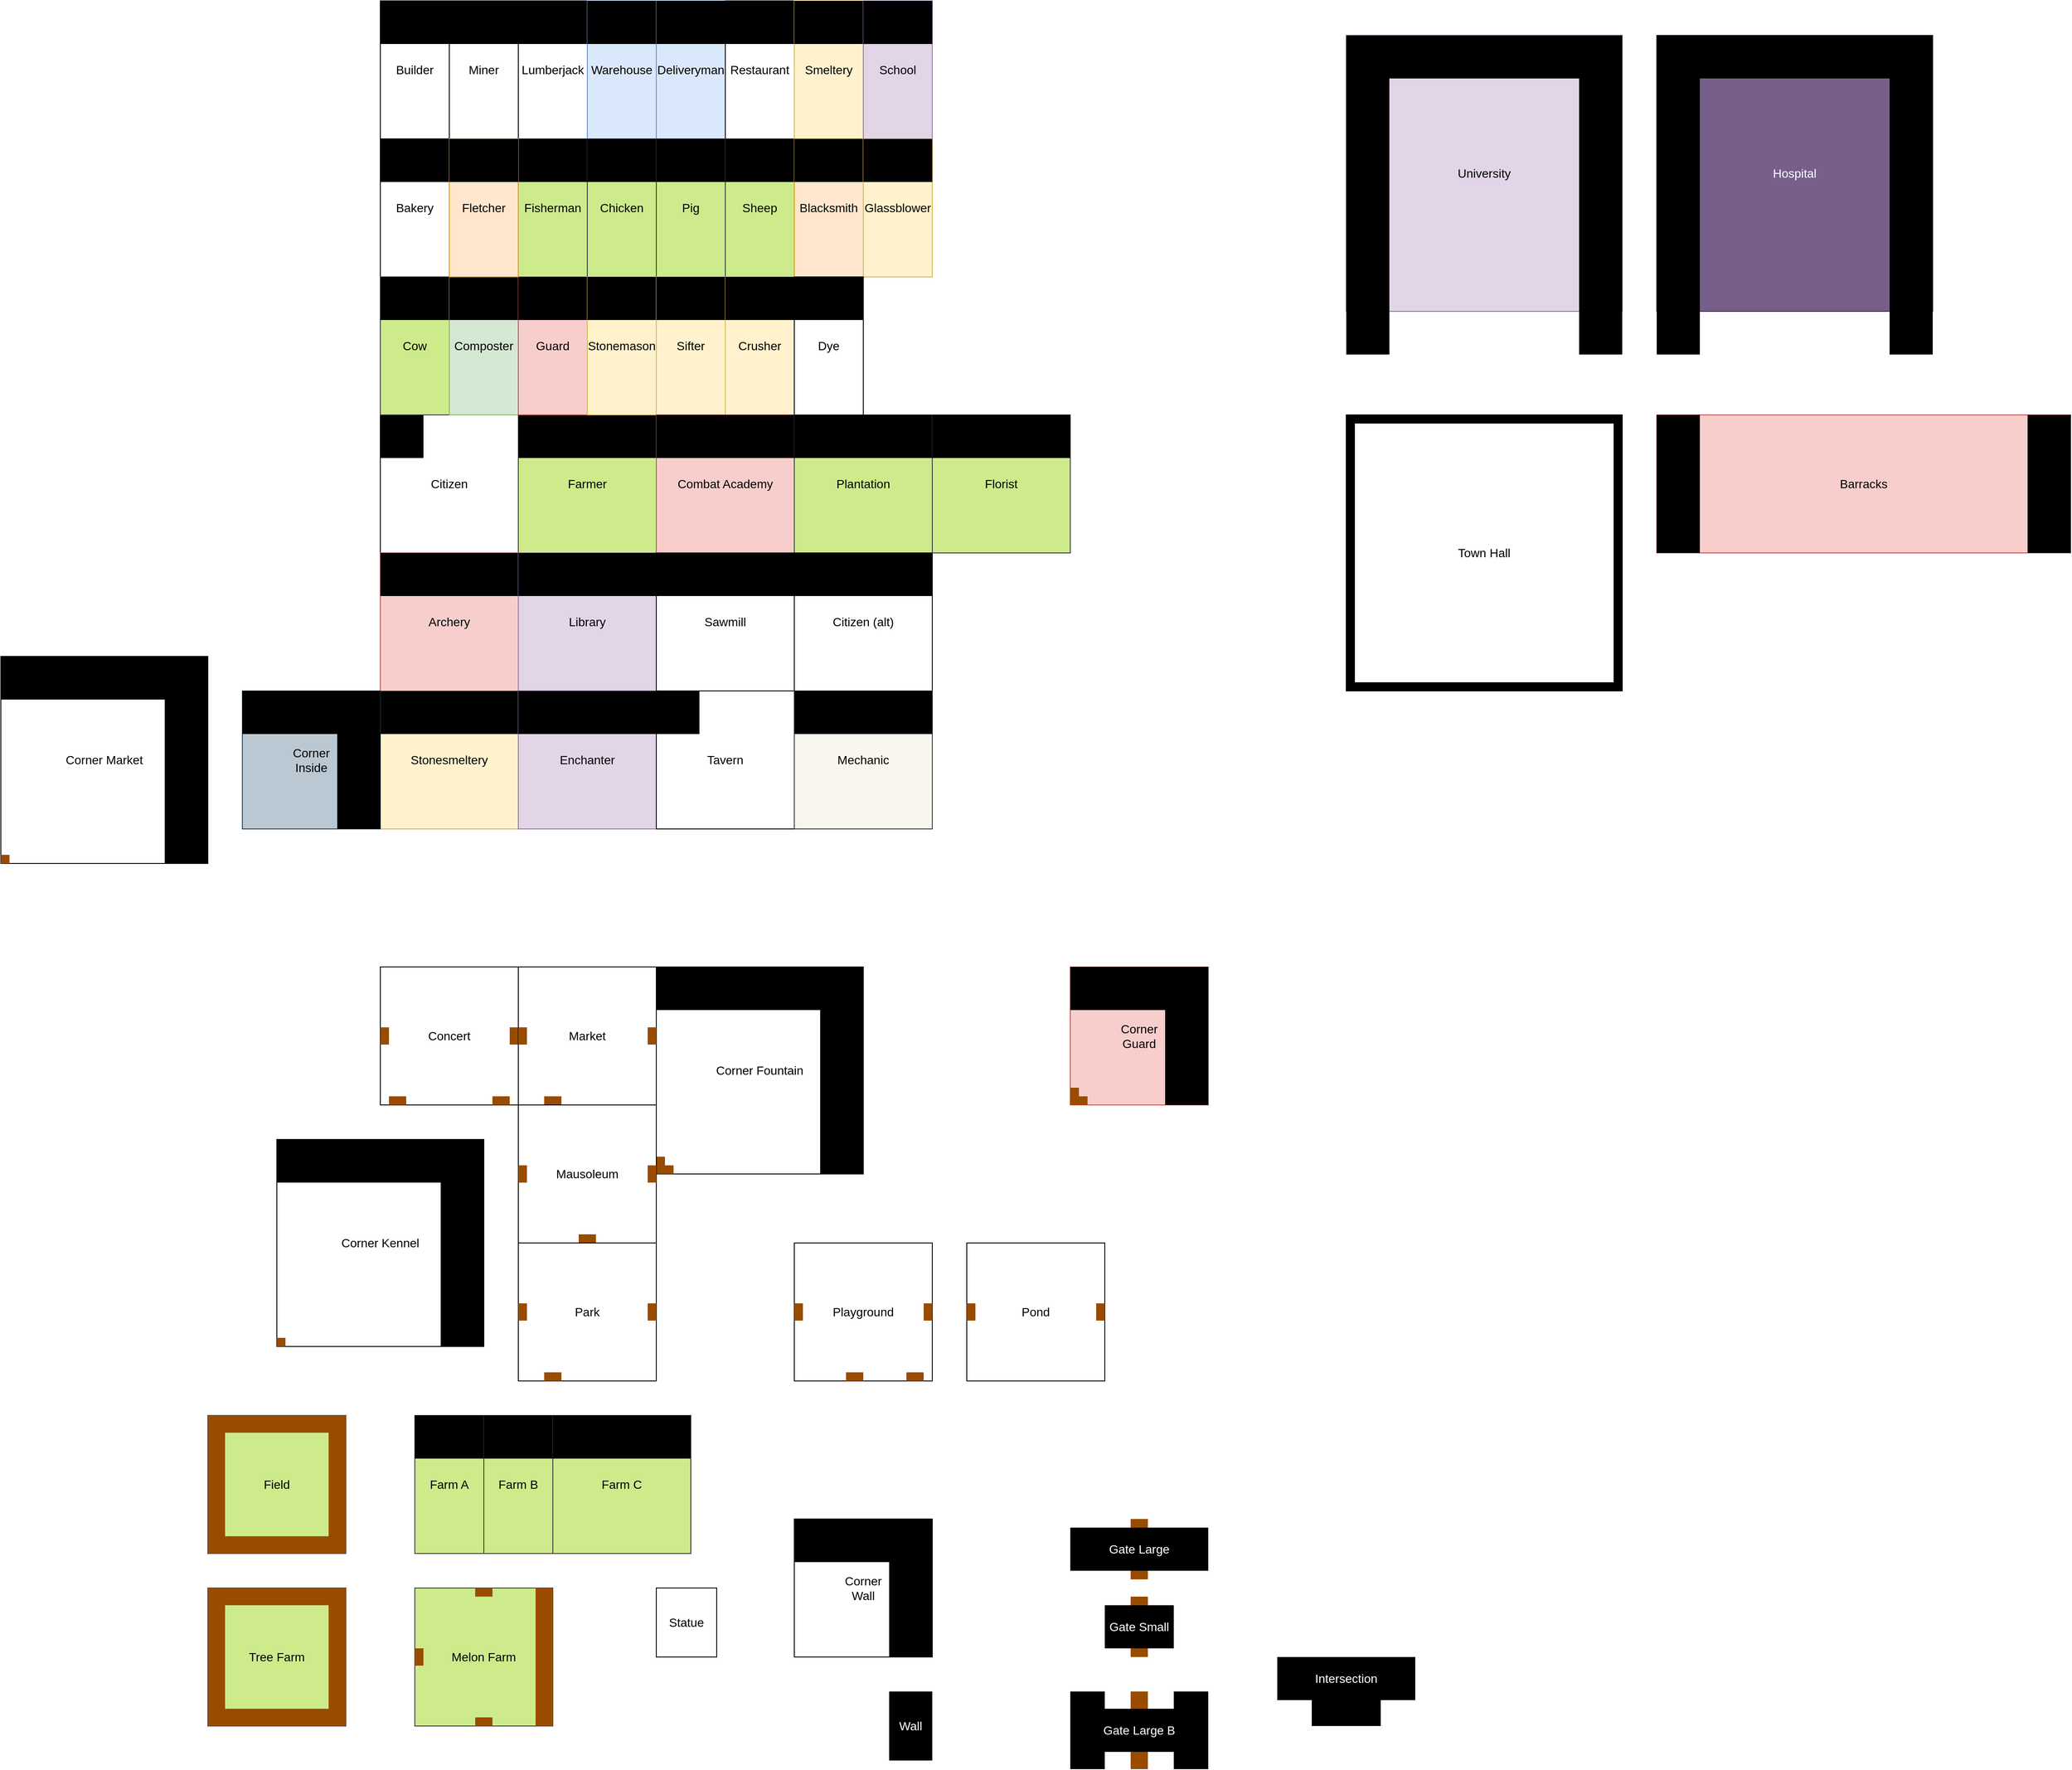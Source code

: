 <mxfile version="13.2.4" type="github" pages="2">
  <diagram id="TrRU1zKHxKNBvuues6it" name="Parts">
    <mxGraphModel dx="3746" dy="2849" grid="1" gridSize="40" guides="1" tooltips="1" connect="1" arrows="1" fold="1" page="0" pageScale="1" pageWidth="850" pageHeight="1100" math="0" shadow="0">
      <root>
        <mxCell id="0" />
        <mxCell id="1" parent="0" />
        <mxCell id="QlwDTHchW5DTva7efx4j-72" value="" style="group;fontSize=14;" parent="1" vertex="1" connectable="0">
          <mxGeometry y="-800" width="80" height="160" as="geometry" />
        </mxCell>
        <mxCell id="QlwDTHchW5DTva7efx4j-10" value="Builder" style="rounded=0;whiteSpace=wrap;html=1;imageWidth=24;fontSize=14;" parent="QlwDTHchW5DTva7efx4j-72" vertex="1">
          <mxGeometry width="80" height="160" as="geometry" />
        </mxCell>
        <mxCell id="QlwDTHchW5DTva7efx4j-71" value="" style="rounded=0;whiteSpace=wrap;html=1;comic=0;strokeColor=none;strokeWidth=6;fillColor=#000000;fontSize=14;" parent="QlwDTHchW5DTva7efx4j-72" vertex="1">
          <mxGeometry width="80" height="50" as="geometry" />
        </mxCell>
        <mxCell id="QlwDTHchW5DTva7efx4j-77" value="" style="group;fontSize=14;" parent="1" vertex="1" connectable="0">
          <mxGeometry y="-320" width="160" height="160" as="geometry" />
        </mxCell>
        <mxCell id="QlwDTHchW5DTva7efx4j-32" value="Citizen" style="whiteSpace=wrap;html=1;aspect=fixed;fontSize=14;" parent="QlwDTHchW5DTva7efx4j-77" vertex="1">
          <mxGeometry width="160" height="160" as="geometry" />
        </mxCell>
        <mxCell id="QlwDTHchW5DTva7efx4j-76" value="" style="rounded=0;whiteSpace=wrap;html=1;comic=0;strokeColor=none;strokeWidth=6;fillColor=#000000;fontSize=14;" parent="QlwDTHchW5DTva7efx4j-77" vertex="1">
          <mxGeometry width="50" height="50" as="geometry" />
        </mxCell>
        <mxCell id="QlwDTHchW5DTva7efx4j-78" value="" style="group;fontSize=14;" parent="1" vertex="1" connectable="0">
          <mxGeometry x="80" y="-800" width="80" height="160" as="geometry" />
        </mxCell>
        <mxCell id="QlwDTHchW5DTva7efx4j-79" value="Miner" style="rounded=0;whiteSpace=wrap;html=1;imageWidth=24;fontSize=14;" parent="QlwDTHchW5DTva7efx4j-78" vertex="1">
          <mxGeometry width="80" height="160" as="geometry" />
        </mxCell>
        <mxCell id="QlwDTHchW5DTva7efx4j-80" value="" style="rounded=0;whiteSpace=wrap;html=1;comic=0;strokeColor=none;strokeWidth=6;fillColor=#000000;fontSize=14;" parent="QlwDTHchW5DTva7efx4j-78" vertex="1">
          <mxGeometry width="80" height="50" as="geometry" />
        </mxCell>
        <mxCell id="QlwDTHchW5DTva7efx4j-81" value="" style="group;fontSize=14;" parent="1" vertex="1" connectable="0">
          <mxGeometry x="160" y="-800" width="80" height="160" as="geometry" />
        </mxCell>
        <mxCell id="QlwDTHchW5DTva7efx4j-82" value="Lumberjack" style="rounded=0;whiteSpace=wrap;html=1;imageWidth=24;fontSize=14;" parent="QlwDTHchW5DTva7efx4j-81" vertex="1">
          <mxGeometry width="80" height="160" as="geometry" />
        </mxCell>
        <mxCell id="QlwDTHchW5DTva7efx4j-83" value="" style="rounded=0;whiteSpace=wrap;html=1;comic=0;strokeColor=none;strokeWidth=6;fillColor=#000000;fontSize=14;" parent="QlwDTHchW5DTva7efx4j-81" vertex="1">
          <mxGeometry width="80" height="50" as="geometry" />
        </mxCell>
        <mxCell id="QlwDTHchW5DTva7efx4j-84" value="" style="group;fontSize=14;" parent="1" vertex="1" connectable="0">
          <mxGeometry x="240" y="-800" width="80" height="160" as="geometry" />
        </mxCell>
        <mxCell id="QlwDTHchW5DTva7efx4j-85" value="Warehouse" style="rounded=0;whiteSpace=wrap;html=1;imageWidth=24;fontSize=14;fillColor=#dae8fc;strokeColor=#6c8ebf;" parent="QlwDTHchW5DTva7efx4j-84" vertex="1">
          <mxGeometry width="80" height="160" as="geometry" />
        </mxCell>
        <mxCell id="QlwDTHchW5DTva7efx4j-86" value="" style="rounded=0;whiteSpace=wrap;html=1;comic=0;strokeColor=none;strokeWidth=6;fillColor=#000000;fontSize=14;" parent="QlwDTHchW5DTva7efx4j-84" vertex="1">
          <mxGeometry width="80" height="50" as="geometry" />
        </mxCell>
        <mxCell id="QlwDTHchW5DTva7efx4j-87" value="" style="group;fontSize=14;" parent="1" vertex="1" connectable="0">
          <mxGeometry x="320" y="-800" width="80" height="160" as="geometry" />
        </mxCell>
        <mxCell id="QlwDTHchW5DTva7efx4j-88" value="Deliveryman" style="rounded=0;whiteSpace=wrap;html=1;imageWidth=24;fontSize=14;fillColor=#dae8fc;strokeColor=#6c8ebf;" parent="QlwDTHchW5DTva7efx4j-87" vertex="1">
          <mxGeometry width="80" height="160" as="geometry" />
        </mxCell>
        <mxCell id="QlwDTHchW5DTva7efx4j-89" value="" style="rounded=0;whiteSpace=wrap;html=1;comic=0;strokeColor=none;strokeWidth=6;fillColor=#000000;fontSize=14;" parent="QlwDTHchW5DTva7efx4j-87" vertex="1">
          <mxGeometry width="80" height="50" as="geometry" />
        </mxCell>
        <mxCell id="QlwDTHchW5DTva7efx4j-90" value="" style="group;fontSize=14;" parent="1" vertex="1" connectable="0">
          <mxGeometry x="400" y="-800" width="80" height="160" as="geometry" />
        </mxCell>
        <mxCell id="QlwDTHchW5DTva7efx4j-91" value="Restaurant" style="rounded=0;whiteSpace=wrap;html=1;imageWidth=24;fontSize=14;" parent="QlwDTHchW5DTva7efx4j-90" vertex="1">
          <mxGeometry width="80" height="160" as="geometry" />
        </mxCell>
        <mxCell id="QlwDTHchW5DTva7efx4j-92" value="" style="rounded=0;whiteSpace=wrap;html=1;comic=0;strokeColor=none;strokeWidth=6;fillColor=#000000;fontSize=14;" parent="QlwDTHchW5DTva7efx4j-90" vertex="1">
          <mxGeometry width="80" height="50" as="geometry" />
        </mxCell>
        <mxCell id="QlwDTHchW5DTva7efx4j-93" value="" style="group;fontSize=14;" parent="1" vertex="1" connectable="0">
          <mxGeometry y="-640" width="80" height="160" as="geometry" />
        </mxCell>
        <mxCell id="QlwDTHchW5DTva7efx4j-94" value="Bakery" style="rounded=0;whiteSpace=wrap;html=1;imageWidth=24;fontSize=14;" parent="QlwDTHchW5DTva7efx4j-93" vertex="1">
          <mxGeometry width="80" height="160" as="geometry" />
        </mxCell>
        <mxCell id="QlwDTHchW5DTva7efx4j-95" value="" style="rounded=0;whiteSpace=wrap;html=1;comic=0;strokeColor=none;strokeWidth=6;fillColor=#000000;fontSize=14;" parent="QlwDTHchW5DTva7efx4j-93" vertex="1">
          <mxGeometry width="80" height="50" as="geometry" />
        </mxCell>
        <mxCell id="QlwDTHchW5DTva7efx4j-99" value="" style="group;fontSize=14;" parent="1" vertex="1" connectable="0">
          <mxGeometry x="160" y="-640" width="80" height="160" as="geometry" />
        </mxCell>
        <mxCell id="QlwDTHchW5DTva7efx4j-100" value="Fisherman" style="rounded=0;whiteSpace=wrap;html=1;imageWidth=24;fontSize=14;fillColor=#cdeb8b;strokeColor=#36393d;" parent="QlwDTHchW5DTva7efx4j-99" vertex="1">
          <mxGeometry width="80" height="160" as="geometry" />
        </mxCell>
        <mxCell id="QlwDTHchW5DTva7efx4j-101" value="" style="rounded=0;whiteSpace=wrap;html=1;comic=0;strokeColor=none;strokeWidth=6;fillColor=#000000;fontSize=14;" parent="QlwDTHchW5DTva7efx4j-99" vertex="1">
          <mxGeometry width="80" height="50" as="geometry" />
        </mxCell>
        <mxCell id="QlwDTHchW5DTva7efx4j-102" value="" style="group;fontSize=14;fillColor=#cdeb8b;strokeColor=#36393d;" parent="1" vertex="1" connectable="0">
          <mxGeometry x="240" y="-640" width="80" height="160" as="geometry" />
        </mxCell>
        <mxCell id="QlwDTHchW5DTva7efx4j-103" value="Chicken" style="rounded=0;whiteSpace=wrap;html=1;imageWidth=24;fontSize=14;fillColor=#cdeb8b;strokeColor=#36393d;" parent="QlwDTHchW5DTva7efx4j-102" vertex="1">
          <mxGeometry width="80" height="160" as="geometry" />
        </mxCell>
        <mxCell id="QlwDTHchW5DTva7efx4j-104" value="" style="rounded=0;whiteSpace=wrap;html=1;comic=0;strokeColor=none;strokeWidth=6;fillColor=#000000;fontSize=14;" parent="QlwDTHchW5DTva7efx4j-102" vertex="1">
          <mxGeometry width="80" height="50" as="geometry" />
        </mxCell>
        <mxCell id="QlwDTHchW5DTva7efx4j-105" value="" style="group;fontSize=14;" parent="1" vertex="1" connectable="0">
          <mxGeometry x="320" y="-640" width="80" height="160" as="geometry" />
        </mxCell>
        <mxCell id="QlwDTHchW5DTva7efx4j-106" value="Pig" style="rounded=0;whiteSpace=wrap;html=1;imageWidth=24;fontSize=14;fillColor=#cdeb8b;strokeColor=#36393d;" parent="QlwDTHchW5DTva7efx4j-105" vertex="1">
          <mxGeometry width="80" height="160" as="geometry" />
        </mxCell>
        <mxCell id="QlwDTHchW5DTva7efx4j-107" value="" style="rounded=0;whiteSpace=wrap;html=1;comic=0;strokeColor=none;strokeWidth=6;fillColor=#000000;fontSize=14;" parent="QlwDTHchW5DTva7efx4j-105" vertex="1">
          <mxGeometry width="80" height="50" as="geometry" />
        </mxCell>
        <mxCell id="QlwDTHchW5DTva7efx4j-108" value="" style="group;fontSize=14;" parent="1" vertex="1" connectable="0">
          <mxGeometry x="400" y="-640" width="80" height="160" as="geometry" />
        </mxCell>
        <mxCell id="QlwDTHchW5DTva7efx4j-109" value="Sheep" style="rounded=0;whiteSpace=wrap;html=1;imageWidth=24;fontSize=14;fillColor=#cdeb8b;strokeColor=#36393d;" parent="QlwDTHchW5DTva7efx4j-108" vertex="1">
          <mxGeometry width="80" height="160" as="geometry" />
        </mxCell>
        <mxCell id="QlwDTHchW5DTva7efx4j-110" value="" style="rounded=0;whiteSpace=wrap;html=1;comic=0;strokeColor=none;strokeWidth=6;fillColor=#000000;fontSize=14;" parent="QlwDTHchW5DTva7efx4j-108" vertex="1">
          <mxGeometry width="80" height="50" as="geometry" />
        </mxCell>
        <mxCell id="QlwDTHchW5DTva7efx4j-114" value="" style="group;fontSize=14;fillColor=#cdeb8b;strokeColor=#36393d;" parent="1" vertex="1" connectable="0">
          <mxGeometry x="160" y="-320" width="160" height="160" as="geometry" />
        </mxCell>
        <mxCell id="QlwDTHchW5DTva7efx4j-112" value="Farmer" style="whiteSpace=wrap;html=1;aspect=fixed;fontSize=14;fillColor=#cdeb8b;strokeColor=#36393d;" parent="QlwDTHchW5DTva7efx4j-114" vertex="1">
          <mxGeometry width="160" height="160" as="geometry" />
        </mxCell>
        <mxCell id="QlwDTHchW5DTva7efx4j-113" value="" style="rounded=0;whiteSpace=wrap;html=1;comic=0;strokeColor=none;strokeWidth=6;fillColor=#000000;fontSize=14;" parent="QlwDTHchW5DTva7efx4j-114" vertex="1">
          <mxGeometry width="160" height="50" as="geometry" />
        </mxCell>
        <mxCell id="QlwDTHchW5DTva7efx4j-115" value="" style="group;fontSize=14;" parent="1" vertex="1" connectable="0">
          <mxGeometry y="-480" width="80" height="160" as="geometry" />
        </mxCell>
        <mxCell id="QlwDTHchW5DTva7efx4j-116" value="Cow" style="rounded=0;whiteSpace=wrap;html=1;imageWidth=24;fontSize=14;fillColor=#cdeb8b;strokeColor=#36393d;" parent="QlwDTHchW5DTva7efx4j-115" vertex="1">
          <mxGeometry width="80" height="160" as="geometry" />
        </mxCell>
        <mxCell id="QlwDTHchW5DTva7efx4j-117" value="" style="rounded=0;whiteSpace=wrap;html=1;comic=0;strokeColor=none;strokeWidth=6;fillColor=#000000;fontSize=14;" parent="QlwDTHchW5DTva7efx4j-115" vertex="1">
          <mxGeometry width="80" height="50" as="geometry" />
        </mxCell>
        <mxCell id="QlwDTHchW5DTva7efx4j-118" value="" style="group;fontSize=14;" parent="1" vertex="1" connectable="0">
          <mxGeometry x="80" y="-480" width="80" height="160" as="geometry" />
        </mxCell>
        <mxCell id="QlwDTHchW5DTva7efx4j-119" value="Composter" style="rounded=0;whiteSpace=wrap;html=1;imageWidth=24;fontSize=14;fillColor=#d5e8d4;strokeColor=#82b366;" parent="QlwDTHchW5DTva7efx4j-118" vertex="1">
          <mxGeometry width="80" height="160" as="geometry" />
        </mxCell>
        <mxCell id="QlwDTHchW5DTva7efx4j-120" value="" style="rounded=0;whiteSpace=wrap;html=1;comic=0;strokeColor=none;strokeWidth=6;fillColor=#000000;fontSize=14;" parent="QlwDTHchW5DTva7efx4j-118" vertex="1">
          <mxGeometry width="80" height="50" as="geometry" />
        </mxCell>
        <mxCell id="QlwDTHchW5DTva7efx4j-121" value="" style="group;fontSize=14;" parent="1" vertex="1" connectable="0">
          <mxGeometry x="160" y="-480" width="80" height="160" as="geometry" />
        </mxCell>
        <mxCell id="QlwDTHchW5DTva7efx4j-122" value="Guard" style="rounded=0;whiteSpace=wrap;html=1;imageWidth=24;fontSize=14;fillColor=#f8cecc;strokeColor=#b85450;" parent="QlwDTHchW5DTva7efx4j-121" vertex="1">
          <mxGeometry width="80" height="160" as="geometry" />
        </mxCell>
        <mxCell id="QlwDTHchW5DTva7efx4j-123" value="" style="rounded=0;whiteSpace=wrap;html=1;comic=0;strokeColor=none;strokeWidth=6;fillColor=#000000;fontSize=14;" parent="QlwDTHchW5DTva7efx4j-121" vertex="1">
          <mxGeometry width="80" height="50" as="geometry" />
        </mxCell>
        <mxCell id="QlwDTHchW5DTva7efx4j-124" value="" style="group;fontSize=14;" parent="1" vertex="1" connectable="0">
          <mxGeometry x="240" y="-480" width="80" height="160" as="geometry" />
        </mxCell>
        <mxCell id="QlwDTHchW5DTva7efx4j-125" value="Stonemason" style="rounded=0;whiteSpace=wrap;html=1;imageWidth=24;fontSize=14;fillColor=#fff2cc;strokeColor=#d6b656;" parent="QlwDTHchW5DTva7efx4j-124" vertex="1">
          <mxGeometry width="80" height="160" as="geometry" />
        </mxCell>
        <mxCell id="QlwDTHchW5DTva7efx4j-126" value="" style="rounded=0;whiteSpace=wrap;html=1;comic=0;strokeColor=none;strokeWidth=6;fillColor=#000000;fontSize=14;" parent="QlwDTHchW5DTva7efx4j-124" vertex="1">
          <mxGeometry width="80" height="50" as="geometry" />
        </mxCell>
        <mxCell id="QlwDTHchW5DTva7efx4j-127" value="" style="group;fontSize=14;" parent="1" vertex="1" connectable="0">
          <mxGeometry x="320" y="-480" width="80" height="160" as="geometry" />
        </mxCell>
        <mxCell id="QlwDTHchW5DTva7efx4j-128" value="Sifter" style="rounded=0;whiteSpace=wrap;html=1;imageWidth=24;fontSize=14;fillColor=#fff2cc;strokeColor=#d6b656;" parent="QlwDTHchW5DTva7efx4j-127" vertex="1">
          <mxGeometry width="80" height="160" as="geometry" />
        </mxCell>
        <mxCell id="QlwDTHchW5DTva7efx4j-129" value="" style="rounded=0;whiteSpace=wrap;html=1;comic=0;strokeColor=none;strokeWidth=6;fillColor=#000000;fontSize=14;" parent="QlwDTHchW5DTva7efx4j-127" vertex="1">
          <mxGeometry width="80" height="50" as="geometry" />
        </mxCell>
        <mxCell id="QlwDTHchW5DTva7efx4j-130" value="" style="group;fontSize=14;fillColor=#fff2cc;strokeColor=#d6b656;" parent="1" vertex="1" connectable="0">
          <mxGeometry x="400" y="-480" width="80" height="160" as="geometry" />
        </mxCell>
        <mxCell id="QlwDTHchW5DTva7efx4j-131" value="Crusher" style="rounded=0;whiteSpace=wrap;html=1;imageWidth=24;fontSize=14;fillColor=#fff2cc;strokeColor=#d6b656;" parent="QlwDTHchW5DTva7efx4j-130" vertex="1">
          <mxGeometry width="80" height="160" as="geometry" />
        </mxCell>
        <mxCell id="QlwDTHchW5DTva7efx4j-132" value="" style="rounded=0;whiteSpace=wrap;html=1;comic=0;strokeColor=none;strokeWidth=6;fillColor=#000000;fontSize=14;" parent="QlwDTHchW5DTva7efx4j-130" vertex="1">
          <mxGeometry width="80" height="50" as="geometry" />
        </mxCell>
        <mxCell id="QlwDTHchW5DTva7efx4j-143" value="" style="group;fontSize=14;" parent="1" vertex="1" connectable="0">
          <mxGeometry x="1120" y="-320" width="320" height="320" as="geometry" />
        </mxCell>
        <mxCell id="QlwDTHchW5DTva7efx4j-1" value="Town Hall" style="whiteSpace=wrap;html=1;aspect=fixed;fontSize=14;" parent="QlwDTHchW5DTva7efx4j-143" vertex="1">
          <mxGeometry width="320" height="320" as="geometry" />
        </mxCell>
        <mxCell id="QlwDTHchW5DTva7efx4j-139" value="" style="rounded=0;whiteSpace=wrap;html=1;comic=0;strokeColor=none;strokeWidth=6;fillColor=#000000;fontSize=14;" parent="QlwDTHchW5DTva7efx4j-143" vertex="1">
          <mxGeometry width="320" height="10" as="geometry" />
        </mxCell>
        <mxCell id="QlwDTHchW5DTva7efx4j-140" value="" style="rounded=0;whiteSpace=wrap;html=1;comic=0;strokeColor=none;strokeWidth=6;fillColor=#000000;fontSize=14;" parent="QlwDTHchW5DTva7efx4j-143" vertex="1">
          <mxGeometry y="310" width="320" height="10" as="geometry" />
        </mxCell>
        <mxCell id="QlwDTHchW5DTva7efx4j-141" value="" style="rounded=0;whiteSpace=wrap;html=1;comic=0;strokeColor=none;strokeWidth=6;fillColor=#000000;direction=south;fontSize=14;" parent="QlwDTHchW5DTva7efx4j-143" vertex="1">
          <mxGeometry width="10" height="320" as="geometry" />
        </mxCell>
        <mxCell id="QlwDTHchW5DTva7efx4j-142" value="" style="rounded=0;whiteSpace=wrap;html=1;comic=0;strokeColor=none;strokeWidth=6;fillColor=#000000;direction=south;fontSize=14;" parent="QlwDTHchW5DTva7efx4j-143" vertex="1">
          <mxGeometry x="310" width="10" height="320" as="geometry" />
        </mxCell>
        <mxCell id="QlwDTHchW5DTva7efx4j-154" value="" style="group;fontSize=14;" parent="1" vertex="1" connectable="0">
          <mxGeometry x="1480" y="-320" width="480" height="160" as="geometry" />
        </mxCell>
        <mxCell id="QlwDTHchW5DTva7efx4j-151" value="Barracks" style="rounded=0;whiteSpace=wrap;html=1;comic=0;strokeColor=#b85450;strokeWidth=1;fillColor=#f8cecc;fontSize=14;" parent="QlwDTHchW5DTva7efx4j-154" vertex="1">
          <mxGeometry width="480" height="160" as="geometry" />
        </mxCell>
        <mxCell id="QlwDTHchW5DTva7efx4j-152" value="" style="rounded=0;whiteSpace=wrap;html=1;comic=0;strokeColor=none;strokeWidth=1;fillColor=#000000;fontSize=14;" parent="QlwDTHchW5DTva7efx4j-154" vertex="1">
          <mxGeometry width="50" height="160" as="geometry" />
        </mxCell>
        <mxCell id="QlwDTHchW5DTva7efx4j-153" value="" style="rounded=0;whiteSpace=wrap;html=1;comic=0;strokeColor=none;strokeWidth=1;fillColor=#000000;fontSize=14;" parent="QlwDTHchW5DTva7efx4j-154" vertex="1">
          <mxGeometry x="430" width="50" height="160" as="geometry" />
        </mxCell>
        <mxCell id="QlwDTHchW5DTva7efx4j-155" value="" style="group;fontSize=14;" parent="1" vertex="1" connectable="0">
          <mxGeometry x="320" y="-320" width="160" height="160" as="geometry" />
        </mxCell>
        <mxCell id="QlwDTHchW5DTva7efx4j-156" value="Combat Academy" style="whiteSpace=wrap;html=1;aspect=fixed;fontSize=14;fillColor=#f8cecc;strokeColor=#b85450;" parent="QlwDTHchW5DTva7efx4j-155" vertex="1">
          <mxGeometry width="160" height="160" as="geometry" />
        </mxCell>
        <mxCell id="QlwDTHchW5DTva7efx4j-157" value="" style="rounded=0;whiteSpace=wrap;html=1;comic=0;strokeColor=none;strokeWidth=6;fillColor=#000000;fontSize=14;" parent="QlwDTHchW5DTva7efx4j-155" vertex="1">
          <mxGeometry width="160" height="50" as="geometry" />
        </mxCell>
        <mxCell id="QlwDTHchW5DTva7efx4j-158" value="" style="group;fontSize=14;fillColor=#f8cecc;strokeColor=#b85450;" parent="1" vertex="1" connectable="0">
          <mxGeometry y="-160" width="160" height="160" as="geometry" />
        </mxCell>
        <mxCell id="QlwDTHchW5DTva7efx4j-159" value="Archery" style="whiteSpace=wrap;html=1;aspect=fixed;fontSize=14;fillColor=#f8cecc;strokeColor=#b85450;" parent="QlwDTHchW5DTva7efx4j-158" vertex="1">
          <mxGeometry width="160" height="160" as="geometry" />
        </mxCell>
        <mxCell id="QlwDTHchW5DTva7efx4j-160" value="" style="rounded=0;whiteSpace=wrap;html=1;comic=0;strokeColor=none;strokeWidth=6;fillColor=#000000;fontSize=14;" parent="QlwDTHchW5DTva7efx4j-158" vertex="1">
          <mxGeometry width="160" height="50" as="geometry" />
        </mxCell>
        <mxCell id="QlwDTHchW5DTva7efx4j-166" value="" style="group;fontSize=14;" parent="1" vertex="1" connectable="0">
          <mxGeometry x="1480" y="-760" width="320" height="360" as="geometry" />
        </mxCell>
        <mxCell id="QlwDTHchW5DTva7efx4j-162" value="Hospital" style="rounded=0;whiteSpace=wrap;html=1;comic=0;strokeColor=#432D57;strokeWidth=1;fillColor=#76608a;fontSize=14;fontColor=#ffffff;" parent="QlwDTHchW5DTva7efx4j-166" vertex="1">
          <mxGeometry width="320" height="320" as="geometry" />
        </mxCell>
        <mxCell id="QlwDTHchW5DTva7efx4j-163" value="" style="rounded=0;whiteSpace=wrap;html=1;comic=0;strokeColor=none;strokeWidth=1;fillColor=#000000;direction=south;fontSize=14;" parent="QlwDTHchW5DTva7efx4j-166" vertex="1">
          <mxGeometry width="320" height="50" as="geometry" />
        </mxCell>
        <mxCell id="QlwDTHchW5DTva7efx4j-164" value="" style="rounded=0;whiteSpace=wrap;html=1;comic=0;strokeColor=none;strokeWidth=1;fillColor=#000000;direction=west;fontSize=14;" parent="QlwDTHchW5DTva7efx4j-166" vertex="1">
          <mxGeometry x="270" width="50" height="370" as="geometry" />
        </mxCell>
        <mxCell id="QlwDTHchW5DTva7efx4j-165" value="" style="rounded=0;whiteSpace=wrap;html=1;comic=0;strokeColor=none;strokeWidth=1;fillColor=#000000;direction=west;fontSize=14;" parent="QlwDTHchW5DTva7efx4j-166" vertex="1">
          <mxGeometry width="50" height="370" as="geometry" />
        </mxCell>
        <mxCell id="QlwDTHchW5DTva7efx4j-167" value="" style="group;fontSize=14;" parent="1" vertex="1" connectable="0">
          <mxGeometry x="1120" y="-760" width="320" height="360" as="geometry" />
        </mxCell>
        <mxCell id="QlwDTHchW5DTva7efx4j-168" value="University" style="rounded=0;whiteSpace=wrap;html=1;comic=0;strokeColor=#9673a6;strokeWidth=1;fillColor=#e1d5e7;fontSize=14;" parent="QlwDTHchW5DTva7efx4j-167" vertex="1">
          <mxGeometry width="320" height="320" as="geometry" />
        </mxCell>
        <mxCell id="QlwDTHchW5DTva7efx4j-169" value="" style="rounded=0;whiteSpace=wrap;html=1;comic=0;strokeColor=none;strokeWidth=1;fillColor=#000000;direction=south;fontSize=14;" parent="QlwDTHchW5DTva7efx4j-167" vertex="1">
          <mxGeometry width="320" height="50" as="geometry" />
        </mxCell>
        <mxCell id="QlwDTHchW5DTva7efx4j-170" value="" style="rounded=0;whiteSpace=wrap;html=1;comic=0;strokeColor=none;strokeWidth=1;fillColor=#000000;direction=west;fontSize=14;" parent="QlwDTHchW5DTva7efx4j-167" vertex="1">
          <mxGeometry x="270" width="50" height="370" as="geometry" />
        </mxCell>
        <mxCell id="QlwDTHchW5DTva7efx4j-171" value="" style="rounded=0;whiteSpace=wrap;html=1;comic=0;strokeColor=none;strokeWidth=1;fillColor=#000000;direction=west;fontSize=14;" parent="QlwDTHchW5DTva7efx4j-167" vertex="1">
          <mxGeometry width="50" height="370" as="geometry" />
        </mxCell>
        <mxCell id="QlwDTHchW5DTva7efx4j-172" value="" style="group;fontSize=14;fillColor=#e1d5e7;strokeColor=#9673a6;" parent="1" vertex="1" connectable="0">
          <mxGeometry x="160" y="-160" width="160" height="160" as="geometry" />
        </mxCell>
        <mxCell id="QlwDTHchW5DTva7efx4j-173" value="Library" style="whiteSpace=wrap;html=1;aspect=fixed;fontSize=14;fillColor=#e1d5e7;strokeColor=#9673a6;" parent="QlwDTHchW5DTva7efx4j-172" vertex="1">
          <mxGeometry width="160" height="160" as="geometry" />
        </mxCell>
        <mxCell id="QlwDTHchW5DTva7efx4j-174" value="" style="rounded=0;whiteSpace=wrap;html=1;comic=0;strokeColor=none;strokeWidth=6;fillColor=#000000;fontSize=14;" parent="QlwDTHchW5DTva7efx4j-172" vertex="1">
          <mxGeometry width="160" height="50" as="geometry" />
        </mxCell>
        <mxCell id="QlwDTHchW5DTva7efx4j-175" value="" style="group;fontSize=14;" parent="1" vertex="1" connectable="0">
          <mxGeometry x="320" y="-160" width="160" height="160" as="geometry" />
        </mxCell>
        <mxCell id="QlwDTHchW5DTva7efx4j-176" value="Sawmill" style="whiteSpace=wrap;html=1;aspect=fixed;fontSize=14;" parent="QlwDTHchW5DTva7efx4j-175" vertex="1">
          <mxGeometry width="160" height="160" as="geometry" />
        </mxCell>
        <mxCell id="QlwDTHchW5DTva7efx4j-177" value="" style="rounded=0;whiteSpace=wrap;html=1;comic=0;strokeColor=none;strokeWidth=6;fillColor=#000000;fontSize=14;" parent="QlwDTHchW5DTva7efx4j-175" vertex="1">
          <mxGeometry width="160" height="50" as="geometry" />
        </mxCell>
        <mxCell id="QlwDTHchW5DTva7efx4j-178" value="" style="group;fontSize=14;" parent="1" vertex="1" connectable="0">
          <mxGeometry width="160" height="160" as="geometry" />
        </mxCell>
        <mxCell id="QlwDTHchW5DTva7efx4j-179" value="Stonesmeltery" style="whiteSpace=wrap;html=1;aspect=fixed;fontSize=14;fillColor=#fff2cc;strokeColor=#d6b656;" parent="QlwDTHchW5DTva7efx4j-178" vertex="1">
          <mxGeometry width="160" height="160" as="geometry" />
        </mxCell>
        <mxCell id="QlwDTHchW5DTva7efx4j-180" value="" style="rounded=0;whiteSpace=wrap;html=1;comic=0;strokeColor=none;strokeWidth=6;fillColor=#000000;fontSize=14;" parent="QlwDTHchW5DTva7efx4j-178" vertex="1">
          <mxGeometry width="160" height="50" as="geometry" />
        </mxCell>
        <mxCell id="QlwDTHchW5DTva7efx4j-184" value="" style="group;fontSize=14;" parent="1" vertex="1" connectable="0">
          <mxGeometry x="480" y="-800" width="80" height="160" as="geometry" />
        </mxCell>
        <mxCell id="QlwDTHchW5DTva7efx4j-185" value="Smeltery" style="rounded=0;whiteSpace=wrap;html=1;imageWidth=24;fontSize=14;fillColor=#fff2cc;strokeColor=#d6b656;" parent="QlwDTHchW5DTva7efx4j-184" vertex="1">
          <mxGeometry width="80" height="160" as="geometry" />
        </mxCell>
        <mxCell id="QlwDTHchW5DTva7efx4j-186" value="" style="rounded=0;whiteSpace=wrap;html=1;comic=0;strokeColor=none;strokeWidth=6;fillColor=#000000;fontSize=14;" parent="QlwDTHchW5DTva7efx4j-184" vertex="1">
          <mxGeometry width="80" height="50" as="geometry" />
        </mxCell>
        <mxCell id="QlwDTHchW5DTva7efx4j-187" value="" style="group;fontSize=14;" parent="1" vertex="1" connectable="0">
          <mxGeometry x="480" y="-640" width="80" height="160" as="geometry" />
        </mxCell>
        <mxCell id="QlwDTHchW5DTva7efx4j-188" value="Blacksmith" style="rounded=0;whiteSpace=wrap;html=1;imageWidth=24;fontSize=14;fillColor=#ffe6cc;strokeColor=#d79b00;" parent="QlwDTHchW5DTva7efx4j-187" vertex="1">
          <mxGeometry width="80" height="160" as="geometry" />
        </mxCell>
        <mxCell id="QlwDTHchW5DTva7efx4j-189" value="" style="rounded=0;whiteSpace=wrap;html=1;comic=0;strokeColor=none;strokeWidth=6;fillColor=#000000;fontSize=14;" parent="QlwDTHchW5DTva7efx4j-187" vertex="1">
          <mxGeometry width="80" height="50" as="geometry" />
        </mxCell>
        <mxCell id="QlwDTHchW5DTva7efx4j-193" value="" style="group;fontSize=14;" parent="1" vertex="1" connectable="0">
          <mxGeometry x="160" width="160" height="160" as="geometry" />
        </mxCell>
        <mxCell id="QlwDTHchW5DTva7efx4j-194" value="Enchanter" style="whiteSpace=wrap;html=1;aspect=fixed;fontSize=14;fillColor=#e1d5e7;strokeColor=#9673a6;" parent="QlwDTHchW5DTva7efx4j-193" vertex="1">
          <mxGeometry width="160" height="160" as="geometry" />
        </mxCell>
        <mxCell id="QlwDTHchW5DTva7efx4j-195" value="" style="rounded=0;whiteSpace=wrap;html=1;comic=0;strokeColor=none;strokeWidth=6;fillColor=#000000;fontSize=14;" parent="QlwDTHchW5DTva7efx4j-193" vertex="1">
          <mxGeometry width="160" height="50" as="geometry" />
        </mxCell>
        <mxCell id="QlwDTHchW5DTva7efx4j-196" value="" style="group;fontSize=14;fillColor=#e1d5e7;strokeColor=#9673a6;" parent="1" vertex="1" connectable="0">
          <mxGeometry x="560" y="-800" width="80" height="160" as="geometry" />
        </mxCell>
        <mxCell id="QlwDTHchW5DTva7efx4j-197" value="School" style="rounded=0;whiteSpace=wrap;html=1;imageWidth=24;fontSize=14;fillColor=#e1d5e7;strokeColor=#9673a6;" parent="QlwDTHchW5DTva7efx4j-196" vertex="1">
          <mxGeometry width="80" height="160" as="geometry" />
        </mxCell>
        <mxCell id="QlwDTHchW5DTva7efx4j-198" value="" style="rounded=0;whiteSpace=wrap;html=1;comic=0;strokeColor=none;strokeWidth=6;fillColor=#000000;fontSize=14;" parent="QlwDTHchW5DTva7efx4j-196" vertex="1">
          <mxGeometry width="80" height="50" as="geometry" />
        </mxCell>
        <mxCell id="QlwDTHchW5DTva7efx4j-199" value="" style="group;fontSize=14;" parent="1" vertex="1" connectable="0">
          <mxGeometry x="560" y="-640" width="80" height="160" as="geometry" />
        </mxCell>
        <mxCell id="QlwDTHchW5DTva7efx4j-200" value="Glassblower" style="rounded=0;whiteSpace=wrap;html=1;imageWidth=24;fontSize=14;fillColor=#fff2cc;strokeColor=#d6b656;" parent="QlwDTHchW5DTva7efx4j-199" vertex="1">
          <mxGeometry width="80" height="160" as="geometry" />
        </mxCell>
        <mxCell id="QlwDTHchW5DTva7efx4j-201" value="" style="rounded=0;whiteSpace=wrap;html=1;comic=0;strokeColor=none;strokeWidth=6;fillColor=#000000;fontSize=14;" parent="QlwDTHchW5DTva7efx4j-199" vertex="1">
          <mxGeometry width="80" height="50" as="geometry" />
        </mxCell>
        <mxCell id="QlwDTHchW5DTva7efx4j-202" value="" style="group;fontSize=14;" parent="1" vertex="1" connectable="0">
          <mxGeometry x="480" y="-480" width="80" height="160" as="geometry" />
        </mxCell>
        <mxCell id="QlwDTHchW5DTva7efx4j-203" value="Dye" style="rounded=0;whiteSpace=wrap;html=1;imageWidth=24;fontSize=14;" parent="QlwDTHchW5DTva7efx4j-202" vertex="1">
          <mxGeometry width="80" height="160" as="geometry" />
        </mxCell>
        <mxCell id="QlwDTHchW5DTva7efx4j-204" value="" style="rounded=0;whiteSpace=wrap;html=1;comic=0;strokeColor=none;strokeWidth=6;fillColor=#000000;fontSize=14;" parent="QlwDTHchW5DTva7efx4j-202" vertex="1">
          <mxGeometry width="80" height="50" as="geometry" />
        </mxCell>
        <mxCell id="QlwDTHchW5DTva7efx4j-205" value="" style="group;fontSize=14;" parent="1" vertex="1" connectable="0">
          <mxGeometry x="80" y="-640" width="80" height="160" as="geometry" />
        </mxCell>
        <mxCell id="QlwDTHchW5DTva7efx4j-206" value="Fletcher" style="rounded=0;whiteSpace=wrap;html=1;imageWidth=24;fontSize=14;fillColor=#ffe6cc;strokeColor=#d79b00;" parent="QlwDTHchW5DTva7efx4j-205" vertex="1">
          <mxGeometry width="80" height="160" as="geometry" />
        </mxCell>
        <mxCell id="QlwDTHchW5DTva7efx4j-207" value="" style="rounded=0;whiteSpace=wrap;html=1;comic=0;strokeColor=none;strokeWidth=6;fillColor=#000000;fontSize=14;" parent="QlwDTHchW5DTva7efx4j-205" vertex="1">
          <mxGeometry width="80" height="50" as="geometry" />
        </mxCell>
        <mxCell id="QlwDTHchW5DTva7efx4j-208" value="" style="group;fontSize=14;fillColor=#cdeb8b;strokeColor=#36393d;" parent="1" vertex="1" connectable="0">
          <mxGeometry x="480" y="-320" width="160" height="160" as="geometry" />
        </mxCell>
        <mxCell id="QlwDTHchW5DTva7efx4j-209" value="Plantation" style="whiteSpace=wrap;html=1;aspect=fixed;fontSize=14;fillColor=#cdeb8b;strokeColor=#36393d;" parent="QlwDTHchW5DTva7efx4j-208" vertex="1">
          <mxGeometry width="160" height="160" as="geometry" />
        </mxCell>
        <mxCell id="QlwDTHchW5DTva7efx4j-210" value="" style="rounded=0;whiteSpace=wrap;html=1;comic=0;strokeColor=none;strokeWidth=6;fillColor=#000000;fontSize=14;" parent="QlwDTHchW5DTva7efx4j-208" vertex="1">
          <mxGeometry width="160" height="50" as="geometry" />
        </mxCell>
        <mxCell id="QlwDTHchW5DTva7efx4j-211" value="" style="group;fontSize=14;" parent="1" vertex="1" connectable="0">
          <mxGeometry x="480" y="-160" width="160" height="160" as="geometry" />
        </mxCell>
        <mxCell id="QlwDTHchW5DTva7efx4j-212" value="Citizen (alt)" style="whiteSpace=wrap;html=1;aspect=fixed;fontSize=14;" parent="QlwDTHchW5DTva7efx4j-211" vertex="1">
          <mxGeometry width="160" height="160" as="geometry" />
        </mxCell>
        <mxCell id="QlwDTHchW5DTva7efx4j-213" value="" style="rounded=0;whiteSpace=wrap;html=1;comic=0;strokeColor=none;strokeWidth=6;fillColor=#000000;fontSize=14;" parent="QlwDTHchW5DTva7efx4j-211" vertex="1">
          <mxGeometry width="160" height="50" as="geometry" />
        </mxCell>
        <mxCell id="QlwDTHchW5DTva7efx4j-214" value="" style="group;fontSize=14;" parent="1" vertex="1" connectable="0">
          <mxGeometry x="320" width="160" height="160" as="geometry" />
        </mxCell>
        <mxCell id="QlwDTHchW5DTva7efx4j-215" value="Tavern" style="whiteSpace=wrap;html=1;aspect=fixed;fontSize=14;" parent="QlwDTHchW5DTva7efx4j-214" vertex="1">
          <mxGeometry width="160" height="160" as="geometry" />
        </mxCell>
        <mxCell id="QlwDTHchW5DTva7efx4j-216" value="" style="rounded=0;whiteSpace=wrap;html=1;comic=0;strokeColor=none;strokeWidth=6;fillColor=#000000;fontSize=14;" parent="QlwDTHchW5DTva7efx4j-214" vertex="1">
          <mxGeometry width="50" height="50" as="geometry" />
        </mxCell>
        <mxCell id="QlwDTHchW5DTva7efx4j-217" value="" style="group;fontSize=14;" parent="1" vertex="1" connectable="0">
          <mxGeometry x="480" width="160" height="160" as="geometry" />
        </mxCell>
        <mxCell id="QlwDTHchW5DTva7efx4j-218" value="Mechanic" style="whiteSpace=wrap;html=1;aspect=fixed;fontSize=14;fillColor=#f9f7ed;strokeColor=#36393d;" parent="QlwDTHchW5DTva7efx4j-217" vertex="1">
          <mxGeometry width="160" height="160" as="geometry" />
        </mxCell>
        <mxCell id="QlwDTHchW5DTva7efx4j-219" value="" style="rounded=0;whiteSpace=wrap;html=1;comic=0;strokeColor=none;strokeWidth=6;fillColor=#000000;fontSize=14;" parent="QlwDTHchW5DTva7efx4j-217" vertex="1">
          <mxGeometry width="160" height="50" as="geometry" />
        </mxCell>
        <mxCell id="loEnhEHOyNLskmNp71C8-11" value="" style="group" parent="1" vertex="1" connectable="0">
          <mxGeometry y="320" width="160" height="160" as="geometry" />
        </mxCell>
        <mxCell id="loEnhEHOyNLskmNp71C8-1" value="Concert" style="rounded=0;whiteSpace=wrap;html=1;comic=0;strokeColor=#000000;strokeWidth=1;fillColor=none;fontSize=14;" parent="loEnhEHOyNLskmNp71C8-11" vertex="1">
          <mxGeometry width="160" height="160" as="geometry" />
        </mxCell>
        <mxCell id="loEnhEHOyNLskmNp71C8-2" value="" style="rounded=0;whiteSpace=wrap;html=1;comic=0;strokeColor=none;strokeWidth=1;fillColor=#994C00;fontSize=14;" parent="loEnhEHOyNLskmNp71C8-11" vertex="1">
          <mxGeometry y="70" width="10" height="20" as="geometry" />
        </mxCell>
        <mxCell id="loEnhEHOyNLskmNp71C8-3" value="" style="rounded=0;whiteSpace=wrap;html=1;comic=0;strokeColor=none;strokeWidth=1;fillColor=#994C00;fontSize=14;" parent="loEnhEHOyNLskmNp71C8-11" vertex="1">
          <mxGeometry x="150" y="70" width="10" height="20" as="geometry" />
        </mxCell>
        <mxCell id="loEnhEHOyNLskmNp71C8-4" value="" style="rounded=0;whiteSpace=wrap;html=1;comic=0;strokeColor=none;strokeWidth=1;fillColor=#994C00;fontSize=14;direction=south;" parent="loEnhEHOyNLskmNp71C8-11" vertex="1">
          <mxGeometry x="130" y="150" width="20" height="10" as="geometry" />
        </mxCell>
        <mxCell id="loEnhEHOyNLskmNp71C8-5" value="" style="rounded=0;whiteSpace=wrap;html=1;comic=0;strokeColor=none;strokeWidth=1;fillColor=#994C00;fontSize=14;direction=south;" parent="loEnhEHOyNLskmNp71C8-11" vertex="1">
          <mxGeometry x="10" y="150" width="20" height="10" as="geometry" />
        </mxCell>
        <mxCell id="loEnhEHOyNLskmNp71C8-19" value="" style="group" parent="1" vertex="1" connectable="0">
          <mxGeometry x="320" y="320" width="240" height="240" as="geometry" />
        </mxCell>
        <mxCell id="loEnhEHOyNLskmNp71C8-6" value="Corner Fountain" style="rounded=0;whiteSpace=wrap;html=1;comic=0;strokeColor=#000000;strokeWidth=1;fillColor=none;fontSize=14;" parent="loEnhEHOyNLskmNp71C8-19" vertex="1">
          <mxGeometry width="240" height="240" as="geometry" />
        </mxCell>
        <mxCell id="loEnhEHOyNLskmNp71C8-8" value="" style="rounded=0;whiteSpace=wrap;html=1;comic=0;strokeColor=none;strokeWidth=1;fillColor=#994C00;fontSize=14;" parent="loEnhEHOyNLskmNp71C8-19" vertex="1">
          <mxGeometry y="220" width="10" height="20" as="geometry" />
        </mxCell>
        <mxCell id="loEnhEHOyNLskmNp71C8-10" value="" style="rounded=0;whiteSpace=wrap;html=1;comic=0;strokeColor=none;strokeWidth=1;fillColor=#994C00;fontSize=14;direction=south;" parent="loEnhEHOyNLskmNp71C8-19" vertex="1">
          <mxGeometry y="230" width="20" height="10" as="geometry" />
        </mxCell>
        <mxCell id="loEnhEHOyNLskmNp71C8-13" value="" style="rounded=0;whiteSpace=wrap;html=1;comic=0;strokeColor=none;strokeWidth=6;fillColor=#000000;fontSize=14;" parent="loEnhEHOyNLskmNp71C8-19" vertex="1">
          <mxGeometry width="240" height="50" as="geometry" />
        </mxCell>
        <mxCell id="loEnhEHOyNLskmNp71C8-14" value="" style="rounded=0;whiteSpace=wrap;html=1;comic=0;strokeColor=none;strokeWidth=6;fillColor=#000000;fontSize=14;direction=south;" parent="loEnhEHOyNLskmNp71C8-19" vertex="1">
          <mxGeometry x="190" width="50" height="240" as="geometry" />
        </mxCell>
        <mxCell id="loEnhEHOyNLskmNp71C8-30" value="" style="group" parent="1" vertex="1" connectable="0">
          <mxGeometry x="560" y="580" width="20" height="20" as="geometry" />
        </mxCell>
        <mxCell id="loEnhEHOyNLskmNp71C8-33" value="" style="group" parent="1" vertex="1" connectable="0">
          <mxGeometry x="800" y="320" width="160" height="160" as="geometry" />
        </mxCell>
        <mxCell id="loEnhEHOyNLskmNp71C8-21" value="Corner &lt;br&gt;Guard" style="rounded=0;whiteSpace=wrap;html=1;comic=0;strokeColor=#b85450;strokeWidth=1;fillColor=#f8cecc;fontSize=14;" parent="loEnhEHOyNLskmNp71C8-33" vertex="1">
          <mxGeometry width="160" height="160" as="geometry" />
        </mxCell>
        <mxCell id="loEnhEHOyNLskmNp71C8-24" value="" style="rounded=0;whiteSpace=wrap;html=1;comic=0;strokeColor=none;strokeWidth=6;fillColor=#000000;fontSize=14;" parent="loEnhEHOyNLskmNp71C8-33" vertex="1">
          <mxGeometry width="160" height="50" as="geometry" />
        </mxCell>
        <mxCell id="loEnhEHOyNLskmNp71C8-25" value="" style="rounded=0;whiteSpace=wrap;html=1;comic=0;strokeColor=none;strokeWidth=6;fillColor=#000000;fontSize=14;direction=south;" parent="loEnhEHOyNLskmNp71C8-33" vertex="1">
          <mxGeometry x="110" width="50" height="160" as="geometry" />
        </mxCell>
        <mxCell id="loEnhEHOyNLskmNp71C8-23" value="" style="rounded=0;whiteSpace=wrap;html=1;comic=0;strokeColor=none;strokeWidth=1;fillColor=#994C00;fontSize=14;direction=south;" parent="loEnhEHOyNLskmNp71C8-33" vertex="1">
          <mxGeometry y="150" width="20" height="10" as="geometry" />
        </mxCell>
        <mxCell id="loEnhEHOyNLskmNp71C8-22" value="" style="rounded=0;whiteSpace=wrap;html=1;comic=0;strokeColor=none;strokeWidth=1;fillColor=#994C00;fontSize=14;" parent="loEnhEHOyNLskmNp71C8-33" vertex="1">
          <mxGeometry y="140" width="10" height="20" as="geometry" />
        </mxCell>
        <mxCell id="loEnhEHOyNLskmNp71C8-34" value="" style="group" parent="1" vertex="1" connectable="0">
          <mxGeometry x="-160" width="160" height="160" as="geometry" />
        </mxCell>
        <mxCell id="loEnhEHOyNLskmNp71C8-35" value="Corner &lt;br&gt;Inside" style="rounded=0;whiteSpace=wrap;html=1;comic=0;strokeWidth=1;fontSize=14;fillColor=#bac8d3;strokeColor=#23445d;" parent="loEnhEHOyNLskmNp71C8-34" vertex="1">
          <mxGeometry width="160" height="160" as="geometry" />
        </mxCell>
        <mxCell id="loEnhEHOyNLskmNp71C8-36" value="" style="rounded=0;whiteSpace=wrap;html=1;comic=0;strokeColor=none;strokeWidth=6;fillColor=#000000;fontSize=14;" parent="loEnhEHOyNLskmNp71C8-34" vertex="1">
          <mxGeometry width="160" height="50" as="geometry" />
        </mxCell>
        <mxCell id="loEnhEHOyNLskmNp71C8-37" value="" style="rounded=0;whiteSpace=wrap;html=1;comic=0;strokeColor=none;strokeWidth=6;fillColor=#000000;fontSize=14;direction=south;" parent="loEnhEHOyNLskmNp71C8-34" vertex="1">
          <mxGeometry x="110" width="50" height="160" as="geometry" />
        </mxCell>
        <mxCell id="loEnhEHOyNLskmNp71C8-40" value="" style="group" parent="1" vertex="1" connectable="0">
          <mxGeometry x="-120" y="520" width="240" height="240" as="geometry" />
        </mxCell>
        <mxCell id="loEnhEHOyNLskmNp71C8-41" value="Corner Kennel" style="rounded=0;whiteSpace=wrap;html=1;comic=0;strokeColor=#000000;strokeWidth=1;fillColor=none;fontSize=14;" parent="loEnhEHOyNLskmNp71C8-40" vertex="1">
          <mxGeometry width="240" height="240" as="geometry" />
        </mxCell>
        <mxCell id="loEnhEHOyNLskmNp71C8-43" value="" style="rounded=0;whiteSpace=wrap;html=1;comic=0;strokeColor=none;strokeWidth=1;fillColor=#994C00;fontSize=14;direction=south;" parent="loEnhEHOyNLskmNp71C8-40" vertex="1">
          <mxGeometry y="230" width="10" height="10" as="geometry" />
        </mxCell>
        <mxCell id="loEnhEHOyNLskmNp71C8-44" value="" style="rounded=0;whiteSpace=wrap;html=1;comic=0;strokeColor=none;strokeWidth=6;fillColor=#000000;fontSize=14;" parent="loEnhEHOyNLskmNp71C8-40" vertex="1">
          <mxGeometry width="240" height="50" as="geometry" />
        </mxCell>
        <mxCell id="loEnhEHOyNLskmNp71C8-45" value="" style="rounded=0;whiteSpace=wrap;html=1;comic=0;strokeColor=none;strokeWidth=6;fillColor=#000000;fontSize=14;direction=south;" parent="loEnhEHOyNLskmNp71C8-40" vertex="1">
          <mxGeometry x="190" width="50" height="240" as="geometry" />
        </mxCell>
        <mxCell id="loEnhEHOyNLskmNp71C8-46" value="" style="group" parent="1" vertex="1" connectable="0">
          <mxGeometry x="-440" y="-40" width="240" height="240" as="geometry" />
        </mxCell>
        <mxCell id="loEnhEHOyNLskmNp71C8-47" value="Corner Market" style="rounded=0;whiteSpace=wrap;html=1;comic=0;strokeColor=#000000;strokeWidth=1;fillColor=none;fontSize=14;" parent="loEnhEHOyNLskmNp71C8-46" vertex="1">
          <mxGeometry width="240" height="240" as="geometry" />
        </mxCell>
        <mxCell id="loEnhEHOyNLskmNp71C8-48" value="" style="rounded=0;whiteSpace=wrap;html=1;comic=0;strokeColor=none;strokeWidth=1;fillColor=#994C00;fontSize=14;direction=south;" parent="loEnhEHOyNLskmNp71C8-46" vertex="1">
          <mxGeometry y="230" width="10" height="10" as="geometry" />
        </mxCell>
        <mxCell id="loEnhEHOyNLskmNp71C8-49" value="" style="rounded=0;whiteSpace=wrap;html=1;comic=0;strokeColor=none;strokeWidth=6;fillColor=#000000;fontSize=14;" parent="loEnhEHOyNLskmNp71C8-46" vertex="1">
          <mxGeometry width="240" height="50" as="geometry" />
        </mxCell>
        <mxCell id="loEnhEHOyNLskmNp71C8-50" value="" style="rounded=0;whiteSpace=wrap;html=1;comic=0;strokeColor=none;strokeWidth=6;fillColor=#000000;fontSize=14;direction=south;" parent="loEnhEHOyNLskmNp71C8-46" vertex="1">
          <mxGeometry x="190" width="50" height="240" as="geometry" />
        </mxCell>
        <mxCell id="loEnhEHOyNLskmNp71C8-51" value="" style="group" parent="1" vertex="1" connectable="0">
          <mxGeometry x="160" y="320" width="160" height="160" as="geometry" />
        </mxCell>
        <mxCell id="loEnhEHOyNLskmNp71C8-52" value="Market" style="rounded=0;whiteSpace=wrap;html=1;comic=0;strokeColor=#000000;strokeWidth=1;fillColor=none;fontSize=14;" parent="loEnhEHOyNLskmNp71C8-51" vertex="1">
          <mxGeometry width="160" height="160" as="geometry" />
        </mxCell>
        <mxCell id="loEnhEHOyNLskmNp71C8-53" value="" style="rounded=0;whiteSpace=wrap;html=1;comic=0;strokeColor=none;strokeWidth=1;fillColor=#994C00;fontSize=14;" parent="loEnhEHOyNLskmNp71C8-51" vertex="1">
          <mxGeometry y="70" width="10" height="20" as="geometry" />
        </mxCell>
        <mxCell id="loEnhEHOyNLskmNp71C8-54" value="" style="rounded=0;whiteSpace=wrap;html=1;comic=0;strokeColor=none;strokeWidth=1;fillColor=#994C00;fontSize=14;" parent="loEnhEHOyNLskmNp71C8-51" vertex="1">
          <mxGeometry x="150" y="70" width="10" height="20" as="geometry" />
        </mxCell>
        <mxCell id="loEnhEHOyNLskmNp71C8-56" value="" style="rounded=0;whiteSpace=wrap;html=1;comic=0;strokeColor=none;strokeWidth=1;fillColor=#994C00;fontSize=14;direction=south;" parent="loEnhEHOyNLskmNp71C8-51" vertex="1">
          <mxGeometry x="30" y="150" width="20" height="10" as="geometry" />
        </mxCell>
        <mxCell id="loEnhEHOyNLskmNp71C8-57" value="" style="group" parent="1" vertex="1" connectable="0">
          <mxGeometry x="160" y="480" width="160" height="160" as="geometry" />
        </mxCell>
        <mxCell id="loEnhEHOyNLskmNp71C8-58" value="Mausoleum" style="rounded=0;whiteSpace=wrap;html=1;comic=0;strokeColor=#000000;strokeWidth=1;fillColor=none;fontSize=14;" parent="loEnhEHOyNLskmNp71C8-57" vertex="1">
          <mxGeometry width="160" height="160" as="geometry" />
        </mxCell>
        <mxCell id="loEnhEHOyNLskmNp71C8-59" value="" style="rounded=0;whiteSpace=wrap;html=1;comic=0;strokeColor=none;strokeWidth=1;fillColor=#994C00;fontSize=14;" parent="loEnhEHOyNLskmNp71C8-57" vertex="1">
          <mxGeometry y="70" width="10" height="20" as="geometry" />
        </mxCell>
        <mxCell id="loEnhEHOyNLskmNp71C8-60" value="" style="rounded=0;whiteSpace=wrap;html=1;comic=0;strokeColor=none;strokeWidth=1;fillColor=#994C00;fontSize=14;" parent="loEnhEHOyNLskmNp71C8-57" vertex="1">
          <mxGeometry x="150" y="70" width="10" height="20" as="geometry" />
        </mxCell>
        <mxCell id="loEnhEHOyNLskmNp71C8-61" value="" style="rounded=0;whiteSpace=wrap;html=1;comic=0;strokeColor=none;strokeWidth=1;fillColor=#994C00;fontSize=14;direction=south;" parent="loEnhEHOyNLskmNp71C8-57" vertex="1">
          <mxGeometry x="70" y="150" width="20" height="10" as="geometry" />
        </mxCell>
        <mxCell id="loEnhEHOyNLskmNp71C8-68" value="" style="group" parent="1" vertex="1" connectable="0">
          <mxGeometry x="160" y="640" width="160" height="160" as="geometry" />
        </mxCell>
        <mxCell id="loEnhEHOyNLskmNp71C8-69" value="Park" style="rounded=0;whiteSpace=wrap;html=1;comic=0;strokeColor=#000000;strokeWidth=1;fillColor=none;fontSize=14;" parent="loEnhEHOyNLskmNp71C8-68" vertex="1">
          <mxGeometry width="160" height="160" as="geometry" />
        </mxCell>
        <mxCell id="loEnhEHOyNLskmNp71C8-70" value="" style="rounded=0;whiteSpace=wrap;html=1;comic=0;strokeColor=none;strokeWidth=1;fillColor=#994C00;fontSize=14;" parent="loEnhEHOyNLskmNp71C8-68" vertex="1">
          <mxGeometry y="70" width="10" height="20" as="geometry" />
        </mxCell>
        <mxCell id="loEnhEHOyNLskmNp71C8-71" value="" style="rounded=0;whiteSpace=wrap;html=1;comic=0;strokeColor=none;strokeWidth=1;fillColor=#994C00;fontSize=14;" parent="loEnhEHOyNLskmNp71C8-68" vertex="1">
          <mxGeometry x="150" y="70" width="10" height="20" as="geometry" />
        </mxCell>
        <mxCell id="loEnhEHOyNLskmNp71C8-72" value="" style="rounded=0;whiteSpace=wrap;html=1;comic=0;strokeColor=none;strokeWidth=1;fillColor=#994C00;fontSize=14;direction=south;" parent="loEnhEHOyNLskmNp71C8-68" vertex="1">
          <mxGeometry x="30" y="150" width="20" height="10" as="geometry" />
        </mxCell>
        <mxCell id="loEnhEHOyNLskmNp71C8-79" value="" style="group" parent="1" vertex="1" connectable="0">
          <mxGeometry x="480" y="640" width="160" height="160" as="geometry" />
        </mxCell>
        <mxCell id="loEnhEHOyNLskmNp71C8-74" value="Playground" style="rounded=0;whiteSpace=wrap;html=1;comic=0;strokeColor=#000000;strokeWidth=1;fillColor=none;fontSize=14;" parent="loEnhEHOyNLskmNp71C8-79" vertex="1">
          <mxGeometry width="160" height="160" as="geometry" />
        </mxCell>
        <mxCell id="loEnhEHOyNLskmNp71C8-75" value="" style="rounded=0;whiteSpace=wrap;html=1;comic=0;strokeColor=none;strokeWidth=1;fillColor=#994C00;fontSize=14;" parent="loEnhEHOyNLskmNp71C8-79" vertex="1">
          <mxGeometry y="70" width="10" height="20" as="geometry" />
        </mxCell>
        <mxCell id="loEnhEHOyNLskmNp71C8-76" value="" style="rounded=0;whiteSpace=wrap;html=1;comic=0;strokeColor=none;strokeWidth=1;fillColor=#994C00;fontSize=14;" parent="loEnhEHOyNLskmNp71C8-79" vertex="1">
          <mxGeometry x="150" y="70" width="10" height="20" as="geometry" />
        </mxCell>
        <mxCell id="loEnhEHOyNLskmNp71C8-77" value="" style="rounded=0;whiteSpace=wrap;html=1;comic=0;strokeColor=none;strokeWidth=1;fillColor=#994C00;fontSize=14;direction=south;" parent="loEnhEHOyNLskmNp71C8-79" vertex="1">
          <mxGeometry x="60" y="150" width="20" height="10" as="geometry" />
        </mxCell>
        <mxCell id="loEnhEHOyNLskmNp71C8-78" value="" style="rounded=0;whiteSpace=wrap;html=1;comic=0;strokeColor=none;strokeWidth=1;fillColor=#994C00;fontSize=14;direction=south;" parent="loEnhEHOyNLskmNp71C8-79" vertex="1">
          <mxGeometry x="130" y="150" width="20" height="10" as="geometry" />
        </mxCell>
        <mxCell id="loEnhEHOyNLskmNp71C8-80" value="" style="group" parent="1" vertex="1" connectable="0">
          <mxGeometry x="680" y="640" width="160" height="160" as="geometry" />
        </mxCell>
        <mxCell id="loEnhEHOyNLskmNp71C8-81" value="Pond" style="rounded=0;whiteSpace=wrap;html=1;comic=0;strokeColor=#000000;strokeWidth=1;fillColor=none;fontSize=14;" parent="loEnhEHOyNLskmNp71C8-80" vertex="1">
          <mxGeometry width="160" height="160" as="geometry" />
        </mxCell>
        <mxCell id="loEnhEHOyNLskmNp71C8-82" value="" style="rounded=0;whiteSpace=wrap;html=1;comic=0;strokeColor=none;strokeWidth=1;fillColor=#994C00;fontSize=14;" parent="loEnhEHOyNLskmNp71C8-80" vertex="1">
          <mxGeometry y="70" width="10" height="20" as="geometry" />
        </mxCell>
        <mxCell id="loEnhEHOyNLskmNp71C8-83" value="" style="rounded=0;whiteSpace=wrap;html=1;comic=0;strokeColor=none;strokeWidth=1;fillColor=#994C00;fontSize=14;" parent="loEnhEHOyNLskmNp71C8-80" vertex="1">
          <mxGeometry x="150" y="70" width="10" height="20" as="geometry" />
        </mxCell>
        <mxCell id="loEnhEHOyNLskmNp71C8-85" value="" style="group" parent="1" vertex="1" connectable="0">
          <mxGeometry x="-200" y="840" width="160" height="160" as="geometry" />
        </mxCell>
        <mxCell id="loEnhEHOyNLskmNp71C8-86" value="Field" style="rounded=0;whiteSpace=wrap;html=1;comic=0;strokeColor=#36393d;strokeWidth=1;fillColor=#cdeb8b;fontSize=14;" parent="loEnhEHOyNLskmNp71C8-85" vertex="1">
          <mxGeometry width="160" height="160" as="geometry" />
        </mxCell>
        <mxCell id="loEnhEHOyNLskmNp71C8-87" value="" style="rounded=0;whiteSpace=wrap;html=1;comic=0;strokeColor=none;strokeWidth=1;fillColor=#994C00;fontSize=14;" parent="loEnhEHOyNLskmNp71C8-85" vertex="1">
          <mxGeometry width="160" height="20" as="geometry" />
        </mxCell>
        <mxCell id="loEnhEHOyNLskmNp71C8-93" value="" style="rounded=0;whiteSpace=wrap;html=1;comic=0;strokeColor=none;strokeWidth=1;fillColor=#994C00;fontSize=14;" parent="loEnhEHOyNLskmNp71C8-85" vertex="1">
          <mxGeometry y="140" width="160" height="20" as="geometry" />
        </mxCell>
        <mxCell id="loEnhEHOyNLskmNp71C8-94" value="" style="rounded=0;whiteSpace=wrap;html=1;comic=0;strokeColor=none;strokeWidth=1;fillColor=#994C00;fontSize=14;direction=south;" parent="loEnhEHOyNLskmNp71C8-85" vertex="1">
          <mxGeometry x="140" width="20" height="160" as="geometry" />
        </mxCell>
        <mxCell id="loEnhEHOyNLskmNp71C8-95" value="" style="rounded=0;whiteSpace=wrap;html=1;comic=0;strokeColor=none;strokeWidth=1;fillColor=#994C00;fontSize=14;direction=south;" parent="loEnhEHOyNLskmNp71C8-85" vertex="1">
          <mxGeometry width="20" height="160" as="geometry" />
        </mxCell>
        <mxCell id="loEnhEHOyNLskmNp71C8-96" value="" style="group;fontSize=14;" parent="1" vertex="1" connectable="0">
          <mxGeometry x="40" y="840" width="80" height="160" as="geometry" />
        </mxCell>
        <mxCell id="loEnhEHOyNLskmNp71C8-97" value="Farm A" style="rounded=0;whiteSpace=wrap;html=1;imageWidth=24;fontSize=14;fillColor=#cdeb8b;strokeColor=#36393d;" parent="loEnhEHOyNLskmNp71C8-96" vertex="1">
          <mxGeometry width="80" height="160" as="geometry" />
        </mxCell>
        <mxCell id="loEnhEHOyNLskmNp71C8-98" value="" style="rounded=0;whiteSpace=wrap;html=1;comic=0;strokeColor=none;strokeWidth=6;fillColor=#000000;fontSize=14;" parent="loEnhEHOyNLskmNp71C8-96" vertex="1">
          <mxGeometry width="80" height="50" as="geometry" />
        </mxCell>
        <mxCell id="loEnhEHOyNLskmNp71C8-99" value="" style="group;fontSize=14;" parent="1" vertex="1" connectable="0">
          <mxGeometry x="120" y="840" width="80" height="160" as="geometry" />
        </mxCell>
        <mxCell id="loEnhEHOyNLskmNp71C8-100" value="Farm B" style="rounded=0;whiteSpace=wrap;html=1;imageWidth=24;fontSize=14;fillColor=#cdeb8b;strokeColor=#36393d;" parent="loEnhEHOyNLskmNp71C8-99" vertex="1">
          <mxGeometry width="80" height="160" as="geometry" />
        </mxCell>
        <mxCell id="loEnhEHOyNLskmNp71C8-101" value="" style="rounded=0;whiteSpace=wrap;html=1;comic=0;strokeColor=none;strokeWidth=6;fillColor=#000000;fontSize=14;" parent="loEnhEHOyNLskmNp71C8-99" vertex="1">
          <mxGeometry width="80" height="50" as="geometry" />
        </mxCell>
        <mxCell id="loEnhEHOyNLskmNp71C8-102" value="" style="group;fontSize=14;fillColor=#cdeb8b;strokeColor=#36393d;" parent="1" vertex="1" connectable="0">
          <mxGeometry x="200" y="840" width="160" height="160" as="geometry" />
        </mxCell>
        <mxCell id="loEnhEHOyNLskmNp71C8-103" value="Farm C" style="whiteSpace=wrap;html=1;aspect=fixed;fontSize=14;fillColor=#cdeb8b;strokeColor=#36393d;" parent="loEnhEHOyNLskmNp71C8-102" vertex="1">
          <mxGeometry width="160" height="160" as="geometry" />
        </mxCell>
        <mxCell id="loEnhEHOyNLskmNp71C8-104" value="" style="rounded=0;whiteSpace=wrap;html=1;comic=0;strokeColor=none;strokeWidth=6;fillColor=#000000;fontSize=14;" parent="loEnhEHOyNLskmNp71C8-102" vertex="1">
          <mxGeometry width="160" height="50" as="geometry" />
        </mxCell>
        <mxCell id="loEnhEHOyNLskmNp71C8-105" value="" style="group;fontSize=14;fillColor=#cdeb8b;strokeColor=#36393d;" parent="1" vertex="1" connectable="0">
          <mxGeometry x="40" y="1040" width="160" height="160" as="geometry" />
        </mxCell>
        <mxCell id="loEnhEHOyNLskmNp71C8-110" value="" style="group" parent="loEnhEHOyNLskmNp71C8-105" vertex="1" connectable="0">
          <mxGeometry width="160" height="160" as="geometry" />
        </mxCell>
        <mxCell id="loEnhEHOyNLskmNp71C8-106" value="Melon Farm" style="whiteSpace=wrap;html=1;aspect=fixed;fontSize=14;fillColor=#cdeb8b;strokeColor=#36393d;" parent="loEnhEHOyNLskmNp71C8-110" vertex="1">
          <mxGeometry width="160" height="160" as="geometry" />
        </mxCell>
        <mxCell id="loEnhEHOyNLskmNp71C8-108" value="" style="rounded=0;whiteSpace=wrap;html=1;comic=0;strokeColor=none;strokeWidth=1;fillColor=#994C00;fontSize=14;" parent="loEnhEHOyNLskmNp71C8-110" vertex="1">
          <mxGeometry y="70" width="10" height="20" as="geometry" />
        </mxCell>
        <mxCell id="loEnhEHOyNLskmNp71C8-109" value="" style="rounded=0;whiteSpace=wrap;html=1;comic=0;strokeColor=none;strokeWidth=1;fillColor=#994C00;fontSize=14;" parent="loEnhEHOyNLskmNp71C8-110" vertex="1">
          <mxGeometry x="140" width="20" height="160" as="geometry" />
        </mxCell>
        <mxCell id="loEnhEHOyNLskmNp71C8-117" value="" style="rounded=0;whiteSpace=wrap;html=1;comic=0;strokeColor=none;strokeWidth=1;fillColor=#994C00;fontSize=14;direction=north;" parent="loEnhEHOyNLskmNp71C8-110" vertex="1">
          <mxGeometry x="70" width="20" height="10" as="geometry" />
        </mxCell>
        <mxCell id="loEnhEHOyNLskmNp71C8-116" value="" style="rounded=0;whiteSpace=wrap;html=1;comic=0;strokeColor=none;strokeWidth=1;fillColor=#994C00;fontSize=14;direction=north;" parent="loEnhEHOyNLskmNp71C8-110" vertex="1">
          <mxGeometry x="70" y="150" width="20" height="10" as="geometry" />
        </mxCell>
        <mxCell id="loEnhEHOyNLskmNp71C8-120" value="" style="group" parent="1" vertex="1" connectable="0">
          <mxGeometry x="-200" y="1040" width="160" height="160" as="geometry" />
        </mxCell>
        <mxCell id="loEnhEHOyNLskmNp71C8-121" value="Tree Farm" style="rounded=0;whiteSpace=wrap;html=1;comic=0;strokeColor=#36393d;strokeWidth=1;fillColor=#cdeb8b;fontSize=14;" parent="loEnhEHOyNLskmNp71C8-120" vertex="1">
          <mxGeometry width="160" height="160" as="geometry" />
        </mxCell>
        <mxCell id="loEnhEHOyNLskmNp71C8-122" value="" style="rounded=0;whiteSpace=wrap;html=1;comic=0;strokeColor=none;strokeWidth=1;fillColor=#994C00;fontSize=14;" parent="loEnhEHOyNLskmNp71C8-120" vertex="1">
          <mxGeometry width="160" height="20" as="geometry" />
        </mxCell>
        <mxCell id="loEnhEHOyNLskmNp71C8-123" value="" style="rounded=0;whiteSpace=wrap;html=1;comic=0;strokeColor=none;strokeWidth=1;fillColor=#994C00;fontSize=14;" parent="loEnhEHOyNLskmNp71C8-120" vertex="1">
          <mxGeometry y="140" width="160" height="20" as="geometry" />
        </mxCell>
        <mxCell id="loEnhEHOyNLskmNp71C8-124" value="" style="rounded=0;whiteSpace=wrap;html=1;comic=0;strokeColor=none;strokeWidth=1;fillColor=#994C00;fontSize=14;direction=south;" parent="loEnhEHOyNLskmNp71C8-120" vertex="1">
          <mxGeometry x="140" width="20" height="160" as="geometry" />
        </mxCell>
        <mxCell id="loEnhEHOyNLskmNp71C8-125" value="" style="rounded=0;whiteSpace=wrap;html=1;comic=0;strokeColor=none;strokeWidth=1;fillColor=#994C00;fontSize=14;direction=south;" parent="loEnhEHOyNLskmNp71C8-120" vertex="1">
          <mxGeometry width="20" height="160" as="geometry" />
        </mxCell>
        <mxCell id="loEnhEHOyNLskmNp71C8-126" value="Statue" style="rounded=0;whiteSpace=wrap;html=1;comic=0;strokeColor=#000000;strokeWidth=1;fillColor=none;gradientColor=none;fontSize=14;" parent="1" vertex="1">
          <mxGeometry x="320" y="1040" width="70" height="80" as="geometry" />
        </mxCell>
        <mxCell id="loEnhEHOyNLskmNp71C8-127" value="" style="group" parent="1" vertex="1" connectable="0">
          <mxGeometry x="480" y="960" width="160" height="160" as="geometry" />
        </mxCell>
        <mxCell id="loEnhEHOyNLskmNp71C8-128" value="Corner&lt;br&gt;Wall" style="rounded=0;whiteSpace=wrap;html=1;comic=0;strokeColor=#000000;strokeWidth=1;fillColor=none;fontSize=14;" parent="loEnhEHOyNLskmNp71C8-127" vertex="1">
          <mxGeometry width="160" height="160" as="geometry" />
        </mxCell>
        <mxCell id="loEnhEHOyNLskmNp71C8-129" value="" style="rounded=0;whiteSpace=wrap;html=1;comic=0;strokeColor=none;strokeWidth=6;fillColor=#000000;fontSize=14;" parent="loEnhEHOyNLskmNp71C8-127" vertex="1">
          <mxGeometry width="160" height="50" as="geometry" />
        </mxCell>
        <mxCell id="loEnhEHOyNLskmNp71C8-130" value="." style="rounded=0;whiteSpace=wrap;html=1;comic=0;strokeColor=none;strokeWidth=6;fillColor=#000000;fontSize=14;direction=south;" parent="loEnhEHOyNLskmNp71C8-127" vertex="1">
          <mxGeometry x="110" width="50" height="160" as="geometry" />
        </mxCell>
        <mxCell id="loEnhEHOyNLskmNp71C8-136" value="" style="group" parent="1" vertex="1" connectable="0">
          <mxGeometry x="800" y="960" width="160" height="70" as="geometry" />
        </mxCell>
        <mxCell id="loEnhEHOyNLskmNp71C8-133" value="&lt;font color=&quot;#ffffff&quot;&gt;Gate Large&lt;br&gt;&lt;/font&gt;" style="rounded=0;whiteSpace=wrap;html=1;comic=0;strokeColor=none;strokeWidth=6;fillColor=#000000;fontSize=14;" parent="loEnhEHOyNLskmNp71C8-136" vertex="1">
          <mxGeometry y="10" width="160" height="50" as="geometry" />
        </mxCell>
        <mxCell id="loEnhEHOyNLskmNp71C8-134" value="" style="rounded=0;whiteSpace=wrap;html=1;comic=0;strokeColor=none;strokeWidth=1;fillColor=#994C00;fontSize=14;direction=north;" parent="loEnhEHOyNLskmNp71C8-136" vertex="1">
          <mxGeometry x="70" y="60" width="20" height="10" as="geometry" />
        </mxCell>
        <mxCell id="loEnhEHOyNLskmNp71C8-135" value="" style="rounded=0;whiteSpace=wrap;html=1;comic=0;strokeColor=none;strokeWidth=1;fillColor=#994C00;fontSize=14;direction=north;" parent="loEnhEHOyNLskmNp71C8-136" vertex="1">
          <mxGeometry x="70" width="20" height="10" as="geometry" />
        </mxCell>
        <mxCell id="loEnhEHOyNLskmNp71C8-152" value="" style="group" parent="1" vertex="1" connectable="0">
          <mxGeometry x="800" y="1160" width="160" height="90" as="geometry" />
        </mxCell>
        <mxCell id="loEnhEHOyNLskmNp71C8-144" value="" style="rounded=0;whiteSpace=wrap;html=1;comic=0;strokeColor=none;strokeWidth=1;fillColor=#994C00;fontSize=14;direction=north;" parent="loEnhEHOyNLskmNp71C8-152" vertex="1">
          <mxGeometry x="70" y="70" width="20" height="20" as="geometry" />
        </mxCell>
        <mxCell id="loEnhEHOyNLskmNp71C8-138" value="&lt;font color=&quot;#ffffff&quot;&gt;Gate Large B&lt;/font&gt;" style="rounded=0;whiteSpace=wrap;html=1;comic=0;strokeColor=none;strokeWidth=6;fillColor=#000000;fontSize=14;" parent="loEnhEHOyNLskmNp71C8-152" vertex="1">
          <mxGeometry y="20" width="160" height="50" as="geometry" />
        </mxCell>
        <mxCell id="loEnhEHOyNLskmNp71C8-145" value="" style="rounded=0;whiteSpace=wrap;html=1;comic=0;strokeColor=none;strokeWidth=6;fillColor=#000000;fontSize=14;" parent="loEnhEHOyNLskmNp71C8-152" vertex="1">
          <mxGeometry y="70" width="40" height="20" as="geometry" />
        </mxCell>
        <mxCell id="loEnhEHOyNLskmNp71C8-146" value="" style="rounded=0;whiteSpace=wrap;html=1;comic=0;strokeColor=none;strokeWidth=6;fillColor=#000000;fontSize=14;" parent="loEnhEHOyNLskmNp71C8-152" vertex="1">
          <mxGeometry width="40" height="20" as="geometry" />
        </mxCell>
        <mxCell id="loEnhEHOyNLskmNp71C8-147" value="" style="rounded=0;whiteSpace=wrap;html=1;comic=0;strokeColor=none;strokeWidth=6;fillColor=#000000;fontSize=14;" parent="loEnhEHOyNLskmNp71C8-152" vertex="1">
          <mxGeometry x="120" width="40" height="20" as="geometry" />
        </mxCell>
        <mxCell id="loEnhEHOyNLskmNp71C8-148" value="" style="rounded=0;whiteSpace=wrap;html=1;comic=0;strokeColor=none;strokeWidth=6;fillColor=#000000;fontSize=14;" parent="loEnhEHOyNLskmNp71C8-152" vertex="1">
          <mxGeometry x="120" y="70" width="40" height="20" as="geometry" />
        </mxCell>
        <mxCell id="loEnhEHOyNLskmNp71C8-151" value="" style="rounded=0;whiteSpace=wrap;html=1;comic=0;strokeColor=none;strokeWidth=1;fillColor=#994C00;fontSize=14;direction=north;" parent="loEnhEHOyNLskmNp71C8-152" vertex="1">
          <mxGeometry x="70" width="20" height="20" as="geometry" />
        </mxCell>
        <mxCell id="loEnhEHOyNLskmNp71C8-153" value="" style="group" parent="1" vertex="1" connectable="0">
          <mxGeometry x="800" y="1050" width="160" height="70" as="geometry" />
        </mxCell>
        <mxCell id="loEnhEHOyNLskmNp71C8-154" value="&lt;font color=&quot;#ffffff&quot;&gt;Gate Small&lt;br&gt;&lt;/font&gt;" style="rounded=0;whiteSpace=wrap;html=1;comic=0;strokeColor=none;strokeWidth=6;fillColor=#000000;fontSize=14;" parent="loEnhEHOyNLskmNp71C8-153" vertex="1">
          <mxGeometry x="40" y="10" width="80" height="50" as="geometry" />
        </mxCell>
        <mxCell id="loEnhEHOyNLskmNp71C8-155" value="" style="rounded=0;whiteSpace=wrap;html=1;comic=0;strokeColor=none;strokeWidth=1;fillColor=#994C00;fontSize=14;direction=north;" parent="loEnhEHOyNLskmNp71C8-153" vertex="1">
          <mxGeometry x="70" y="60" width="20" height="10" as="geometry" />
        </mxCell>
        <mxCell id="loEnhEHOyNLskmNp71C8-156" value="" style="rounded=0;whiteSpace=wrap;html=1;comic=0;strokeColor=none;strokeWidth=1;fillColor=#994C00;fontSize=14;direction=north;" parent="loEnhEHOyNLskmNp71C8-153" vertex="1">
          <mxGeometry x="70" width="20" height="10" as="geometry" />
        </mxCell>
        <mxCell id="loEnhEHOyNLskmNp71C8-162" value="&lt;font color=&quot;#ffffff&quot;&gt;Wall&lt;br&gt;&lt;/font&gt;" style="rounded=0;whiteSpace=wrap;html=1;comic=0;strokeColor=none;strokeWidth=6;fillColor=#000000;fontSize=14;direction=south;" parent="1" vertex="1">
          <mxGeometry x="590" y="1160" width="50" height="80" as="geometry" />
        </mxCell>
        <mxCell id="loEnhEHOyNLskmNp71C8-169" value="" style="group" parent="1" vertex="1" connectable="0">
          <mxGeometry x="1040" y="1120" width="160" height="80" as="geometry" />
        </mxCell>
        <mxCell id="loEnhEHOyNLskmNp71C8-161" value="&lt;font color=&quot;#ffffff&quot;&gt;Intersection&lt;br&gt;&lt;/font&gt;" style="rounded=0;whiteSpace=wrap;html=1;comic=0;strokeColor=none;strokeWidth=6;fillColor=#000000;fontSize=14;" parent="loEnhEHOyNLskmNp71C8-169" vertex="1">
          <mxGeometry width="160" height="50" as="geometry" />
        </mxCell>
        <mxCell id="loEnhEHOyNLskmNp71C8-166" value="&lt;font color=&quot;#ffffff&quot;&gt;&lt;br&gt;&lt;/font&gt;" style="rounded=0;whiteSpace=wrap;html=1;comic=0;strokeColor=none;strokeWidth=6;fillColor=#000000;fontSize=14;" parent="loEnhEHOyNLskmNp71C8-169" vertex="1">
          <mxGeometry x="40" y="50" width="80" height="30" as="geometry" />
        </mxCell>
        <mxCell id="hmKh6677qXtMOg-dVOug-1" value="" style="group;fontSize=14;fillColor=#cdeb8b;strokeColor=#36393d;" vertex="1" connectable="0" parent="1">
          <mxGeometry x="640" y="-320" width="160" height="160" as="geometry" />
        </mxCell>
        <mxCell id="hmKh6677qXtMOg-dVOug-2" value="Florist" style="whiteSpace=wrap;html=1;aspect=fixed;fontSize=14;fillColor=#cdeb8b;strokeColor=#36393d;" vertex="1" parent="hmKh6677qXtMOg-dVOug-1">
          <mxGeometry width="160" height="160" as="geometry" />
        </mxCell>
        <mxCell id="hmKh6677qXtMOg-dVOug-3" value="" style="rounded=0;whiteSpace=wrap;html=1;comic=0;strokeColor=none;strokeWidth=6;fillColor=#000000;fontSize=14;" vertex="1" parent="hmKh6677qXtMOg-dVOug-1">
          <mxGeometry width="160" height="50" as="geometry" />
        </mxCell>
      </root>
    </mxGraphModel>
  </diagram>
  <diagram id="hGw_oOaxK3xRmhYc2cAe" name="Example Base">
    <mxGraphModel dx="2946" dy="1979" grid="1" gridSize="40" guides="1" tooltips="1" connect="1" arrows="1" fold="1" page="0" pageScale="1" pageWidth="850" pageHeight="1100" math="0" shadow="0">
      <root>
        <mxCell id="xZwSqkfkCYsS-hmXcfbf-0" />
        <mxCell id="xZwSqkfkCYsS-hmXcfbf-1" parent="xZwSqkfkCYsS-hmXcfbf-0" />
        <mxCell id="Kw3Zad2LRX16mPzwcWHX-0" value="" style="group;fontSize=14;rotation=90;" parent="xZwSqkfkCYsS-hmXcfbf-1" vertex="1" connectable="0">
          <mxGeometry x="2600" y="680" width="80" height="160" as="geometry" />
        </mxCell>
        <mxCell id="Kw3Zad2LRX16mPzwcWHX-1" value="Builder" style="rounded=0;whiteSpace=wrap;html=1;imageWidth=24;fontSize=14;rotation=90;" parent="Kw3Zad2LRX16mPzwcWHX-0" vertex="1">
          <mxGeometry width="80" height="160" as="geometry" />
        </mxCell>
        <mxCell id="Kw3Zad2LRX16mPzwcWHX-2" value="" style="rounded=0;whiteSpace=wrap;html=1;comic=0;strokeColor=none;strokeWidth=6;fillColor=#000000;fontSize=14;rotation=90;" parent="Kw3Zad2LRX16mPzwcWHX-0" vertex="1">
          <mxGeometry x="55" y="55" width="80" height="50" as="geometry" />
        </mxCell>
        <mxCell id="Kw3Zad2LRX16mPzwcWHX-6" value="" style="group;fontSize=14;" parent="xZwSqkfkCYsS-hmXcfbf-1" vertex="1" connectable="0">
          <mxGeometry x="2720" y="800" width="80" height="160" as="geometry" />
        </mxCell>
        <mxCell id="Kw3Zad2LRX16mPzwcWHX-7" value="Miner" style="rounded=0;whiteSpace=wrap;html=1;imageWidth=24;fontSize=14;" parent="Kw3Zad2LRX16mPzwcWHX-6" vertex="1">
          <mxGeometry width="80" height="160" as="geometry" />
        </mxCell>
        <mxCell id="Kw3Zad2LRX16mPzwcWHX-8" value="" style="rounded=0;whiteSpace=wrap;html=1;comic=0;strokeColor=none;strokeWidth=6;fillColor=#000000;fontSize=14;" parent="Kw3Zad2LRX16mPzwcWHX-6" vertex="1">
          <mxGeometry width="80" height="50" as="geometry" />
        </mxCell>
        <mxCell id="Kw3Zad2LRX16mPzwcWHX-9" value="" style="group;fontSize=14;rotation=-90;" parent="xZwSqkfkCYsS-hmXcfbf-1" vertex="1" connectable="0">
          <mxGeometry x="3560" y="440" width="80" height="160" as="geometry" />
        </mxCell>
        <mxCell id="Kw3Zad2LRX16mPzwcWHX-10" value="Lumberjack" style="rounded=0;whiteSpace=wrap;html=1;imageWidth=24;fontSize=14;rotation=-90;" parent="Kw3Zad2LRX16mPzwcWHX-9" vertex="1">
          <mxGeometry width="80" height="160" as="geometry" />
        </mxCell>
        <mxCell id="Kw3Zad2LRX16mPzwcWHX-11" value="" style="rounded=0;whiteSpace=wrap;html=1;comic=0;strokeColor=none;strokeWidth=6;fillColor=#000000;fontSize=14;rotation=-90;" parent="Kw3Zad2LRX16mPzwcWHX-9" vertex="1">
          <mxGeometry x="-55" y="55" width="80" height="50" as="geometry" />
        </mxCell>
        <mxCell id="Kw3Zad2LRX16mPzwcWHX-12" value="" style="group;fontSize=14;rotation=-180;" parent="xZwSqkfkCYsS-hmXcfbf-1" vertex="1" connectable="0">
          <mxGeometry x="2800" y="320" width="80" height="160" as="geometry" />
        </mxCell>
        <mxCell id="Kw3Zad2LRX16mPzwcWHX-13" value="Warehouse" style="rounded=0;whiteSpace=wrap;html=1;imageWidth=24;fontSize=14;rotation=0;fillColor=#dae8fc;strokeColor=#6c8ebf;" parent="Kw3Zad2LRX16mPzwcWHX-12" vertex="1">
          <mxGeometry width="80" height="160" as="geometry" />
        </mxCell>
        <mxCell id="Kw3Zad2LRX16mPzwcWHX-14" value="" style="rounded=0;whiteSpace=wrap;html=1;comic=0;strokeColor=none;strokeWidth=6;fillColor=#000000;fontSize=14;rotation=-180;" parent="Kw3Zad2LRX16mPzwcWHX-12" vertex="1">
          <mxGeometry y="110" width="80" height="50" as="geometry" />
        </mxCell>
        <mxCell id="Kw3Zad2LRX16mPzwcWHX-15" value="" style="group;fontSize=14;rotation=-90;" parent="xZwSqkfkCYsS-hmXcfbf-1" vertex="1" connectable="0">
          <mxGeometry x="3560" y="40" width="80" height="160" as="geometry" />
        </mxCell>
        <mxCell id="Kw3Zad2LRX16mPzwcWHX-16" value="Deliveryman" style="rounded=0;whiteSpace=wrap;html=1;imageWidth=24;fontSize=14;rotation=-90;fillColor=#dae8fc;strokeColor=#6c8ebf;" parent="Kw3Zad2LRX16mPzwcWHX-15" vertex="1">
          <mxGeometry width="80" height="160" as="geometry" />
        </mxCell>
        <mxCell id="Kw3Zad2LRX16mPzwcWHX-17" value="" style="rounded=0;whiteSpace=wrap;html=1;comic=0;strokeColor=none;strokeWidth=6;fillColor=#000000;fontSize=14;rotation=-90;" parent="Kw3Zad2LRX16mPzwcWHX-15" vertex="1">
          <mxGeometry x="-55" y="55" width="80" height="50" as="geometry" />
        </mxCell>
        <mxCell id="Kw3Zad2LRX16mPzwcWHX-18" value="" style="group;fontSize=14;" parent="xZwSqkfkCYsS-hmXcfbf-1" vertex="1" connectable="0">
          <mxGeometry x="2880" y="800" width="80" height="160" as="geometry" />
        </mxCell>
        <mxCell id="Kw3Zad2LRX16mPzwcWHX-19" value="Restaurant" style="rounded=0;whiteSpace=wrap;html=1;imageWidth=24;fontSize=14;" parent="Kw3Zad2LRX16mPzwcWHX-18" vertex="1">
          <mxGeometry width="80" height="160" as="geometry" />
        </mxCell>
        <mxCell id="Kw3Zad2LRX16mPzwcWHX-20" value="" style="rounded=0;whiteSpace=wrap;html=1;comic=0;strokeColor=none;strokeWidth=6;fillColor=#000000;fontSize=14;" parent="Kw3Zad2LRX16mPzwcWHX-18" vertex="1">
          <mxGeometry width="80" height="50" as="geometry" />
        </mxCell>
        <mxCell id="Kw3Zad2LRX16mPzwcWHX-21" value="" style="group;fontSize=14;rotation=90;" parent="xZwSqkfkCYsS-hmXcfbf-1" vertex="1" connectable="0">
          <mxGeometry x="2600" y="440" width="80" height="160" as="geometry" />
        </mxCell>
        <mxCell id="Kw3Zad2LRX16mPzwcWHX-22" value="Bakery" style="rounded=0;whiteSpace=wrap;html=1;imageWidth=24;fontSize=14;rotation=90;" parent="Kw3Zad2LRX16mPzwcWHX-21" vertex="1">
          <mxGeometry width="80" height="160" as="geometry" />
        </mxCell>
        <mxCell id="Kw3Zad2LRX16mPzwcWHX-23" value="" style="rounded=0;whiteSpace=wrap;html=1;comic=0;strokeColor=none;strokeWidth=6;fillColor=#000000;fontSize=14;rotation=90;" parent="Kw3Zad2LRX16mPzwcWHX-21" vertex="1">
          <mxGeometry x="55" y="55" width="80" height="50" as="geometry" />
        </mxCell>
        <mxCell id="Kw3Zad2LRX16mPzwcWHX-24" value="" style="group;fontSize=14;rotation=90;" parent="xZwSqkfkCYsS-hmXcfbf-1" vertex="1" connectable="0">
          <mxGeometry x="3880" y="200" width="80" height="160" as="geometry" />
        </mxCell>
        <mxCell id="Kw3Zad2LRX16mPzwcWHX-25" value="Fisherman" style="rounded=0;whiteSpace=wrap;html=1;imageWidth=24;fontSize=14;fillColor=#cdeb8b;strokeColor=#36393d;rotation=90;" parent="Kw3Zad2LRX16mPzwcWHX-24" vertex="1">
          <mxGeometry width="80" height="160" as="geometry" />
        </mxCell>
        <mxCell id="Kw3Zad2LRX16mPzwcWHX-26" value="" style="rounded=0;whiteSpace=wrap;html=1;comic=0;strokeColor=none;strokeWidth=6;fillColor=#000000;fontSize=14;rotation=90;" parent="Kw3Zad2LRX16mPzwcWHX-24" vertex="1">
          <mxGeometry x="55" y="55" width="80" height="50" as="geometry" />
        </mxCell>
        <mxCell id="Kw3Zad2LRX16mPzwcWHX-27" value="" style="group;fontSize=14;fillColor=#cdeb8b;strokeColor=#36393d;rotation=-90;" parent="xZwSqkfkCYsS-hmXcfbf-1" vertex="1" connectable="0">
          <mxGeometry x="3560" y="520" width="80" height="160" as="geometry" />
        </mxCell>
        <mxCell id="Kw3Zad2LRX16mPzwcWHX-28" value="Chicken" style="rounded=0;whiteSpace=wrap;html=1;imageWidth=24;fontSize=14;fillColor=#cdeb8b;strokeColor=#36393d;rotation=-90;" parent="Kw3Zad2LRX16mPzwcWHX-27" vertex="1">
          <mxGeometry width="80" height="160" as="geometry" />
        </mxCell>
        <mxCell id="Kw3Zad2LRX16mPzwcWHX-29" value="" style="rounded=0;whiteSpace=wrap;html=1;comic=0;strokeColor=none;strokeWidth=6;fillColor=#000000;fontSize=14;rotation=-90;" parent="Kw3Zad2LRX16mPzwcWHX-27" vertex="1">
          <mxGeometry x="-55" y="55" width="80" height="50" as="geometry" />
        </mxCell>
        <mxCell id="Kw3Zad2LRX16mPzwcWHX-30" value="" style="group;fontSize=14;rotation=90;" parent="xZwSqkfkCYsS-hmXcfbf-1" vertex="1" connectable="0">
          <mxGeometry x="3880" y="600" width="80" height="160" as="geometry" />
        </mxCell>
        <mxCell id="Kw3Zad2LRX16mPzwcWHX-31" value="Pig" style="rounded=0;whiteSpace=wrap;html=1;imageWidth=24;fontSize=14;fillColor=#cdeb8b;strokeColor=#36393d;rotation=90;" parent="Kw3Zad2LRX16mPzwcWHX-30" vertex="1">
          <mxGeometry width="80" height="160" as="geometry" />
        </mxCell>
        <mxCell id="Kw3Zad2LRX16mPzwcWHX-32" value="" style="rounded=0;whiteSpace=wrap;html=1;comic=0;strokeColor=none;strokeWidth=6;fillColor=#000000;fontSize=14;rotation=90;" parent="Kw3Zad2LRX16mPzwcWHX-30" vertex="1">
          <mxGeometry x="55" y="55" width="80" height="50" as="geometry" />
        </mxCell>
        <mxCell id="Kw3Zad2LRX16mPzwcWHX-33" value="" style="group;fontSize=14;rotation=90;" parent="xZwSqkfkCYsS-hmXcfbf-1" vertex="1" connectable="0">
          <mxGeometry x="3880" y="280" width="80" height="160" as="geometry" />
        </mxCell>
        <mxCell id="Kw3Zad2LRX16mPzwcWHX-34" value="Sheep" style="rounded=0;whiteSpace=wrap;html=1;imageWidth=24;fontSize=14;fillColor=#cdeb8b;strokeColor=#36393d;rotation=90;" parent="Kw3Zad2LRX16mPzwcWHX-33" vertex="1">
          <mxGeometry width="80" height="160" as="geometry" />
        </mxCell>
        <mxCell id="Kw3Zad2LRX16mPzwcWHX-35" value="" style="rounded=0;whiteSpace=wrap;html=1;comic=0;strokeColor=none;strokeWidth=6;fillColor=#000000;fontSize=14;rotation=90;" parent="Kw3Zad2LRX16mPzwcWHX-33" vertex="1">
          <mxGeometry x="55" y="55" width="80" height="50" as="geometry" />
        </mxCell>
        <mxCell id="Kw3Zad2LRX16mPzwcWHX-36" value="" style="group;fontSize=14;fillColor=#cdeb8b;strokeColor=#36393d;rotation=90;" parent="xZwSqkfkCYsS-hmXcfbf-1" vertex="1" connectable="0">
          <mxGeometry x="3840" y="480" width="160" height="160" as="geometry" />
        </mxCell>
        <mxCell id="Kw3Zad2LRX16mPzwcWHX-37" value="Farmer" style="whiteSpace=wrap;html=1;aspect=fixed;fontSize=14;fillColor=#cdeb8b;strokeColor=#36393d;rotation=90;" parent="Kw3Zad2LRX16mPzwcWHX-36" vertex="1">
          <mxGeometry width="160" height="160" as="geometry" />
        </mxCell>
        <mxCell id="Kw3Zad2LRX16mPzwcWHX-38" value="" style="rounded=0;whiteSpace=wrap;html=1;comic=0;strokeColor=none;strokeWidth=6;fillColor=#000000;fontSize=14;rotation=90;" parent="Kw3Zad2LRX16mPzwcWHX-36" vertex="1">
          <mxGeometry x="55" y="55" width="160" height="50" as="geometry" />
        </mxCell>
        <mxCell id="Kw3Zad2LRX16mPzwcWHX-39" value="" style="group;fontSize=14;rotation=-90;" parent="xZwSqkfkCYsS-hmXcfbf-1" vertex="1" connectable="0">
          <mxGeometry x="3560" y="680" width="80" height="160" as="geometry" />
        </mxCell>
        <mxCell id="Kw3Zad2LRX16mPzwcWHX-40" value="Cow" style="rounded=0;whiteSpace=wrap;html=1;imageWidth=24;fontSize=14;fillColor=#cdeb8b;strokeColor=#36393d;rotation=-90;" parent="Kw3Zad2LRX16mPzwcWHX-39" vertex="1">
          <mxGeometry width="80" height="160" as="geometry" />
        </mxCell>
        <mxCell id="Kw3Zad2LRX16mPzwcWHX-41" value="" style="rounded=0;whiteSpace=wrap;html=1;comic=0;strokeColor=none;strokeWidth=6;fillColor=#000000;fontSize=14;rotation=-90;" parent="Kw3Zad2LRX16mPzwcWHX-39" vertex="1">
          <mxGeometry x="-55" y="55" width="80" height="50" as="geometry" />
        </mxCell>
        <mxCell id="Kw3Zad2LRX16mPzwcWHX-42" value="" style="group;fontSize=14;rotation=-90;" parent="xZwSqkfkCYsS-hmXcfbf-1" vertex="1" connectable="0">
          <mxGeometry x="3560" y="920" width="80" height="160" as="geometry" />
        </mxCell>
        <mxCell id="Kw3Zad2LRX16mPzwcWHX-43" value="Composter" style="rounded=0;whiteSpace=wrap;html=1;imageWidth=24;fontSize=14;fillColor=#d5e8d4;strokeColor=#82b366;rotation=-90;" parent="Kw3Zad2LRX16mPzwcWHX-42" vertex="1">
          <mxGeometry width="80" height="160" as="geometry" />
        </mxCell>
        <mxCell id="Kw3Zad2LRX16mPzwcWHX-44" value="" style="rounded=0;whiteSpace=wrap;html=1;comic=0;strokeColor=none;strokeWidth=6;fillColor=#000000;fontSize=14;rotation=-90;" parent="Kw3Zad2LRX16mPzwcWHX-42" vertex="1">
          <mxGeometry x="-55" y="55" width="80" height="50" as="geometry" />
        </mxCell>
        <mxCell id="Kw3Zad2LRX16mPzwcWHX-45" value="" style="group;fontSize=14;rotation=-90;" parent="xZwSqkfkCYsS-hmXcfbf-1" vertex="1" connectable="0">
          <mxGeometry x="2440" y="1400" width="80" height="160" as="geometry" />
        </mxCell>
        <mxCell id="Kw3Zad2LRX16mPzwcWHX-46" value="Guard" style="rounded=0;whiteSpace=wrap;html=1;imageWidth=24;fontSize=14;fillColor=#f8cecc;strokeColor=#b85450;rotation=-90;" parent="Kw3Zad2LRX16mPzwcWHX-45" vertex="1">
          <mxGeometry width="80" height="160" as="geometry" />
        </mxCell>
        <mxCell id="Kw3Zad2LRX16mPzwcWHX-47" value="" style="rounded=0;whiteSpace=wrap;html=1;comic=0;strokeColor=none;strokeWidth=6;fillColor=#000000;fontSize=14;rotation=-90;" parent="Kw3Zad2LRX16mPzwcWHX-45" vertex="1">
          <mxGeometry x="-55" y="55" width="80" height="50" as="geometry" />
        </mxCell>
        <mxCell id="Kw3Zad2LRX16mPzwcWHX-48" value="" style="group;fontSize=14;rotation=-180;" parent="xZwSqkfkCYsS-hmXcfbf-1" vertex="1" connectable="0">
          <mxGeometry x="3280" y="1120" width="80" height="160" as="geometry" />
        </mxCell>
        <mxCell id="Kw3Zad2LRX16mPzwcWHX-49" value="Stonemason" style="rounded=0;whiteSpace=wrap;html=1;imageWidth=24;fontSize=14;fillColor=#fff2cc;strokeColor=#d6b656;rotation=0;" parent="Kw3Zad2LRX16mPzwcWHX-48" vertex="1">
          <mxGeometry width="80" height="160" as="geometry" />
        </mxCell>
        <mxCell id="Kw3Zad2LRX16mPzwcWHX-50" value="" style="rounded=0;whiteSpace=wrap;html=1;comic=0;strokeColor=none;strokeWidth=6;fillColor=#000000;fontSize=14;rotation=-180;" parent="Kw3Zad2LRX16mPzwcWHX-48" vertex="1">
          <mxGeometry y="110" width="80" height="50" as="geometry" />
        </mxCell>
        <mxCell id="Kw3Zad2LRX16mPzwcWHX-51" value="" style="group;fontSize=14;rotation=90;" parent="xZwSqkfkCYsS-hmXcfbf-1" vertex="1" connectable="0">
          <mxGeometry x="3400" y="840" width="80" height="160" as="geometry" />
        </mxCell>
        <mxCell id="Kw3Zad2LRX16mPzwcWHX-52" value="Sifter" style="rounded=0;whiteSpace=wrap;html=1;imageWidth=24;fontSize=14;fillColor=#fff2cc;strokeColor=#d6b656;rotation=90;" parent="Kw3Zad2LRX16mPzwcWHX-51" vertex="1">
          <mxGeometry width="80" height="160" as="geometry" />
        </mxCell>
        <mxCell id="Kw3Zad2LRX16mPzwcWHX-53" value="" style="rounded=0;whiteSpace=wrap;html=1;comic=0;strokeColor=none;strokeWidth=6;fillColor=#000000;fontSize=14;rotation=90;" parent="Kw3Zad2LRX16mPzwcWHX-51" vertex="1">
          <mxGeometry x="55" y="55" width="80" height="50" as="geometry" />
        </mxCell>
        <mxCell id="Kw3Zad2LRX16mPzwcWHX-54" value="" style="group;fontSize=14;fillColor=#fff2cc;strokeColor=#d6b656;rotation=90;" parent="xZwSqkfkCYsS-hmXcfbf-1" vertex="1" connectable="0">
          <mxGeometry x="3400" y="920" width="80" height="160" as="geometry" />
        </mxCell>
        <mxCell id="Kw3Zad2LRX16mPzwcWHX-55" value="Crusher" style="rounded=0;whiteSpace=wrap;html=1;imageWidth=24;fontSize=14;fillColor=#fff2cc;strokeColor=#d6b656;rotation=90;" parent="Kw3Zad2LRX16mPzwcWHX-54" vertex="1">
          <mxGeometry width="80" height="160" as="geometry" />
        </mxCell>
        <mxCell id="Kw3Zad2LRX16mPzwcWHX-56" value="" style="rounded=0;whiteSpace=wrap;html=1;comic=0;strokeColor=#000000;strokeWidth=1;fillColor=#000000;fontSize=14;rotation=90;" parent="Kw3Zad2LRX16mPzwcWHX-54" vertex="1">
          <mxGeometry x="55" y="55" width="80" height="50" as="geometry" />
        </mxCell>
        <mxCell id="Kw3Zad2LRX16mPzwcWHX-63" value="" style="group;fontSize=14;" parent="xZwSqkfkCYsS-hmXcfbf-1" vertex="1" connectable="0">
          <mxGeometry x="2240" y="560" width="480" height="160" as="geometry" />
        </mxCell>
        <mxCell id="Kw3Zad2LRX16mPzwcWHX-64" value="Barracks" style="rounded=0;whiteSpace=wrap;html=1;comic=0;strokeColor=#b85450;strokeWidth=1;fillColor=#f8cecc;fontSize=14;" parent="Kw3Zad2LRX16mPzwcWHX-63" vertex="1">
          <mxGeometry width="480" height="160" as="geometry" />
        </mxCell>
        <mxCell id="Kw3Zad2LRX16mPzwcWHX-65" value="" style="rounded=0;whiteSpace=wrap;html=1;comic=0;strokeColor=none;strokeWidth=1;fillColor=#000000;fontSize=14;" parent="Kw3Zad2LRX16mPzwcWHX-63" vertex="1">
          <mxGeometry width="50" height="160" as="geometry" />
        </mxCell>
        <mxCell id="Kw3Zad2LRX16mPzwcWHX-66" value="" style="rounded=0;whiteSpace=wrap;html=1;comic=0;strokeColor=#000000;strokeWidth=1;fillColor=#000000;fontSize=14;" parent="Kw3Zad2LRX16mPzwcWHX-63" vertex="1">
          <mxGeometry x="430" width="50" height="160" as="geometry" />
        </mxCell>
        <mxCell id="Kw3Zad2LRX16mPzwcWHX-67" value="" style="group;fontSize=14;rotation=-90;" parent="xZwSqkfkCYsS-hmXcfbf-1" vertex="1" connectable="0">
          <mxGeometry x="2240" y="720" width="160" height="160" as="geometry" />
        </mxCell>
        <mxCell id="Kw3Zad2LRX16mPzwcWHX-68" value="Combat Academy" style="whiteSpace=wrap;html=1;aspect=fixed;fontSize=14;fillColor=#f8cecc;strokeColor=#b85450;rotation=-90;" parent="Kw3Zad2LRX16mPzwcWHX-67" vertex="1">
          <mxGeometry width="160" height="160" as="geometry" />
        </mxCell>
        <mxCell id="Kw3Zad2LRX16mPzwcWHX-69" value="" style="rounded=0;whiteSpace=wrap;html=1;comic=0;strokeColor=none;strokeWidth=6;fillColor=#000000;fontSize=14;rotation=-90;" parent="Kw3Zad2LRX16mPzwcWHX-67" vertex="1">
          <mxGeometry x="-55" y="55" width="160" height="50" as="geometry" />
        </mxCell>
        <mxCell id="Kw3Zad2LRX16mPzwcWHX-70" value="" style="group;fontSize=14;fillColor=#f8cecc;strokeColor=#b85450;rotation=-90;" parent="xZwSqkfkCYsS-hmXcfbf-1" vertex="1" connectable="0">
          <mxGeometry x="2240" y="880" width="160" height="160" as="geometry" />
        </mxCell>
        <mxCell id="Kw3Zad2LRX16mPzwcWHX-71" value="Archery" style="whiteSpace=wrap;html=1;aspect=fixed;fontSize=14;fillColor=#f8cecc;strokeColor=#b85450;rotation=-90;" parent="Kw3Zad2LRX16mPzwcWHX-70" vertex="1">
          <mxGeometry width="160" height="160" as="geometry" />
        </mxCell>
        <mxCell id="Kw3Zad2LRX16mPzwcWHX-72" value="" style="rounded=0;whiteSpace=wrap;html=1;comic=0;strokeColor=none;strokeWidth=6;fillColor=#000000;fontSize=14;rotation=-90;" parent="Kw3Zad2LRX16mPzwcWHX-70" vertex="1">
          <mxGeometry x="-55" y="55" width="160" height="50" as="geometry" />
        </mxCell>
        <mxCell id="Kw3Zad2LRX16mPzwcWHX-73" value="" style="group;fontSize=14;rotation=-90;" parent="xZwSqkfkCYsS-hmXcfbf-1" vertex="1" connectable="0">
          <mxGeometry x="1940" y="220" width="320" height="360" as="geometry" />
        </mxCell>
        <mxCell id="Kw3Zad2LRX16mPzwcWHX-74" value="Hospital" style="rounded=0;whiteSpace=wrap;html=1;comic=0;strokeColor=#432D57;strokeWidth=1;fillColor=#76608a;fontSize=14;fontColor=#ffffff;rotation=0;" parent="Kw3Zad2LRX16mPzwcWHX-73" vertex="1">
          <mxGeometry x="-20" y="20" width="320" height="320" as="geometry" />
        </mxCell>
        <mxCell id="Kw3Zad2LRX16mPzwcWHX-75" value="" style="rounded=0;whiteSpace=wrap;html=1;comic=0;strokeColor=none;strokeWidth=1;fillColor=#000000;direction=south;fontSize=14;rotation=-90;" parent="Kw3Zad2LRX16mPzwcWHX-73" vertex="1">
          <mxGeometry x="-155" y="155" width="320" height="50" as="geometry" />
        </mxCell>
        <mxCell id="Kw3Zad2LRX16mPzwcWHX-76" value="" style="rounded=0;whiteSpace=wrap;html=1;comic=0;strokeColor=none;strokeWidth=1;fillColor=#000000;direction=west;fontSize=14;rotation=-90;" parent="Kw3Zad2LRX16mPzwcWHX-73" vertex="1">
          <mxGeometry x="140" y="-140" width="50" height="370" as="geometry" />
        </mxCell>
        <mxCell id="Kw3Zad2LRX16mPzwcWHX-77" value="" style="rounded=0;whiteSpace=wrap;html=1;comic=0;strokeColor=none;strokeWidth=1;fillColor=#000000;direction=west;fontSize=14;rotation=-90;" parent="Kw3Zad2LRX16mPzwcWHX-73" vertex="1">
          <mxGeometry x="140" y="130" width="50" height="370" as="geometry" />
        </mxCell>
        <mxCell id="Kw3Zad2LRX16mPzwcWHX-78" value="" style="group;fontSize=14;" parent="xZwSqkfkCYsS-hmXcfbf-1" vertex="1" connectable="0">
          <mxGeometry x="3040" y="-320" width="320" height="360" as="geometry" />
        </mxCell>
        <mxCell id="Kw3Zad2LRX16mPzwcWHX-79" value="University" style="rounded=0;whiteSpace=wrap;html=1;comic=0;strokeColor=#9673a6;strokeWidth=1;fillColor=#e1d5e7;fontSize=14;" parent="Kw3Zad2LRX16mPzwcWHX-78" vertex="1">
          <mxGeometry width="320" height="320" as="geometry" />
        </mxCell>
        <mxCell id="Kw3Zad2LRX16mPzwcWHX-80" value="" style="rounded=0;whiteSpace=wrap;html=1;comic=0;strokeColor=none;strokeWidth=1;fillColor=#000000;direction=south;fontSize=14;" parent="Kw3Zad2LRX16mPzwcWHX-78" vertex="1">
          <mxGeometry width="320" height="50" as="geometry" />
        </mxCell>
        <mxCell id="Kw3Zad2LRX16mPzwcWHX-81" value="" style="rounded=0;whiteSpace=wrap;html=1;comic=0;strokeColor=none;strokeWidth=1;fillColor=#000000;direction=west;fontSize=14;" parent="Kw3Zad2LRX16mPzwcWHX-78" vertex="1">
          <mxGeometry x="270" width="50" height="370" as="geometry" />
        </mxCell>
        <mxCell id="Kw3Zad2LRX16mPzwcWHX-82" value="" style="rounded=0;whiteSpace=wrap;html=1;comic=0;strokeColor=none;strokeWidth=1;fillColor=#000000;direction=west;fontSize=14;" parent="Kw3Zad2LRX16mPzwcWHX-78" vertex="1">
          <mxGeometry width="50" height="370" as="geometry" />
        </mxCell>
        <mxCell id="Kw3Zad2LRX16mPzwcWHX-83" value="" style="group;fontSize=14;fillColor=#e1d5e7;strokeColor=#9673a6;" parent="xZwSqkfkCYsS-hmXcfbf-1" vertex="1" connectable="0">
          <mxGeometry x="2880" width="160" height="160" as="geometry" />
        </mxCell>
        <mxCell id="Kw3Zad2LRX16mPzwcWHX-84" value="Library" style="whiteSpace=wrap;html=1;aspect=fixed;fontSize=14;fillColor=#e1d5e7;strokeColor=#9673a6;" parent="Kw3Zad2LRX16mPzwcWHX-83" vertex="1">
          <mxGeometry width="160" height="160" as="geometry" />
        </mxCell>
        <mxCell id="Kw3Zad2LRX16mPzwcWHX-85" value="" style="rounded=0;whiteSpace=wrap;html=1;comic=0;strokeColor=none;strokeWidth=6;fillColor=#000000;fontSize=14;" parent="Kw3Zad2LRX16mPzwcWHX-83" vertex="1">
          <mxGeometry width="160" height="50" as="geometry" />
        </mxCell>
        <mxCell id="Kw3Zad2LRX16mPzwcWHX-86" value="" style="group;fontSize=14;rotation=90;" parent="xZwSqkfkCYsS-hmXcfbf-1" vertex="1" connectable="0">
          <mxGeometry x="3360" y="480" width="160" height="160" as="geometry" />
        </mxCell>
        <mxCell id="Kw3Zad2LRX16mPzwcWHX-87" value="Sawmill" style="whiteSpace=wrap;html=1;aspect=fixed;fontSize=14;rotation=0;" parent="Kw3Zad2LRX16mPzwcWHX-86" vertex="1">
          <mxGeometry width="160" height="160" as="geometry" />
        </mxCell>
        <mxCell id="Kw3Zad2LRX16mPzwcWHX-88" value="" style="rounded=0;whiteSpace=wrap;html=1;comic=0;strokeColor=none;strokeWidth=6;fillColor=#000000;fontSize=14;rotation=90;" parent="Kw3Zad2LRX16mPzwcWHX-86" vertex="1">
          <mxGeometry x="55" y="55" width="160" height="50" as="geometry" />
        </mxCell>
        <mxCell id="Kw3Zad2LRX16mPzwcWHX-89" value="" style="group;fontSize=14;rotation=-180;" parent="xZwSqkfkCYsS-hmXcfbf-1" vertex="1" connectable="0">
          <mxGeometry x="3120" y="1120" width="160" height="160" as="geometry" />
        </mxCell>
        <mxCell id="Kw3Zad2LRX16mPzwcWHX-90" value="Stonesmeltery" style="whiteSpace=wrap;html=1;aspect=fixed;fontSize=14;fillColor=#fff2cc;strokeColor=#d6b656;rotation=0;" parent="Kw3Zad2LRX16mPzwcWHX-89" vertex="1">
          <mxGeometry width="160" height="160" as="geometry" />
        </mxCell>
        <mxCell id="Kw3Zad2LRX16mPzwcWHX-91" value="" style="rounded=0;whiteSpace=wrap;html=1;comic=0;strokeColor=none;strokeWidth=6;fillColor=#000000;fontSize=14;rotation=-180;" parent="Kw3Zad2LRX16mPzwcWHX-89" vertex="1">
          <mxGeometry y="110" width="160" height="50" as="geometry" />
        </mxCell>
        <mxCell id="Kw3Zad2LRX16mPzwcWHX-92" value="" style="group;fontSize=14;" parent="xZwSqkfkCYsS-hmXcfbf-1" vertex="1" connectable="0">
          <mxGeometry x="2800" y="800" width="80" height="160" as="geometry" />
        </mxCell>
        <mxCell id="Kw3Zad2LRX16mPzwcWHX-93" value="Smeltery" style="rounded=0;whiteSpace=wrap;html=1;imageWidth=24;fontSize=14;fillColor=#fff2cc;strokeColor=#d6b656;" parent="Kw3Zad2LRX16mPzwcWHX-92" vertex="1">
          <mxGeometry width="80" height="160" as="geometry" />
        </mxCell>
        <mxCell id="Kw3Zad2LRX16mPzwcWHX-94" value="" style="rounded=0;whiteSpace=wrap;html=1;comic=0;strokeColor=#000000;strokeWidth=1;fillColor=#000000;fontSize=14;" parent="Kw3Zad2LRX16mPzwcWHX-92" vertex="1">
          <mxGeometry width="80" height="50" as="geometry" />
        </mxCell>
        <mxCell id="Kw3Zad2LRX16mPzwcWHX-95" value="" style="group;fontSize=14;rotation=-180;" parent="xZwSqkfkCYsS-hmXcfbf-1" vertex="1" connectable="0">
          <mxGeometry x="2880" y="1120" width="80" height="160" as="geometry" />
        </mxCell>
        <mxCell id="Kw3Zad2LRX16mPzwcWHX-96" value="Blacksmith" style="rounded=0;whiteSpace=wrap;html=1;imageWidth=24;fontSize=14;fillColor=#ffe6cc;strokeColor=#d79b00;rotation=0;" parent="Kw3Zad2LRX16mPzwcWHX-95" vertex="1">
          <mxGeometry width="80" height="160" as="geometry" />
        </mxCell>
        <mxCell id="Kw3Zad2LRX16mPzwcWHX-97" value="" style="rounded=0;whiteSpace=wrap;html=1;comic=0;strokeColor=none;strokeWidth=6;fillColor=#000000;fontSize=14;rotation=-180;" parent="Kw3Zad2LRX16mPzwcWHX-95" vertex="1">
          <mxGeometry y="110" width="80" height="50" as="geometry" />
        </mxCell>
        <mxCell id="Kw3Zad2LRX16mPzwcWHX-101" value="" style="group;fontSize=14;" parent="xZwSqkfkCYsS-hmXcfbf-1" vertex="1" connectable="0">
          <mxGeometry x="2640" width="160" height="160" as="geometry" />
        </mxCell>
        <mxCell id="Kw3Zad2LRX16mPzwcWHX-102" value="Enchanter" style="whiteSpace=wrap;html=1;aspect=fixed;fontSize=14;fillColor=#e1d5e7;strokeColor=#9673a6;" parent="Kw3Zad2LRX16mPzwcWHX-101" vertex="1">
          <mxGeometry width="160" height="160" as="geometry" />
        </mxCell>
        <mxCell id="Kw3Zad2LRX16mPzwcWHX-103" value="" style="rounded=0;whiteSpace=wrap;html=1;comic=0;strokeColor=none;strokeWidth=6;fillColor=#000000;fontSize=14;" parent="Kw3Zad2LRX16mPzwcWHX-101" vertex="1">
          <mxGeometry width="160" height="50" as="geometry" />
        </mxCell>
        <mxCell id="Kw3Zad2LRX16mPzwcWHX-104" value="" style="group;fontSize=14;fillColor=#e1d5e7;strokeColor=#9673a6;rotation=-180;" parent="xZwSqkfkCYsS-hmXcfbf-1" vertex="1" connectable="0">
          <mxGeometry x="2880" y="320" width="80" height="160" as="geometry" />
        </mxCell>
        <mxCell id="Kw3Zad2LRX16mPzwcWHX-105" value="School" style="rounded=0;whiteSpace=wrap;html=1;imageWidth=24;fontSize=14;fillColor=#e1d5e7;strokeColor=#9673a6;rotation=0;" parent="Kw3Zad2LRX16mPzwcWHX-104" vertex="1">
          <mxGeometry width="80" height="160" as="geometry" />
        </mxCell>
        <mxCell id="Kw3Zad2LRX16mPzwcWHX-106" value="" style="rounded=0;whiteSpace=wrap;html=1;comic=0;strokeColor=none;strokeWidth=6;fillColor=#000000;fontSize=14;rotation=-180;" parent="Kw3Zad2LRX16mPzwcWHX-104" vertex="1">
          <mxGeometry y="110" width="80" height="50" as="geometry" />
        </mxCell>
        <mxCell id="Kw3Zad2LRX16mPzwcWHX-107" value="" style="group;fontSize=14;rotation=90;" parent="xZwSqkfkCYsS-hmXcfbf-1" vertex="1" connectable="0">
          <mxGeometry x="3400" y="760" width="80" height="160" as="geometry" />
        </mxCell>
        <mxCell id="Kw3Zad2LRX16mPzwcWHX-108" value="Glassblower" style="rounded=0;whiteSpace=wrap;html=1;imageWidth=24;fontSize=14;fillColor=#fff2cc;strokeColor=#d6b656;rotation=90;" parent="Kw3Zad2LRX16mPzwcWHX-107" vertex="1">
          <mxGeometry width="80" height="160" as="geometry" />
        </mxCell>
        <mxCell id="Kw3Zad2LRX16mPzwcWHX-109" value="" style="rounded=0;whiteSpace=wrap;html=1;comic=0;strokeColor=none;strokeWidth=6;fillColor=#000000;fontSize=14;rotation=90;" parent="Kw3Zad2LRX16mPzwcWHX-107" vertex="1">
          <mxGeometry x="55" y="55" width="80" height="50" as="geometry" />
        </mxCell>
        <mxCell id="Kw3Zad2LRX16mPzwcWHX-110" value="" style="group;fontSize=14;rotation=-90;" parent="xZwSqkfkCYsS-hmXcfbf-1" vertex="1" connectable="0">
          <mxGeometry x="3080" y="440" width="80" height="160" as="geometry" />
        </mxCell>
        <mxCell id="Kw3Zad2LRX16mPzwcWHX-111" value="Dye" style="rounded=0;whiteSpace=wrap;html=1;imageWidth=24;fontSize=14;rotation=-90;" parent="Kw3Zad2LRX16mPzwcWHX-110" vertex="1">
          <mxGeometry width="80" height="160" as="geometry" />
        </mxCell>
        <mxCell id="Kw3Zad2LRX16mPzwcWHX-112" value="" style="rounded=0;whiteSpace=wrap;html=1;comic=0;strokeColor=none;strokeWidth=6;fillColor=#000000;fontSize=14;rotation=-90;" parent="Kw3Zad2LRX16mPzwcWHX-110" vertex="1">
          <mxGeometry x="-55" y="55" width="80" height="50" as="geometry" />
        </mxCell>
        <mxCell id="Kw3Zad2LRX16mPzwcWHX-113" value="" style="group;fontSize=14;rotation=-180;" parent="xZwSqkfkCYsS-hmXcfbf-1" vertex="1" connectable="0">
          <mxGeometry x="2800" y="1120" width="80" height="160" as="geometry" />
        </mxCell>
        <mxCell id="Kw3Zad2LRX16mPzwcWHX-114" value="Fletcher" style="rounded=0;whiteSpace=wrap;html=1;imageWidth=24;fontSize=14;fillColor=#ffe6cc;strokeColor=#d79b00;rotation=-180;" parent="Kw3Zad2LRX16mPzwcWHX-113" vertex="1">
          <mxGeometry width="80" height="160" as="geometry" />
        </mxCell>
        <mxCell id="Kw3Zad2LRX16mPzwcWHX-115" value="" style="rounded=0;whiteSpace=wrap;html=1;comic=0;strokeColor=none;strokeWidth=6;fillColor=#000000;fontSize=14;rotation=-180;" parent="Kw3Zad2LRX16mPzwcWHX-113" vertex="1">
          <mxGeometry y="110" width="80" height="50" as="geometry" />
        </mxCell>
        <mxCell id="Kw3Zad2LRX16mPzwcWHX-116" value="" style="group;fontSize=14;fillColor=#cdeb8b;strokeColor=#36393d;rotation=90;" parent="xZwSqkfkCYsS-hmXcfbf-1" vertex="1" connectable="0">
          <mxGeometry x="3840" y="720" width="160" height="160" as="geometry" />
        </mxCell>
        <mxCell id="Kw3Zad2LRX16mPzwcWHX-117" value="Plantation" style="whiteSpace=wrap;html=1;aspect=fixed;fontSize=14;fillColor=#cdeb8b;strokeColor=#36393d;rotation=90;" parent="Kw3Zad2LRX16mPzwcWHX-116" vertex="1">
          <mxGeometry width="160" height="160" as="geometry" />
        </mxCell>
        <mxCell id="Kw3Zad2LRX16mPzwcWHX-118" value="" style="rounded=0;whiteSpace=wrap;html=1;comic=0;strokeColor=none;strokeWidth=6;fillColor=#000000;fontSize=14;rotation=90;" parent="Kw3Zad2LRX16mPzwcWHX-116" vertex="1">
          <mxGeometry x="55" y="55" width="160" height="50" as="geometry" />
        </mxCell>
        <mxCell id="Kw3Zad2LRX16mPzwcWHX-119" value="" style="group;fontSize=14;" parent="xZwSqkfkCYsS-hmXcfbf-1" vertex="1" connectable="0">
          <mxGeometry x="2720" y="1280" width="160" height="160" as="geometry" />
        </mxCell>
        <mxCell id="Kw3Zad2LRX16mPzwcWHX-120" value="Citizen (alt)" style="whiteSpace=wrap;html=1;aspect=fixed;fontSize=14;" parent="Kw3Zad2LRX16mPzwcWHX-119" vertex="1">
          <mxGeometry width="160" height="160" as="geometry" />
        </mxCell>
        <mxCell id="Kw3Zad2LRX16mPzwcWHX-121" value="" style="rounded=0;whiteSpace=wrap;html=1;comic=0;strokeColor=none;strokeWidth=6;fillColor=#000000;fontSize=14;" parent="Kw3Zad2LRX16mPzwcWHX-119" vertex="1">
          <mxGeometry width="160" height="50" as="geometry" />
        </mxCell>
        <mxCell id="Kw3Zad2LRX16mPzwcWHX-122" value="" style="group;fontSize=14;direction=south;" parent="xZwSqkfkCYsS-hmXcfbf-1" vertex="1" connectable="0">
          <mxGeometry x="2560" y="320" width="160" height="160" as="geometry" />
        </mxCell>
        <mxCell id="Kw3Zad2LRX16mPzwcWHX-123" value="Tavern" style="whiteSpace=wrap;html=1;aspect=fixed;fontSize=14;" parent="Kw3Zad2LRX16mPzwcWHX-122" vertex="1">
          <mxGeometry width="160" height="160" as="geometry" />
        </mxCell>
        <mxCell id="Kw3Zad2LRX16mPzwcWHX-124" value="" style="rounded=0;whiteSpace=wrap;html=1;comic=0;strokeColor=none;strokeWidth=6;fillColor=#000000;fontSize=14;" parent="Kw3Zad2LRX16mPzwcWHX-122" vertex="1">
          <mxGeometry x="110" y="110" width="50" height="50" as="geometry" />
        </mxCell>
        <mxCell id="Kw3Zad2LRX16mPzwcWHX-125" value="" style="group;fontSize=14;" parent="xZwSqkfkCYsS-hmXcfbf-1" vertex="1" connectable="0">
          <mxGeometry x="680" y="640" width="160" height="160" as="geometry" />
        </mxCell>
        <mxCell id="Kw3Zad2LRX16mPzwcWHX-126" value="Mechanic" style="whiteSpace=wrap;html=1;aspect=fixed;fontSize=14;fillColor=#f9f7ed;strokeColor=#36393d;" parent="Kw3Zad2LRX16mPzwcWHX-125" vertex="1">
          <mxGeometry width="160" height="160" as="geometry" />
        </mxCell>
        <mxCell id="Kw3Zad2LRX16mPzwcWHX-127" value="" style="rounded=0;whiteSpace=wrap;html=1;comic=0;strokeColor=none;strokeWidth=6;fillColor=#000000;fontSize=14;" parent="Kw3Zad2LRX16mPzwcWHX-125" vertex="1">
          <mxGeometry width="160" height="50" as="geometry" />
        </mxCell>
        <mxCell id="Kw3Zad2LRX16mPzwcWHX-129" value="" style="group;rotation=0;" parent="xZwSqkfkCYsS-hmXcfbf-1" vertex="1" connectable="0">
          <mxGeometry x="3280" y="1440" width="160" height="160" as="geometry" />
        </mxCell>
        <mxCell id="Kw3Zad2LRX16mPzwcWHX-130" value="Concert" style="rounded=0;whiteSpace=wrap;html=1;comic=0;strokeColor=#000000;strokeWidth=1;fillColor=none;fontSize=14;rotation=0;" parent="Kw3Zad2LRX16mPzwcWHX-129" vertex="1">
          <mxGeometry width="160" height="160" as="geometry" />
        </mxCell>
        <mxCell id="Kw3Zad2LRX16mPzwcWHX-131" value="" style="rounded=0;whiteSpace=wrap;html=1;comic=0;strokeColor=none;strokeWidth=1;fillColor=#994C00;fontSize=14;rotation=0;" parent="Kw3Zad2LRX16mPzwcWHX-129" vertex="1">
          <mxGeometry y="70" width="10" height="20" as="geometry" />
        </mxCell>
        <mxCell id="Kw3Zad2LRX16mPzwcWHX-132" value="" style="rounded=0;whiteSpace=wrap;html=1;comic=0;strokeColor=none;strokeWidth=1;fillColor=#994C00;fontSize=14;rotation=0;" parent="Kw3Zad2LRX16mPzwcWHX-129" vertex="1">
          <mxGeometry x="150" y="70" width="10" height="20" as="geometry" />
        </mxCell>
        <mxCell id="Kw3Zad2LRX16mPzwcWHX-133" value="" style="rounded=0;whiteSpace=wrap;html=1;comic=0;strokeColor=none;strokeWidth=1;fillColor=#994C00;fontSize=14;direction=south;rotation=0;" parent="Kw3Zad2LRX16mPzwcWHX-129" vertex="1">
          <mxGeometry x="130" y="149" width="20" height="10" as="geometry" />
        </mxCell>
        <mxCell id="Kw3Zad2LRX16mPzwcWHX-134" value="" style="rounded=0;whiteSpace=wrap;html=1;comic=0;strokeColor=none;strokeWidth=1;fillColor=#994C00;fontSize=14;direction=south;rotation=0;" parent="Kw3Zad2LRX16mPzwcWHX-129" vertex="1">
          <mxGeometry x="10" y="150" width="20" height="10" as="geometry" />
        </mxCell>
        <mxCell id="Kw3Zad2LRX16mPzwcWHX-135" value="" style="group;rotation=90;" parent="xZwSqkfkCYsS-hmXcfbf-1" vertex="1" connectable="0">
          <mxGeometry x="3760" y="1520" width="240" height="240" as="geometry" />
        </mxCell>
        <mxCell id="Kw3Zad2LRX16mPzwcWHX-136" value="Corner Fountain" style="rounded=0;whiteSpace=wrap;html=1;comic=0;strokeColor=#000000;strokeWidth=1;fillColor=none;fontSize=14;rotation=90;" parent="Kw3Zad2LRX16mPzwcWHX-135" vertex="1">
          <mxGeometry width="240" height="240" as="geometry" />
        </mxCell>
        <mxCell id="Kw3Zad2LRX16mPzwcWHX-137" value="" style="rounded=0;whiteSpace=wrap;html=1;comic=0;strokeColor=none;strokeWidth=1;fillColor=#994C00;fontSize=14;rotation=90;" parent="Kw3Zad2LRX16mPzwcWHX-135" vertex="1">
          <mxGeometry x="5" y="-5" width="10" height="20" as="geometry" />
        </mxCell>
        <mxCell id="Kw3Zad2LRX16mPzwcWHX-138" value="" style="rounded=0;whiteSpace=wrap;html=1;comic=0;strokeColor=none;strokeWidth=1;fillColor=#994C00;fontSize=14;direction=south;rotation=90;" parent="Kw3Zad2LRX16mPzwcWHX-135" vertex="1">
          <mxGeometry x="-5" y="5" width="20" height="10" as="geometry" />
        </mxCell>
        <mxCell id="Kw3Zad2LRX16mPzwcWHX-139" value="" style="rounded=0;whiteSpace=wrap;html=1;comic=0;strokeColor=none;strokeWidth=6;fillColor=#000000;fontSize=14;rotation=90;" parent="Kw3Zad2LRX16mPzwcWHX-135" vertex="1">
          <mxGeometry x="95" y="95" width="240" height="50" as="geometry" />
        </mxCell>
        <mxCell id="Kw3Zad2LRX16mPzwcWHX-140" value="" style="rounded=0;whiteSpace=wrap;html=1;comic=0;strokeColor=none;strokeWidth=6;fillColor=#000000;fontSize=14;direction=south;rotation=90;" parent="Kw3Zad2LRX16mPzwcWHX-135" vertex="1">
          <mxGeometry x="95" y="95" width="50" height="240" as="geometry" />
        </mxCell>
        <mxCell id="Kw3Zad2LRX16mPzwcWHX-141" value="" style="group" parent="xZwSqkfkCYsS-hmXcfbf-1" vertex="1" connectable="0">
          <mxGeometry x="560" y="580" width="20" height="20" as="geometry" />
        </mxCell>
        <mxCell id="Kw3Zad2LRX16mPzwcWHX-142" value="" style="group;rotation=-180;" parent="xZwSqkfkCYsS-hmXcfbf-1" vertex="1" connectable="0">
          <mxGeometry x="2240" y="1120" width="160" height="160" as="geometry" />
        </mxCell>
        <mxCell id="Kw3Zad2LRX16mPzwcWHX-143" value="Corner &lt;br&gt;Guard" style="rounded=0;whiteSpace=wrap;html=1;comic=0;strokeColor=#b85450;strokeWidth=1;fillColor=#f8cecc;fontSize=14;rotation=0;" parent="Kw3Zad2LRX16mPzwcWHX-142" vertex="1">
          <mxGeometry width="160" height="160" as="geometry" />
        </mxCell>
        <mxCell id="Kw3Zad2LRX16mPzwcWHX-144" value="" style="rounded=0;whiteSpace=wrap;html=1;comic=0;strokeColor=none;strokeWidth=6;fillColor=#000000;fontSize=14;rotation=-180;" parent="Kw3Zad2LRX16mPzwcWHX-142" vertex="1">
          <mxGeometry y="110" width="160" height="50" as="geometry" />
        </mxCell>
        <mxCell id="Kw3Zad2LRX16mPzwcWHX-145" value="" style="rounded=0;whiteSpace=wrap;html=1;comic=0;strokeColor=none;strokeWidth=6;fillColor=#000000;fontSize=14;direction=south;rotation=-180;" parent="Kw3Zad2LRX16mPzwcWHX-142" vertex="1">
          <mxGeometry width="50" height="160" as="geometry" />
        </mxCell>
        <mxCell id="Kw3Zad2LRX16mPzwcWHX-146" value="" style="rounded=0;whiteSpace=wrap;html=1;comic=0;strokeColor=none;strokeWidth=1;fillColor=#994C00;fontSize=14;direction=south;rotation=-180;" parent="Kw3Zad2LRX16mPzwcWHX-142" vertex="1">
          <mxGeometry x="140" width="20" height="10" as="geometry" />
        </mxCell>
        <mxCell id="Kw3Zad2LRX16mPzwcWHX-147" value="" style="rounded=0;whiteSpace=wrap;html=1;comic=0;strokeColor=none;strokeWidth=1;fillColor=#994C00;fontSize=14;rotation=-180;" parent="Kw3Zad2LRX16mPzwcWHX-142" vertex="1">
          <mxGeometry x="150" width="10" height="20" as="geometry" />
        </mxCell>
        <mxCell id="Kw3Zad2LRX16mPzwcWHX-148" value="" style="group;rotation=90;" parent="xZwSqkfkCYsS-hmXcfbf-1" vertex="1" connectable="0">
          <mxGeometry x="1160" y="-15" width="160" height="160" as="geometry" />
        </mxCell>
        <mxCell id="Kw3Zad2LRX16mPzwcWHX-149" value="Corner &lt;br&gt;Inside" style="rounded=0;whiteSpace=wrap;html=1;comic=0;strokeWidth=1;fontSize=14;fillColor=#bac8d3;strokeColor=#23445d;rotation=90;" parent="Kw3Zad2LRX16mPzwcWHX-148" vertex="1">
          <mxGeometry width="160" height="160" as="geometry" />
        </mxCell>
        <mxCell id="Kw3Zad2LRX16mPzwcWHX-150" value="" style="rounded=0;whiteSpace=wrap;html=1;comic=0;strokeColor=none;strokeWidth=6;fillColor=#000000;fontSize=14;rotation=90;" parent="Kw3Zad2LRX16mPzwcWHX-148" vertex="1">
          <mxGeometry x="55" y="55" width="160" height="50" as="geometry" />
        </mxCell>
        <mxCell id="Kw3Zad2LRX16mPzwcWHX-151" value="" style="rounded=0;whiteSpace=wrap;html=1;comic=0;strokeColor=none;strokeWidth=6;fillColor=#000000;fontSize=14;direction=south;rotation=90;" parent="Kw3Zad2LRX16mPzwcWHX-148" vertex="1">
          <mxGeometry x="55" y="55" width="50" height="160" as="geometry" />
        </mxCell>
        <mxCell id="Kw3Zad2LRX16mPzwcWHX-152" value="" style="group;rotation=-90;" parent="xZwSqkfkCYsS-hmXcfbf-1" vertex="1" connectable="0">
          <mxGeometry x="2240" width="240" height="240" as="geometry" />
        </mxCell>
        <mxCell id="Kw3Zad2LRX16mPzwcWHX-153" value="Corner Kennel" style="rounded=0;whiteSpace=wrap;html=1;comic=0;strokeColor=#000000;strokeWidth=1;fillColor=none;fontSize=14;rotation=0;" parent="Kw3Zad2LRX16mPzwcWHX-152" vertex="1">
          <mxGeometry width="240" height="240" as="geometry" />
        </mxCell>
        <mxCell id="Kw3Zad2LRX16mPzwcWHX-154" value="" style="rounded=0;whiteSpace=wrap;html=1;comic=0;strokeColor=none;strokeWidth=1;fillColor=#994C00;fontSize=14;direction=south;rotation=-90;" parent="Kw3Zad2LRX16mPzwcWHX-152" vertex="1">
          <mxGeometry x="230" y="230" width="10" height="10" as="geometry" />
        </mxCell>
        <mxCell id="Kw3Zad2LRX16mPzwcWHX-155" value="" style="rounded=0;whiteSpace=wrap;html=1;comic=0;strokeColor=none;strokeWidth=6;fillColor=#000000;fontSize=14;rotation=-90;" parent="Kw3Zad2LRX16mPzwcWHX-152" vertex="1">
          <mxGeometry x="-95" y="95" width="240" height="50" as="geometry" />
        </mxCell>
        <mxCell id="Kw3Zad2LRX16mPzwcWHX-156" value="" style="rounded=0;whiteSpace=wrap;html=1;comic=0;strokeColor=none;strokeWidth=6;fillColor=#000000;fontSize=14;direction=south;rotation=-90;" parent="Kw3Zad2LRX16mPzwcWHX-152" vertex="1">
          <mxGeometry x="95" y="-95" width="50" height="240" as="geometry" />
        </mxCell>
        <mxCell id="Kw3Zad2LRX16mPzwcWHX-157" value="" style="group;rotation=-180;" parent="xZwSqkfkCYsS-hmXcfbf-1" vertex="1" connectable="0">
          <mxGeometry x="2400" y="1520" width="240" height="240" as="geometry" />
        </mxCell>
        <mxCell id="Kw3Zad2LRX16mPzwcWHX-158" value="Corner Market" style="rounded=0;whiteSpace=wrap;html=1;comic=0;strokeColor=#000000;strokeWidth=1;fillColor=none;fontSize=14;rotation=-180;" parent="Kw3Zad2LRX16mPzwcWHX-157" vertex="1">
          <mxGeometry width="240" height="240" as="geometry" />
        </mxCell>
        <mxCell id="Kw3Zad2LRX16mPzwcWHX-159" value="" style="rounded=0;whiteSpace=wrap;html=1;comic=0;strokeColor=none;strokeWidth=1;fillColor=#994C00;fontSize=14;direction=south;rotation=-180;" parent="Kw3Zad2LRX16mPzwcWHX-157" vertex="1">
          <mxGeometry x="230" width="10" height="10" as="geometry" />
        </mxCell>
        <mxCell id="Kw3Zad2LRX16mPzwcWHX-160" value="" style="rounded=0;whiteSpace=wrap;html=1;comic=0;strokeColor=none;strokeWidth=6;fillColor=#000000;fontSize=14;rotation=-180;" parent="Kw3Zad2LRX16mPzwcWHX-157" vertex="1">
          <mxGeometry y="190" width="240" height="50" as="geometry" />
        </mxCell>
        <mxCell id="Kw3Zad2LRX16mPzwcWHX-161" value="" style="rounded=0;whiteSpace=wrap;html=1;comic=0;strokeColor=none;strokeWidth=6;fillColor=#000000;fontSize=14;direction=south;rotation=-180;" parent="Kw3Zad2LRX16mPzwcWHX-157" vertex="1">
          <mxGeometry width="50" height="240" as="geometry" />
        </mxCell>
        <mxCell id="Kw3Zad2LRX16mPzwcWHX-162" value="" style="group" parent="xZwSqkfkCYsS-hmXcfbf-1" vertex="1" connectable="0">
          <mxGeometry x="3680" y="960" width="160" height="160" as="geometry" />
        </mxCell>
        <mxCell id="Kw3Zad2LRX16mPzwcWHX-163" value="Market" style="rounded=0;whiteSpace=wrap;html=1;comic=0;strokeColor=#000000;strokeWidth=1;fillColor=none;fontSize=14;" parent="Kw3Zad2LRX16mPzwcWHX-162" vertex="1">
          <mxGeometry width="160" height="160" as="geometry" />
        </mxCell>
        <mxCell id="Kw3Zad2LRX16mPzwcWHX-164" value="" style="rounded=0;whiteSpace=wrap;html=1;comic=0;strokeColor=none;strokeWidth=1;fillColor=#994C00;fontSize=14;" parent="Kw3Zad2LRX16mPzwcWHX-162" vertex="1">
          <mxGeometry y="70" width="10" height="20" as="geometry" />
        </mxCell>
        <mxCell id="Kw3Zad2LRX16mPzwcWHX-165" value="" style="rounded=0;whiteSpace=wrap;html=1;comic=0;strokeColor=none;strokeWidth=1;fillColor=#994C00;fontSize=14;" parent="Kw3Zad2LRX16mPzwcWHX-162" vertex="1">
          <mxGeometry x="150" y="70" width="10" height="20" as="geometry" />
        </mxCell>
        <mxCell id="Kw3Zad2LRX16mPzwcWHX-166" value="" style="rounded=0;whiteSpace=wrap;html=1;comic=0;strokeColor=none;strokeWidth=1;fillColor=#994C00;fontSize=14;direction=south;" parent="Kw3Zad2LRX16mPzwcWHX-162" vertex="1">
          <mxGeometry x="30" y="150" width="20" height="10" as="geometry" />
        </mxCell>
        <mxCell id="Kw3Zad2LRX16mPzwcWHX-167" value="" style="group;rotation=-90;" parent="xZwSqkfkCYsS-hmXcfbf-1" vertex="1" connectable="0">
          <mxGeometry x="3200" y="320" width="160" height="160" as="geometry" />
        </mxCell>
        <mxCell id="Kw3Zad2LRX16mPzwcWHX-168" value="Mausoleum" style="rounded=0;whiteSpace=wrap;html=1;comic=0;strokeColor=#000000;strokeWidth=1;fillColor=none;fontSize=14;rotation=-90;" parent="Kw3Zad2LRX16mPzwcWHX-167" vertex="1">
          <mxGeometry width="160" height="160" as="geometry" />
        </mxCell>
        <mxCell id="Kw3Zad2LRX16mPzwcWHX-169" value="" style="rounded=0;whiteSpace=wrap;html=1;comic=0;strokeColor=none;strokeWidth=1;fillColor=#994C00;fontSize=14;rotation=-90;" parent="Kw3Zad2LRX16mPzwcWHX-167" vertex="1">
          <mxGeometry x="75" y="145" width="10" height="20" as="geometry" />
        </mxCell>
        <mxCell id="Kw3Zad2LRX16mPzwcWHX-170" value="" style="rounded=0;whiteSpace=wrap;html=1;comic=0;strokeColor=none;strokeWidth=1;fillColor=#994C00;fontSize=14;rotation=-90;" parent="Kw3Zad2LRX16mPzwcWHX-167" vertex="1">
          <mxGeometry x="75" y="-5" width="10" height="20" as="geometry" />
        </mxCell>
        <mxCell id="Kw3Zad2LRX16mPzwcWHX-171" value="" style="rounded=0;whiteSpace=wrap;html=1;comic=0;strokeColor=none;strokeWidth=1;fillColor=#994C00;fontSize=14;direction=south;rotation=-90;" parent="Kw3Zad2LRX16mPzwcWHX-167" vertex="1">
          <mxGeometry x="145" y="75" width="20" height="10" as="geometry" />
        </mxCell>
        <mxCell id="Kw3Zad2LRX16mPzwcWHX-172" value="" style="group" parent="xZwSqkfkCYsS-hmXcfbf-1" vertex="1" connectable="0">
          <mxGeometry x="2560" y="955" width="160" height="160" as="geometry" />
        </mxCell>
        <mxCell id="Kw3Zad2LRX16mPzwcWHX-173" value="Park" style="rounded=0;whiteSpace=wrap;html=1;comic=0;strokeColor=#000000;strokeWidth=1;fillColor=none;fontSize=14;" parent="Kw3Zad2LRX16mPzwcWHX-172" vertex="1">
          <mxGeometry width="160" height="160" as="geometry" />
        </mxCell>
        <mxCell id="Kw3Zad2LRX16mPzwcWHX-174" value="" style="rounded=0;whiteSpace=wrap;html=1;comic=0;strokeColor=none;strokeWidth=1;fillColor=#994C00;fontSize=14;" parent="Kw3Zad2LRX16mPzwcWHX-172" vertex="1">
          <mxGeometry y="70" width="10" height="20" as="geometry" />
        </mxCell>
        <mxCell id="Kw3Zad2LRX16mPzwcWHX-175" value="" style="rounded=0;whiteSpace=wrap;html=1;comic=0;strokeColor=none;strokeWidth=1;fillColor=#994C00;fontSize=14;" parent="Kw3Zad2LRX16mPzwcWHX-172" vertex="1">
          <mxGeometry x="150" y="70" width="10" height="20" as="geometry" />
        </mxCell>
        <mxCell id="Kw3Zad2LRX16mPzwcWHX-176" value="" style="rounded=0;whiteSpace=wrap;html=1;comic=0;strokeColor=none;strokeWidth=1;fillColor=#994C00;fontSize=14;direction=south;" parent="Kw3Zad2LRX16mPzwcWHX-172" vertex="1">
          <mxGeometry x="30" y="150" width="20" height="10" as="geometry" />
        </mxCell>
        <mxCell id="Kw3Zad2LRX16mPzwcWHX-177" value="" style="group;rotation=90;" parent="xZwSqkfkCYsS-hmXcfbf-1" vertex="1" connectable="0">
          <mxGeometry x="2400" y="320" width="160" height="160" as="geometry" />
        </mxCell>
        <mxCell id="Kw3Zad2LRX16mPzwcWHX-178" value="Playground" style="rounded=0;whiteSpace=wrap;html=1;comic=0;strokeColor=#000000;strokeWidth=1;fillColor=none;fontSize=14;rotation=90;" parent="Kw3Zad2LRX16mPzwcWHX-177" vertex="1">
          <mxGeometry width="160" height="160" as="geometry" />
        </mxCell>
        <mxCell id="Kw3Zad2LRX16mPzwcWHX-179" value="" style="rounded=0;whiteSpace=wrap;html=1;comic=0;strokeColor=none;strokeWidth=1;fillColor=#994C00;fontSize=14;rotation=90;" parent="Kw3Zad2LRX16mPzwcWHX-177" vertex="1">
          <mxGeometry x="75" y="-5" width="10" height="20" as="geometry" />
        </mxCell>
        <mxCell id="Kw3Zad2LRX16mPzwcWHX-180" value="" style="rounded=0;whiteSpace=wrap;html=1;comic=0;strokeColor=none;strokeWidth=1;fillColor=#994C00;fontSize=14;rotation=90;" parent="Kw3Zad2LRX16mPzwcWHX-177" vertex="1">
          <mxGeometry x="75" y="145" width="10" height="20" as="geometry" />
        </mxCell>
        <mxCell id="Kw3Zad2LRX16mPzwcWHX-181" value="" style="rounded=0;whiteSpace=wrap;html=1;comic=0;strokeColor=none;strokeWidth=1;fillColor=#994C00;fontSize=14;direction=south;rotation=90;" parent="Kw3Zad2LRX16mPzwcWHX-177" vertex="1">
          <mxGeometry x="-5" y="65" width="20" height="10" as="geometry" />
        </mxCell>
        <mxCell id="Kw3Zad2LRX16mPzwcWHX-182" value="" style="rounded=0;whiteSpace=wrap;html=1;comic=0;strokeColor=none;strokeWidth=1;fillColor=#994C00;fontSize=14;direction=south;rotation=90;" parent="Kw3Zad2LRX16mPzwcWHX-177" vertex="1">
          <mxGeometry x="-5" y="135" width="20" height="10" as="geometry" />
        </mxCell>
        <mxCell id="Kw3Zad2LRX16mPzwcWHX-183" value="" style="group;rotation=90;" parent="xZwSqkfkCYsS-hmXcfbf-1" vertex="1" connectable="0">
          <mxGeometry x="3200" y="640" width="160" height="160" as="geometry" />
        </mxCell>
        <mxCell id="Kw3Zad2LRX16mPzwcWHX-184" value="Pond" style="rounded=0;whiteSpace=wrap;html=1;comic=0;strokeColor=#000000;strokeWidth=1;fillColor=none;fontSize=14;rotation=90;" parent="Kw3Zad2LRX16mPzwcWHX-183" vertex="1">
          <mxGeometry width="160" height="160" as="geometry" />
        </mxCell>
        <mxCell id="Kw3Zad2LRX16mPzwcWHX-185" value="" style="rounded=0;whiteSpace=wrap;html=1;comic=0;strokeColor=none;strokeWidth=1;fillColor=#994C00;fontSize=14;rotation=90;" parent="Kw3Zad2LRX16mPzwcWHX-183" vertex="1">
          <mxGeometry x="75" y="-5" width="10" height="20" as="geometry" />
        </mxCell>
        <mxCell id="Kw3Zad2LRX16mPzwcWHX-186" value="" style="rounded=0;whiteSpace=wrap;html=1;comic=0;strokeColor=none;strokeWidth=1;fillColor=#994C00;fontSize=14;rotation=90;" parent="Kw3Zad2LRX16mPzwcWHX-183" vertex="1">
          <mxGeometry x="75" y="145" width="10" height="20" as="geometry" />
        </mxCell>
        <mxCell id="Kw3Zad2LRX16mPzwcWHX-193" value="" style="group;fontSize=14;rotation=-90;" parent="xZwSqkfkCYsS-hmXcfbf-1" vertex="1" connectable="0">
          <mxGeometry x="3560" y="600" width="80" height="160" as="geometry" />
        </mxCell>
        <mxCell id="Kw3Zad2LRX16mPzwcWHX-194" value="Farm A" style="rounded=0;whiteSpace=wrap;html=1;imageWidth=24;fontSize=14;fillColor=#cdeb8b;strokeColor=#36393d;rotation=-90;" parent="Kw3Zad2LRX16mPzwcWHX-193" vertex="1">
          <mxGeometry width="80" height="160" as="geometry" />
        </mxCell>
        <mxCell id="Kw3Zad2LRX16mPzwcWHX-195" value="" style="rounded=0;whiteSpace=wrap;html=1;comic=0;strokeColor=none;strokeWidth=6;fillColor=#000000;fontSize=14;rotation=-90;" parent="Kw3Zad2LRX16mPzwcWHX-193" vertex="1">
          <mxGeometry x="-55" y="55" width="80" height="50" as="geometry" />
        </mxCell>
        <mxCell id="Kw3Zad2LRX16mPzwcWHX-196" value="" style="group;fontSize=14;rotation=90;" parent="xZwSqkfkCYsS-hmXcfbf-1" vertex="1" connectable="0">
          <mxGeometry x="3880" y="360" width="80" height="160" as="geometry" />
        </mxCell>
        <mxCell id="Kw3Zad2LRX16mPzwcWHX-197" value="Farm B" style="rounded=0;whiteSpace=wrap;html=1;imageWidth=24;fontSize=14;fillColor=#cdeb8b;strokeColor=#36393d;rotation=90;" parent="Kw3Zad2LRX16mPzwcWHX-196" vertex="1">
          <mxGeometry width="80" height="160" as="geometry" />
        </mxCell>
        <mxCell id="Kw3Zad2LRX16mPzwcWHX-198" value="" style="rounded=0;whiteSpace=wrap;html=1;comic=0;strokeColor=none;strokeWidth=6;fillColor=#000000;fontSize=14;rotation=90;" parent="Kw3Zad2LRX16mPzwcWHX-196" vertex="1">
          <mxGeometry x="55" y="55" width="80" height="50" as="geometry" />
        </mxCell>
        <mxCell id="Kw3Zad2LRX16mPzwcWHX-199" value="" style="group;fontSize=14;fillColor=#cdeb8b;strokeColor=#36393d;rotation=-90;" parent="xZwSqkfkCYsS-hmXcfbf-1" vertex="1" connectable="0">
          <mxGeometry x="3520" y="800" width="160" height="160" as="geometry" />
        </mxCell>
        <mxCell id="Kw3Zad2LRX16mPzwcWHX-200" value="Farm C" style="whiteSpace=wrap;html=1;aspect=fixed;fontSize=14;fillColor=#cdeb8b;strokeColor=#36393d;rotation=-90;" parent="Kw3Zad2LRX16mPzwcWHX-199" vertex="1">
          <mxGeometry width="160" height="160" as="geometry" />
        </mxCell>
        <mxCell id="Kw3Zad2LRX16mPzwcWHX-201" value="" style="rounded=0;whiteSpace=wrap;html=1;comic=0;strokeColor=none;strokeWidth=6;fillColor=#000000;fontSize=14;rotation=-90;" parent="Kw3Zad2LRX16mPzwcWHX-199" vertex="1">
          <mxGeometry x="-55" y="55" width="160" height="50" as="geometry" />
        </mxCell>
        <mxCell id="Kw3Zad2LRX16mPzwcWHX-202" value="" style="group;fontSize=14;fillColor=#cdeb8b;strokeColor=#36393d;rotation=-180;" parent="xZwSqkfkCYsS-hmXcfbf-1" vertex="1" connectable="0">
          <mxGeometry x="3680" y="640" width="160" height="160" as="geometry" />
        </mxCell>
        <mxCell id="Kw3Zad2LRX16mPzwcWHX-203" value="" style="group;rotation=-180;" parent="Kw3Zad2LRX16mPzwcWHX-202" vertex="1" connectable="0">
          <mxGeometry width="160" height="160" as="geometry" />
        </mxCell>
        <mxCell id="Kw3Zad2LRX16mPzwcWHX-204" value="Melon Farm" style="whiteSpace=wrap;html=1;aspect=fixed;fontSize=14;fillColor=#cdeb8b;strokeColor=#36393d;rotation=0;" parent="Kw3Zad2LRX16mPzwcWHX-203" vertex="1">
          <mxGeometry width="160" height="160" as="geometry" />
        </mxCell>
        <mxCell id="Kw3Zad2LRX16mPzwcWHX-205" value="" style="rounded=0;whiteSpace=wrap;html=1;comic=0;strokeColor=none;strokeWidth=1;fillColor=#994C00;fontSize=14;rotation=-180;" parent="Kw3Zad2LRX16mPzwcWHX-203" vertex="1">
          <mxGeometry x="150" y="70" width="10" height="20" as="geometry" />
        </mxCell>
        <mxCell id="Kw3Zad2LRX16mPzwcWHX-206" value="" style="rounded=0;whiteSpace=wrap;html=1;comic=0;strokeColor=none;strokeWidth=1;fillColor=#994C00;fontSize=14;rotation=-180;" parent="Kw3Zad2LRX16mPzwcWHX-203" vertex="1">
          <mxGeometry width="20" height="160" as="geometry" />
        </mxCell>
        <mxCell id="Kw3Zad2LRX16mPzwcWHX-207" value="" style="rounded=0;whiteSpace=wrap;html=1;comic=0;strokeColor=none;strokeWidth=1;fillColor=#994C00;fontSize=14;direction=north;rotation=-180;" parent="Kw3Zad2LRX16mPzwcWHX-203" vertex="1">
          <mxGeometry x="70" y="150" width="20" height="10" as="geometry" />
        </mxCell>
        <mxCell id="Kw3Zad2LRX16mPzwcWHX-208" value="" style="rounded=0;whiteSpace=wrap;html=1;comic=0;strokeColor=none;strokeWidth=1;fillColor=#994C00;fontSize=14;direction=north;rotation=-180;" parent="Kw3Zad2LRX16mPzwcWHX-203" vertex="1">
          <mxGeometry x="70" width="20" height="10" as="geometry" />
        </mxCell>
        <mxCell id="Kw3Zad2LRX16mPzwcWHX-215" value="Statue" style="rounded=0;whiteSpace=wrap;html=1;comic=0;strokeColor=#000000;strokeWidth=1;fillColor=none;gradientColor=none;fontSize=14;" parent="xZwSqkfkCYsS-hmXcfbf-1" vertex="1">
          <mxGeometry x="320" y="1040" width="70" height="80" as="geometry" />
        </mxCell>
        <mxCell id="Kw3Zad2LRX16mPzwcWHX-216" value="" style="group;rotation=-90;" parent="xZwSqkfkCYsS-hmXcfbf-1" vertex="1" connectable="0">
          <mxGeometry x="3520" y="-160" width="160" height="160" as="geometry" />
        </mxCell>
        <mxCell id="Kw3Zad2LRX16mPzwcWHX-217" value="Corner&lt;br&gt;Wall" style="rounded=0;whiteSpace=wrap;html=1;comic=0;strokeColor=#000000;strokeWidth=1;fillColor=none;fontSize=14;rotation=0;direction=south;" parent="Kw3Zad2LRX16mPzwcWHX-216" vertex="1">
          <mxGeometry width="160" height="160" as="geometry" />
        </mxCell>
        <mxCell id="Kw3Zad2LRX16mPzwcWHX-218" value="" style="rounded=0;whiteSpace=wrap;html=1;comic=0;strokeColor=none;strokeWidth=6;fillColor=#000000;fontSize=14;rotation=-90;" parent="Kw3Zad2LRX16mPzwcWHX-216" vertex="1">
          <mxGeometry x="-55" y="55" width="160" height="50" as="geometry" />
        </mxCell>
        <mxCell id="Kw3Zad2LRX16mPzwcWHX-219" value="." style="rounded=0;whiteSpace=wrap;html=1;comic=0;strokeColor=none;strokeWidth=6;fillColor=#000000;fontSize=14;direction=south;rotation=-90;" parent="Kw3Zad2LRX16mPzwcWHX-216" vertex="1">
          <mxGeometry x="55" y="-55" width="50" height="160" as="geometry" />
        </mxCell>
        <mxCell id="Kw3Zad2LRX16mPzwcWHX-220" value="" style="group" parent="xZwSqkfkCYsS-hmXcfbf-1" vertex="1" connectable="0">
          <mxGeometry x="1320" y="885" width="160" height="70" as="geometry" />
        </mxCell>
        <mxCell id="Kw3Zad2LRX16mPzwcWHX-221" value="&lt;font color=&quot;#ffffff&quot;&gt;Gate Large&lt;br&gt;&lt;/font&gt;" style="rounded=0;whiteSpace=wrap;html=1;comic=0;strokeColor=none;strokeWidth=6;fillColor=#000000;fontSize=14;" parent="Kw3Zad2LRX16mPzwcWHX-220" vertex="1">
          <mxGeometry y="10" width="160" height="50" as="geometry" />
        </mxCell>
        <mxCell id="Kw3Zad2LRX16mPzwcWHX-222" value="" style="rounded=0;whiteSpace=wrap;html=1;comic=0;strokeColor=none;strokeWidth=1;fillColor=#994C00;fontSize=14;direction=north;" parent="Kw3Zad2LRX16mPzwcWHX-220" vertex="1">
          <mxGeometry x="70" y="60" width="20" height="10" as="geometry" />
        </mxCell>
        <mxCell id="Kw3Zad2LRX16mPzwcWHX-223" value="" style="rounded=0;whiteSpace=wrap;html=1;comic=0;strokeColor=none;strokeWidth=1;fillColor=#994C00;fontSize=14;direction=north;" parent="Kw3Zad2LRX16mPzwcWHX-220" vertex="1">
          <mxGeometry x="70" width="20" height="10" as="geometry" />
        </mxCell>
        <mxCell id="Kw3Zad2LRX16mPzwcWHX-232" value="" style="group" parent="xZwSqkfkCYsS-hmXcfbf-1" vertex="1" connectable="0">
          <mxGeometry x="800" y="1050" width="160" height="70" as="geometry" />
        </mxCell>
        <mxCell id="Kw3Zad2LRX16mPzwcWHX-233" value="&lt;font color=&quot;#ffffff&quot;&gt;Gate Small&lt;br&gt;&lt;/font&gt;" style="rounded=0;whiteSpace=wrap;html=1;comic=0;strokeColor=none;strokeWidth=6;fillColor=#000000;fontSize=14;" parent="Kw3Zad2LRX16mPzwcWHX-232" vertex="1">
          <mxGeometry x="40" y="10" width="80" height="50" as="geometry" />
        </mxCell>
        <mxCell id="Kw3Zad2LRX16mPzwcWHX-234" value="" style="rounded=0;whiteSpace=wrap;html=1;comic=0;strokeColor=none;strokeWidth=1;fillColor=#994C00;fontSize=14;direction=north;" parent="Kw3Zad2LRX16mPzwcWHX-232" vertex="1">
          <mxGeometry x="70" y="60" width="20" height="10" as="geometry" />
        </mxCell>
        <mxCell id="Kw3Zad2LRX16mPzwcWHX-235" value="" style="rounded=0;whiteSpace=wrap;html=1;comic=0;strokeColor=none;strokeWidth=1;fillColor=#994C00;fontSize=14;direction=north;" parent="Kw3Zad2LRX16mPzwcWHX-232" vertex="1">
          <mxGeometry x="70" width="20" height="10" as="geometry" />
        </mxCell>
        <mxCell id="zIXo7P_KK9MNlZRgnyER-0" value="" style="group;fontSize=14;" parent="xZwSqkfkCYsS-hmXcfbf-1" vertex="1" connectable="0">
          <mxGeometry x="2720" y="480" width="320" height="320" as="geometry" />
        </mxCell>
        <mxCell id="zIXo7P_KK9MNlZRgnyER-1" value="Town Hall" style="whiteSpace=wrap;html=1;aspect=fixed;fontSize=14;" parent="zIXo7P_KK9MNlZRgnyER-0" vertex="1">
          <mxGeometry width="320" height="320" as="geometry" />
        </mxCell>
        <mxCell id="zIXo7P_KK9MNlZRgnyER-2" value="" style="rounded=0;whiteSpace=wrap;html=1;comic=0;strokeColor=none;strokeWidth=6;fillColor=#000000;fontSize=14;" parent="zIXo7P_KK9MNlZRgnyER-0" vertex="1">
          <mxGeometry width="320" height="10" as="geometry" />
        </mxCell>
        <mxCell id="zIXo7P_KK9MNlZRgnyER-3" value="" style="rounded=0;whiteSpace=wrap;html=1;comic=0;strokeColor=none;strokeWidth=6;fillColor=#000000;fontSize=14;" parent="zIXo7P_KK9MNlZRgnyER-0" vertex="1">
          <mxGeometry y="310" width="320" height="10" as="geometry" />
        </mxCell>
        <mxCell id="zIXo7P_KK9MNlZRgnyER-4" value="" style="rounded=0;whiteSpace=wrap;html=1;comic=0;strokeColor=none;strokeWidth=6;fillColor=#000000;direction=south;fontSize=14;" parent="zIXo7P_KK9MNlZRgnyER-0" vertex="1">
          <mxGeometry width="10" height="320" as="geometry" />
        </mxCell>
        <mxCell id="zIXo7P_KK9MNlZRgnyER-5" value="" style="rounded=0;whiteSpace=wrap;html=1;comic=0;strokeColor=none;strokeWidth=6;fillColor=#000000;direction=south;fontSize=14;" parent="zIXo7P_KK9MNlZRgnyER-0" vertex="1">
          <mxGeometry x="310" width="10" height="320" as="geometry" />
        </mxCell>
        <mxCell id="kX_C9VGykb3acPGeJ2aS-0" value="" style="group" parent="xZwSqkfkCYsS-hmXcfbf-1" vertex="1" connectable="0">
          <mxGeometry x="3680" y="800" width="160" height="160" as="geometry" />
        </mxCell>
        <mxCell id="kX_C9VGykb3acPGeJ2aS-1" value="Field" style="rounded=0;whiteSpace=wrap;html=1;comic=0;strokeColor=#36393d;strokeWidth=1;fillColor=#cdeb8b;fontSize=14;" parent="kX_C9VGykb3acPGeJ2aS-0" vertex="1">
          <mxGeometry width="160" height="160" as="geometry" />
        </mxCell>
        <mxCell id="kX_C9VGykb3acPGeJ2aS-2" value="" style="rounded=0;whiteSpace=wrap;html=1;comic=0;strokeColor=none;strokeWidth=1;fillColor=#994C00;fontSize=14;" parent="kX_C9VGykb3acPGeJ2aS-0" vertex="1">
          <mxGeometry width="160" height="20" as="geometry" />
        </mxCell>
        <mxCell id="kX_C9VGykb3acPGeJ2aS-3" value="" style="rounded=0;whiteSpace=wrap;html=1;comic=0;strokeColor=none;strokeWidth=1;fillColor=#994C00;fontSize=14;" parent="kX_C9VGykb3acPGeJ2aS-0" vertex="1">
          <mxGeometry y="140" width="160" height="20" as="geometry" />
        </mxCell>
        <mxCell id="kX_C9VGykb3acPGeJ2aS-4" value="" style="rounded=0;whiteSpace=wrap;html=1;comic=0;strokeColor=none;strokeWidth=1;fillColor=#994C00;fontSize=14;direction=south;" parent="kX_C9VGykb3acPGeJ2aS-0" vertex="1">
          <mxGeometry x="140" width="20" height="160" as="geometry" />
        </mxCell>
        <mxCell id="kX_C9VGykb3acPGeJ2aS-5" value="" style="rounded=0;whiteSpace=wrap;html=1;comic=0;strokeColor=none;strokeWidth=1;fillColor=#994C00;fontSize=14;direction=south;" parent="kX_C9VGykb3acPGeJ2aS-0" vertex="1">
          <mxGeometry width="20" height="160" as="geometry" />
        </mxCell>
        <mxCell id="kX_C9VGykb3acPGeJ2aS-6" value="" style="group" parent="xZwSqkfkCYsS-hmXcfbf-1" vertex="1" connectable="0">
          <mxGeometry x="3680" y="480" width="160" height="160" as="geometry" />
        </mxCell>
        <mxCell id="kX_C9VGykb3acPGeJ2aS-7" value="Tree Farm" style="rounded=0;whiteSpace=wrap;html=1;comic=0;strokeColor=#36393d;strokeWidth=1;fillColor=#cdeb8b;fontSize=14;" parent="kX_C9VGykb3acPGeJ2aS-6" vertex="1">
          <mxGeometry width="160" height="160" as="geometry" />
        </mxCell>
        <mxCell id="kX_C9VGykb3acPGeJ2aS-8" value="" style="rounded=0;whiteSpace=wrap;html=1;comic=0;strokeColor=none;strokeWidth=1;fillColor=#994C00;fontSize=14;" parent="kX_C9VGykb3acPGeJ2aS-6" vertex="1">
          <mxGeometry width="160" height="20" as="geometry" />
        </mxCell>
        <mxCell id="kX_C9VGykb3acPGeJ2aS-9" value="" style="rounded=0;whiteSpace=wrap;html=1;comic=0;strokeColor=none;strokeWidth=1;fillColor=#994C00;fontSize=14;" parent="kX_C9VGykb3acPGeJ2aS-6" vertex="1">
          <mxGeometry y="140" width="160" height="20" as="geometry" />
        </mxCell>
        <mxCell id="kX_C9VGykb3acPGeJ2aS-10" value="" style="rounded=0;whiteSpace=wrap;html=1;comic=0;strokeColor=none;strokeWidth=1;fillColor=#994C00;fontSize=14;direction=south;" parent="kX_C9VGykb3acPGeJ2aS-6" vertex="1">
          <mxGeometry x="140" width="20" height="160" as="geometry" />
        </mxCell>
        <mxCell id="kX_C9VGykb3acPGeJ2aS-11" value="" style="rounded=0;whiteSpace=wrap;html=1;comic=0;strokeColor=none;strokeWidth=1;fillColor=#994C00;fontSize=14;direction=south;" parent="kX_C9VGykb3acPGeJ2aS-6" vertex="1">
          <mxGeometry width="20" height="160" as="geometry" />
        </mxCell>
        <mxCell id="5vofo0vV_PQd6htApe1z-0" value="" style="group;fontSize=14;" parent="xZwSqkfkCYsS-hmXcfbf-1" vertex="1" connectable="0">
          <mxGeometry x="3040" y="800" width="160" height="160" as="geometry" />
        </mxCell>
        <mxCell id="5vofo0vV_PQd6htApe1z-1" value="Citizen" style="whiteSpace=wrap;html=1;aspect=fixed;fontSize=14;" parent="5vofo0vV_PQd6htApe1z-0" vertex="1">
          <mxGeometry width="160" height="160" as="geometry" />
        </mxCell>
        <mxCell id="5vofo0vV_PQd6htApe1z-2" value="" style="rounded=0;whiteSpace=wrap;html=1;comic=0;strokeColor=none;strokeWidth=6;fillColor=#000000;fontSize=14;" parent="5vofo0vV_PQd6htApe1z-0" vertex="1">
          <mxGeometry width="50" height="50" as="geometry" />
        </mxCell>
        <mxCell id="5vofo0vV_PQd6htApe1z-3" value="" style="group;fontSize=14;" parent="xZwSqkfkCYsS-hmXcfbf-1" vertex="1" connectable="0">
          <mxGeometry x="3040" y="320" width="160" height="160" as="geometry" />
        </mxCell>
        <mxCell id="5vofo0vV_PQd6htApe1z-4" value="Citizen" style="whiteSpace=wrap;html=1;aspect=fixed;fontSize=14;" parent="5vofo0vV_PQd6htApe1z-3" vertex="1">
          <mxGeometry width="160" height="160" as="geometry" />
        </mxCell>
        <mxCell id="5vofo0vV_PQd6htApe1z-5" value="" style="rounded=0;whiteSpace=wrap;html=1;comic=0;strokeColor=none;strokeWidth=6;fillColor=#000000;fontSize=14;" parent="5vofo0vV_PQd6htApe1z-3" vertex="1">
          <mxGeometry y="110" width="50" height="50" as="geometry" />
        </mxCell>
        <mxCell id="5vofo0vV_PQd6htApe1z-6" value="" style="group;fontSize=14;" parent="xZwSqkfkCYsS-hmXcfbf-1" vertex="1" connectable="0">
          <mxGeometry x="2560" y="800" width="160" height="160" as="geometry" />
        </mxCell>
        <mxCell id="5vofo0vV_PQd6htApe1z-7" value="Citizen" style="whiteSpace=wrap;html=1;aspect=fixed;fontSize=14;" parent="5vofo0vV_PQd6htApe1z-6" vertex="1">
          <mxGeometry width="160" height="160" as="geometry" />
        </mxCell>
        <mxCell id="5vofo0vV_PQd6htApe1z-8" value="" style="rounded=0;whiteSpace=wrap;html=1;comic=0;strokeColor=none;strokeWidth=6;fillColor=#000000;fontSize=14;" parent="5vofo0vV_PQd6htApe1z-6" vertex="1">
          <mxGeometry x="110" width="50" height="50" as="geometry" />
        </mxCell>
        <mxCell id="g2kAEtSFZ-2Qq74r9vZt-14" value="&lt;font color=&quot;#ffffff&quot;&gt;Wall&lt;br&gt;&lt;/font&gt;" style="rounded=0;whiteSpace=wrap;html=1;comic=0;strokeColor=none;strokeWidth=6;fillColor=#000000;fontSize=14;direction=south;rotation=-90;" vertex="1" parent="xZwSqkfkCYsS-hmXcfbf-1">
          <mxGeometry x="2495" y="1215" width="50" height="80" as="geometry" />
        </mxCell>
        <mxCell id="g2kAEtSFZ-2Qq74r9vZt-22" value="&lt;font color=&quot;#ffffff&quot;&gt;Wall&lt;br&gt;&lt;/font&gt;" style="rounded=0;whiteSpace=wrap;html=1;comic=0;strokeColor=none;strokeWidth=6;fillColor=#000000;fontSize=14;direction=south;rotation=-90;" vertex="1" parent="xZwSqkfkCYsS-hmXcfbf-1">
          <mxGeometry x="2735" y="1215" width="50" height="80" as="geometry" />
        </mxCell>
        <mxCell id="Kw3Zad2LRX16mPzwcWHX-237" value="" style="group;rotation=-180;" parent="xZwSqkfkCYsS-hmXcfbf-1" vertex="1" connectable="0">
          <mxGeometry x="3440" y="1200" width="160" height="80" as="geometry" />
        </mxCell>
        <mxCell id="Kw3Zad2LRX16mPzwcWHX-238" value="&lt;font color=&quot;#ffffff&quot;&gt;Intersection&lt;br&gt;&lt;/font&gt;" style="rounded=0;whiteSpace=wrap;html=1;comic=0;strokeColor=none;strokeWidth=6;fillColor=#000000;fontSize=14;rotation=0;" parent="Kw3Zad2LRX16mPzwcWHX-237" vertex="1">
          <mxGeometry y="30" width="160" height="50" as="geometry" />
        </mxCell>
        <mxCell id="Kw3Zad2LRX16mPzwcWHX-239" value="&lt;font color=&quot;#ffffff&quot;&gt;&lt;br&gt;&lt;/font&gt;" style="rounded=0;whiteSpace=wrap;html=1;comic=0;strokeColor=none;strokeWidth=6;fillColor=#000000;fontSize=14;rotation=-180;" parent="Kw3Zad2LRX16mPzwcWHX-237" vertex="1">
          <mxGeometry x="30" width="100" height="30" as="geometry" />
        </mxCell>
        <mxCell id="g2kAEtSFZ-2Qq74r9vZt-7" value="" style="group;rotation=-90;" vertex="1" connectable="0" parent="xZwSqkfkCYsS-hmXcfbf-1">
          <mxGeometry x="2400" y="1280" width="160" height="160" as="geometry" />
        </mxCell>
        <mxCell id="g2kAEtSFZ-2Qq74r9vZt-8" value="Corner&lt;br&gt;Wall" style="rounded=0;whiteSpace=wrap;html=1;comic=0;strokeColor=#000000;strokeWidth=1;fillColor=none;fontSize=14;rotation=-90;" vertex="1" parent="g2kAEtSFZ-2Qq74r9vZt-7">
          <mxGeometry width="160" height="160" as="geometry" />
        </mxCell>
        <mxCell id="g2kAEtSFZ-2Qq74r9vZt-9" value="" style="rounded=0;whiteSpace=wrap;html=1;comic=0;strokeColor=none;strokeWidth=6;fillColor=#000000;fontSize=14;rotation=-90;" vertex="1" parent="g2kAEtSFZ-2Qq74r9vZt-7">
          <mxGeometry x="-55" y="55" width="160" height="50" as="geometry" />
        </mxCell>
        <mxCell id="g2kAEtSFZ-2Qq74r9vZt-10" value="." style="rounded=0;whiteSpace=wrap;html=1;comic=0;strokeColor=none;strokeWidth=6;fillColor=#000000;fontSize=14;direction=south;rotation=-90;" vertex="1" parent="g2kAEtSFZ-2Qq74r9vZt-7">
          <mxGeometry x="55" y="-55" width="50" height="160" as="geometry" />
        </mxCell>
        <mxCell id="g2kAEtSFZ-2Qq74r9vZt-35" value="" style="group;rotation=90;" vertex="1" connectable="0" parent="xZwSqkfkCYsS-hmXcfbf-1">
          <mxGeometry x="2590" y="1200" width="100" height="160" as="geometry" />
        </mxCell>
        <mxCell id="g2kAEtSFZ-2Qq74r9vZt-3" value="" style="group;rotation=0;" vertex="1" connectable="0" parent="g2kAEtSFZ-2Qq74r9vZt-35">
          <mxGeometry x="-30" y="30" width="160" height="100" as="geometry" />
        </mxCell>
        <mxCell id="Kw3Zad2LRX16mPzwcWHX-225" value="" style="rounded=0;whiteSpace=wrap;html=1;comic=0;strokeColor=none;strokeWidth=1;fillColor=#994C00;fontSize=14;direction=north;rotation=0;" parent="g2kAEtSFZ-2Qq74r9vZt-3" vertex="1">
          <mxGeometry x="70" y="80" width="20" height="20" as="geometry" />
        </mxCell>
        <mxCell id="Kw3Zad2LRX16mPzwcWHX-226" value="&lt;font color=&quot;#ffffff&quot;&gt;Gate Large B&lt;/font&gt;" style="rounded=0;whiteSpace=wrap;html=1;comic=0;strokeColor=none;strokeWidth=6;fillColor=#000000;fontSize=14;rotation=0;" parent="g2kAEtSFZ-2Qq74r9vZt-3" vertex="1">
          <mxGeometry y="20" width="160" height="60" as="geometry" />
        </mxCell>
        <mxCell id="Kw3Zad2LRX16mPzwcWHX-227" value="" style="rounded=0;whiteSpace=wrap;html=1;comic=0;strokeColor=none;strokeWidth=6;fillColor=#000000;fontSize=14;rotation=0;" parent="g2kAEtSFZ-2Qq74r9vZt-3" vertex="1">
          <mxGeometry y="80" width="40" height="20" as="geometry" />
        </mxCell>
        <mxCell id="Kw3Zad2LRX16mPzwcWHX-230" value="" style="rounded=0;whiteSpace=wrap;html=1;comic=0;strokeColor=none;strokeWidth=6;fillColor=#000000;fontSize=14;rotation=0;" parent="g2kAEtSFZ-2Qq74r9vZt-3" vertex="1">
          <mxGeometry x="120" y="80" width="40" height="20" as="geometry" />
        </mxCell>
        <mxCell id="Kw3Zad2LRX16mPzwcWHX-228" value="" style="rounded=0;whiteSpace=wrap;html=1;comic=0;strokeColor=none;strokeWidth=6;fillColor=#000000;fontSize=14;rotation=0;" parent="g2kAEtSFZ-2Qq74r9vZt-3" vertex="1">
          <mxGeometry width="40" height="20" as="geometry" />
        </mxCell>
        <mxCell id="Kw3Zad2LRX16mPzwcWHX-231" value="" style="rounded=0;whiteSpace=wrap;html=1;comic=0;strokeColor=none;strokeWidth=1;fillColor=#994C00;fontSize=14;direction=north;rotation=0;" parent="g2kAEtSFZ-2Qq74r9vZt-3" vertex="1">
          <mxGeometry x="70" width="20" height="20" as="geometry" />
        </mxCell>
        <mxCell id="Kw3Zad2LRX16mPzwcWHX-229" value="" style="rounded=0;whiteSpace=wrap;html=1;comic=0;strokeColor=none;strokeWidth=6;fillColor=#000000;fontSize=14;rotation=0;" parent="g2kAEtSFZ-2Qq74r9vZt-3" vertex="1">
          <mxGeometry x="120" width="40" height="20" as="geometry" />
        </mxCell>
        <mxCell id="g2kAEtSFZ-2Qq74r9vZt-46" value="" style="group;fontSize=14;rotation=-90;" vertex="1" connectable="0" parent="xZwSqkfkCYsS-hmXcfbf-1">
          <mxGeometry x="3080" y="680" width="80" height="160" as="geometry" />
        </mxCell>
        <mxCell id="g2kAEtSFZ-2Qq74r9vZt-47" value="Builder" style="rounded=0;whiteSpace=wrap;html=1;imageWidth=24;fontSize=14;rotation=-90;" vertex="1" parent="g2kAEtSFZ-2Qq74r9vZt-46">
          <mxGeometry width="80" height="160" as="geometry" />
        </mxCell>
        <mxCell id="g2kAEtSFZ-2Qq74r9vZt-48" value="" style="rounded=0;whiteSpace=wrap;html=1;comic=0;strokeColor=none;strokeWidth=6;fillColor=#000000;fontSize=14;rotation=-90;" vertex="1" parent="g2kAEtSFZ-2Qq74r9vZt-46">
          <mxGeometry x="-55" y="55" width="80" height="50" as="geometry" />
        </mxCell>
        <mxCell id="g2kAEtSFZ-2Qq74r9vZt-51" value="" style="group;fontSize=14;rotation=0;" vertex="1" connectable="0" parent="xZwSqkfkCYsS-hmXcfbf-1">
          <mxGeometry x="2960" y="800" width="80" height="160" as="geometry" />
        </mxCell>
        <mxCell id="g2kAEtSFZ-2Qq74r9vZt-52" value="Builder" style="rounded=0;whiteSpace=wrap;html=1;imageWidth=24;fontSize=14;rotation=0;" vertex="1" parent="g2kAEtSFZ-2Qq74r9vZt-51">
          <mxGeometry width="80" height="160" as="geometry" />
        </mxCell>
        <mxCell id="g2kAEtSFZ-2Qq74r9vZt-53" value="" style="rounded=0;whiteSpace=wrap;html=1;comic=0;strokeColor=none;strokeWidth=6;fillColor=#000000;fontSize=14;rotation=0;" vertex="1" parent="g2kAEtSFZ-2Qq74r9vZt-51">
          <mxGeometry width="80" height="50" as="geometry" />
        </mxCell>
        <mxCell id="g2kAEtSFZ-2Qq74r9vZt-54" value="" style="group;fontSize=14;rotation=90;" vertex="1" connectable="0" parent="xZwSqkfkCYsS-hmXcfbf-1">
          <mxGeometry x="3400" y="600" width="80" height="160" as="geometry" />
        </mxCell>
        <mxCell id="g2kAEtSFZ-2Qq74r9vZt-55" value="Deliveryman" style="rounded=0;whiteSpace=wrap;html=1;imageWidth=24;fontSize=14;rotation=90;fillColor=#dae8fc;strokeColor=#6c8ebf;" vertex="1" parent="g2kAEtSFZ-2Qq74r9vZt-54">
          <mxGeometry width="80" height="160" as="geometry" />
        </mxCell>
        <mxCell id="g2kAEtSFZ-2Qq74r9vZt-56" value="" style="rounded=0;whiteSpace=wrap;html=1;comic=0;strokeColor=none;strokeWidth=6;fillColor=#000000;fontSize=14;rotation=90;" vertex="1" parent="g2kAEtSFZ-2Qq74r9vZt-54">
          <mxGeometry x="55" y="55" width="80" height="50" as="geometry" />
        </mxCell>
        <mxCell id="g2kAEtSFZ-2Qq74r9vZt-57" value="" style="group;fontSize=14;" vertex="1" connectable="0" parent="xZwSqkfkCYsS-hmXcfbf-1">
          <mxGeometry x="2800" width="80" height="160" as="geometry" />
        </mxCell>
        <mxCell id="g2kAEtSFZ-2Qq74r9vZt-58" value="Deliveryman" style="rounded=0;whiteSpace=wrap;html=1;imageWidth=24;fontSize=14;fillColor=#dae8fc;strokeColor=#6c8ebf;" vertex="1" parent="g2kAEtSFZ-2Qq74r9vZt-57">
          <mxGeometry width="80" height="160" as="geometry" />
        </mxCell>
        <mxCell id="g2kAEtSFZ-2Qq74r9vZt-59" value="" style="rounded=0;whiteSpace=wrap;html=1;comic=0;strokeColor=none;strokeWidth=6;fillColor=#000000;fontSize=14;" vertex="1" parent="g2kAEtSFZ-2Qq74r9vZt-57">
          <mxGeometry width="80" height="50" as="geometry" />
        </mxCell>
        <mxCell id="g2kAEtSFZ-2Qq74r9vZt-60" value="" style="group;fontSize=14;rotation=0;" vertex="1" connectable="0" parent="xZwSqkfkCYsS-hmXcfbf-1">
          <mxGeometry x="2560" width="80" height="160" as="geometry" />
        </mxCell>
        <mxCell id="g2kAEtSFZ-2Qq74r9vZt-61" value="Deliveryman" style="rounded=0;whiteSpace=wrap;html=1;imageWidth=24;fontSize=14;rotation=0;fillColor=#dae8fc;strokeColor=#6c8ebf;" vertex="1" parent="g2kAEtSFZ-2Qq74r9vZt-60">
          <mxGeometry width="80" height="160" as="geometry" />
        </mxCell>
        <mxCell id="g2kAEtSFZ-2Qq74r9vZt-62" value="" style="rounded=0;whiteSpace=wrap;html=1;comic=0;strokeColor=none;strokeWidth=6;fillColor=#000000;fontSize=14;rotation=0;" vertex="1" parent="g2kAEtSFZ-2Qq74r9vZt-60">
          <mxGeometry width="80" height="50" as="geometry" />
        </mxCell>
        <mxCell id="g2kAEtSFZ-2Qq74r9vZt-63" value="" style="group;fontSize=14;rotation=-180;" vertex="1" connectable="0" parent="xZwSqkfkCYsS-hmXcfbf-1">
          <mxGeometry x="2960" y="320" width="80" height="160" as="geometry" />
        </mxCell>
        <mxCell id="g2kAEtSFZ-2Qq74r9vZt-64" value="Deliveryman" style="rounded=0;whiteSpace=wrap;html=1;imageWidth=24;fontSize=14;rotation=0;fillColor=#dae8fc;strokeColor=#6c8ebf;" vertex="1" parent="g2kAEtSFZ-2Qq74r9vZt-63">
          <mxGeometry width="80" height="160" as="geometry" />
        </mxCell>
        <mxCell id="g2kAEtSFZ-2Qq74r9vZt-65" value="" style="rounded=0;whiteSpace=wrap;html=1;comic=0;strokeColor=none;strokeWidth=6;fillColor=#000000;fontSize=14;rotation=-180;" vertex="1" parent="g2kAEtSFZ-2Qq74r9vZt-63">
          <mxGeometry y="110" width="80" height="50" as="geometry" />
        </mxCell>
        <mxCell id="g2kAEtSFZ-2Qq74r9vZt-66" value="" style="group;rotation=0;" vertex="1" connectable="0" parent="xZwSqkfkCYsS-hmXcfbf-1">
          <mxGeometry x="3470" y="1040" width="100" height="160" as="geometry" />
        </mxCell>
        <mxCell id="g2kAEtSFZ-2Qq74r9vZt-67" value="" style="group;rotation=-90;" vertex="1" connectable="0" parent="g2kAEtSFZ-2Qq74r9vZt-66">
          <mxGeometry x="-30" y="30" width="160" height="100" as="geometry" />
        </mxCell>
        <mxCell id="g2kAEtSFZ-2Qq74r9vZt-68" value="" style="rounded=0;whiteSpace=wrap;html=1;comic=0;strokeColor=none;strokeWidth=1;fillColor=#994C00;fontSize=14;direction=north;rotation=-90;" vertex="1" parent="g2kAEtSFZ-2Qq74r9vZt-67">
          <mxGeometry x="110" y="40" width="20" height="20" as="geometry" />
        </mxCell>
        <mxCell id="g2kAEtSFZ-2Qq74r9vZt-69" value="&lt;font color=&quot;#ffffff&quot;&gt;Gate Large B&lt;/font&gt;" style="rounded=0;whiteSpace=wrap;html=1;comic=0;strokeColor=none;strokeWidth=6;fillColor=#000000;fontSize=14;rotation=-90;" vertex="1" parent="g2kAEtSFZ-2Qq74r9vZt-67">
          <mxGeometry y="20" width="160" height="60" as="geometry" />
        </mxCell>
        <mxCell id="g2kAEtSFZ-2Qq74r9vZt-70" value="" style="rounded=0;whiteSpace=wrap;html=1;comic=0;strokeColor=none;strokeWidth=6;fillColor=#000000;fontSize=14;rotation=-90;" vertex="1" parent="g2kAEtSFZ-2Qq74r9vZt-67">
          <mxGeometry x="100" y="100" width="40" height="20" as="geometry" />
        </mxCell>
        <mxCell id="g2kAEtSFZ-2Qq74r9vZt-71" value="" style="rounded=0;whiteSpace=wrap;html=1;comic=0;strokeColor=none;strokeWidth=6;fillColor=#000000;fontSize=14;rotation=-90;" vertex="1" parent="g2kAEtSFZ-2Qq74r9vZt-67">
          <mxGeometry x="100" y="-20" width="40" height="20" as="geometry" />
        </mxCell>
        <mxCell id="g2kAEtSFZ-2Qq74r9vZt-72" value="" style="rounded=0;whiteSpace=wrap;html=1;comic=0;strokeColor=none;strokeWidth=6;fillColor=#000000;fontSize=14;rotation=-90;" vertex="1" parent="g2kAEtSFZ-2Qq74r9vZt-67">
          <mxGeometry x="20" y="100" width="40" height="20" as="geometry" />
        </mxCell>
        <mxCell id="g2kAEtSFZ-2Qq74r9vZt-73" value="" style="rounded=0;whiteSpace=wrap;html=1;comic=0;strokeColor=none;strokeWidth=1;fillColor=#994C00;fontSize=14;direction=north;rotation=-90;" vertex="1" parent="g2kAEtSFZ-2Qq74r9vZt-67">
          <mxGeometry x="30" y="40" width="20" height="20" as="geometry" />
        </mxCell>
        <mxCell id="g2kAEtSFZ-2Qq74r9vZt-74" value="" style="rounded=0;whiteSpace=wrap;html=1;comic=0;strokeColor=none;strokeWidth=6;fillColor=#000000;fontSize=14;rotation=-90;" vertex="1" parent="g2kAEtSFZ-2Qq74r9vZt-67">
          <mxGeometry x="20" y="-20" width="40" height="20" as="geometry" />
        </mxCell>
        <mxCell id="QsmJnM40lffHEw0vUvNJ-1" value="" style="group" vertex="1" connectable="0" parent="xZwSqkfkCYsS-hmXcfbf-1">
          <mxGeometry x="3680" y="320" width="160" height="160" as="geometry" />
        </mxCell>
        <mxCell id="QsmJnM40lffHEw0vUvNJ-2" value="Tree Farm" style="rounded=0;whiteSpace=wrap;html=1;comic=0;strokeColor=#36393d;strokeWidth=1;fillColor=#cdeb8b;fontSize=14;" vertex="1" parent="QsmJnM40lffHEw0vUvNJ-1">
          <mxGeometry width="160" height="160" as="geometry" />
        </mxCell>
        <mxCell id="QsmJnM40lffHEw0vUvNJ-3" value="" style="rounded=0;whiteSpace=wrap;html=1;comic=0;strokeColor=none;strokeWidth=1;fillColor=#994C00;fontSize=14;" vertex="1" parent="QsmJnM40lffHEw0vUvNJ-1">
          <mxGeometry width="160" height="20" as="geometry" />
        </mxCell>
        <mxCell id="QsmJnM40lffHEw0vUvNJ-4" value="" style="rounded=0;whiteSpace=wrap;html=1;comic=0;strokeColor=none;strokeWidth=1;fillColor=#994C00;fontSize=14;" vertex="1" parent="QsmJnM40lffHEw0vUvNJ-1">
          <mxGeometry y="140" width="160" height="20" as="geometry" />
        </mxCell>
        <mxCell id="QsmJnM40lffHEw0vUvNJ-5" value="" style="rounded=0;whiteSpace=wrap;html=1;comic=0;strokeColor=none;strokeWidth=1;fillColor=#994C00;fontSize=14;direction=south;" vertex="1" parent="QsmJnM40lffHEw0vUvNJ-1">
          <mxGeometry x="140" width="20" height="160" as="geometry" />
        </mxCell>
        <mxCell id="QsmJnM40lffHEw0vUvNJ-6" value="" style="rounded=0;whiteSpace=wrap;html=1;comic=0;strokeColor=none;strokeWidth=1;fillColor=#994C00;fontSize=14;direction=south;" vertex="1" parent="QsmJnM40lffHEw0vUvNJ-1">
          <mxGeometry width="20" height="160" as="geometry" />
        </mxCell>
        <mxCell id="QsmJnM40lffHEw0vUvNJ-7" value="" style="group;rotation=0;" vertex="1" connectable="0" parent="xZwSqkfkCYsS-hmXcfbf-1">
          <mxGeometry x="3470" y="160" width="100" height="160" as="geometry" />
        </mxCell>
        <mxCell id="QsmJnM40lffHEw0vUvNJ-8" value="" style="group;rotation=-90;" vertex="1" connectable="0" parent="QsmJnM40lffHEw0vUvNJ-7">
          <mxGeometry x="-30" y="30" width="160" height="100" as="geometry" />
        </mxCell>
        <mxCell id="QsmJnM40lffHEw0vUvNJ-9" value="" style="rounded=0;whiteSpace=wrap;html=1;comic=0;strokeColor=none;strokeWidth=1;fillColor=#994C00;fontSize=14;direction=north;rotation=-90;" vertex="1" parent="QsmJnM40lffHEw0vUvNJ-8">
          <mxGeometry x="110" y="40" width="20" height="20" as="geometry" />
        </mxCell>
        <mxCell id="QsmJnM40lffHEw0vUvNJ-10" value="&lt;font color=&quot;#ffffff&quot;&gt;Gate Large B&lt;/font&gt;" style="rounded=0;whiteSpace=wrap;html=1;comic=0;strokeColor=none;strokeWidth=6;fillColor=#000000;fontSize=14;rotation=-90;" vertex="1" parent="QsmJnM40lffHEw0vUvNJ-8">
          <mxGeometry y="20" width="160" height="60" as="geometry" />
        </mxCell>
        <mxCell id="QsmJnM40lffHEw0vUvNJ-11" value="" style="rounded=0;whiteSpace=wrap;html=1;comic=0;strokeColor=none;strokeWidth=6;fillColor=#000000;fontSize=14;rotation=-90;" vertex="1" parent="QsmJnM40lffHEw0vUvNJ-8">
          <mxGeometry x="100" y="100" width="40" height="20" as="geometry" />
        </mxCell>
        <mxCell id="QsmJnM40lffHEw0vUvNJ-12" value="" style="rounded=0;whiteSpace=wrap;html=1;comic=0;strokeColor=none;strokeWidth=6;fillColor=#000000;fontSize=14;rotation=-90;" vertex="1" parent="QsmJnM40lffHEw0vUvNJ-8">
          <mxGeometry x="100" y="-20" width="40" height="20" as="geometry" />
        </mxCell>
        <mxCell id="QsmJnM40lffHEw0vUvNJ-13" value="" style="rounded=0;whiteSpace=wrap;html=1;comic=0;strokeColor=none;strokeWidth=6;fillColor=#000000;fontSize=14;rotation=-90;" vertex="1" parent="QsmJnM40lffHEw0vUvNJ-8">
          <mxGeometry x="20" y="100" width="40" height="20" as="geometry" />
        </mxCell>
        <mxCell id="QsmJnM40lffHEw0vUvNJ-14" value="" style="rounded=0;whiteSpace=wrap;html=1;comic=0;strokeColor=none;strokeWidth=1;fillColor=#994C00;fontSize=14;direction=north;rotation=-90;" vertex="1" parent="QsmJnM40lffHEw0vUvNJ-8">
          <mxGeometry x="30" y="40" width="20" height="20" as="geometry" />
        </mxCell>
        <mxCell id="QsmJnM40lffHEw0vUvNJ-15" value="" style="rounded=0;whiteSpace=wrap;html=1;comic=0;strokeColor=none;strokeWidth=6;fillColor=#000000;fontSize=14;rotation=-90;" vertex="1" parent="QsmJnM40lffHEw0vUvNJ-8">
          <mxGeometry x="20" y="-20" width="40" height="20" as="geometry" />
        </mxCell>
        <mxCell id="QsmJnM40lffHEw0vUvNJ-16" value="" style="group;rotation=0;" vertex="1" connectable="0" parent="xZwSqkfkCYsS-hmXcfbf-1">
          <mxGeometry x="3360" width="160" height="160" as="geometry" />
        </mxCell>
        <mxCell id="QsmJnM40lffHEw0vUvNJ-17" value="Corner&lt;br&gt;Wall" style="rounded=0;whiteSpace=wrap;html=1;comic=0;strokeColor=#000000;strokeWidth=1;fillColor=none;fontSize=14;rotation=0;" vertex="1" parent="QsmJnM40lffHEw0vUvNJ-16">
          <mxGeometry width="160" height="160" as="geometry" />
        </mxCell>
        <mxCell id="QsmJnM40lffHEw0vUvNJ-18" value="" style="rounded=0;whiteSpace=wrap;html=1;comic=0;strokeColor=none;strokeWidth=6;fillColor=#000000;fontSize=14;rotation=0;" vertex="1" parent="QsmJnM40lffHEw0vUvNJ-16">
          <mxGeometry width="160" height="50" as="geometry" />
        </mxCell>
        <mxCell id="QsmJnM40lffHEw0vUvNJ-19" value="." style="rounded=0;whiteSpace=wrap;html=1;comic=0;strokeColor=none;strokeWidth=6;fillColor=#000000;fontSize=14;direction=south;rotation=0;" vertex="1" parent="QsmJnM40lffHEw0vUvNJ-16">
          <mxGeometry x="110" width="50" height="160" as="geometry" />
        </mxCell>
        <mxCell id="QsmJnM40lffHEw0vUvNJ-20" value="" style="group;fontSize=14;rotation=-180;" vertex="1" connectable="0" parent="xZwSqkfkCYsS-hmXcfbf-1">
          <mxGeometry x="2640" y="1600" width="160" height="160" as="geometry" />
        </mxCell>
        <mxCell id="QsmJnM40lffHEw0vUvNJ-21" value="Citizen (alt)" style="whiteSpace=wrap;html=1;aspect=fixed;fontSize=14;rotation=-180;" vertex="1" parent="QsmJnM40lffHEw0vUvNJ-20">
          <mxGeometry width="160" height="160" as="geometry" />
        </mxCell>
        <mxCell id="QsmJnM40lffHEw0vUvNJ-22" value="" style="rounded=0;whiteSpace=wrap;html=1;comic=0;strokeColor=none;strokeWidth=6;fillColor=#000000;fontSize=14;rotation=-180;" vertex="1" parent="QsmJnM40lffHEw0vUvNJ-20">
          <mxGeometry y="110" width="160" height="50" as="geometry" />
        </mxCell>
        <mxCell id="QsmJnM40lffHEw0vUvNJ-23" value="" style="group;fontSize=14;" vertex="1" connectable="0" parent="xZwSqkfkCYsS-hmXcfbf-1">
          <mxGeometry x="2880" y="1280" width="160" height="160" as="geometry" />
        </mxCell>
        <mxCell id="QsmJnM40lffHEw0vUvNJ-24" value="Citizen (alt)" style="whiteSpace=wrap;html=1;aspect=fixed;fontSize=14;" vertex="1" parent="QsmJnM40lffHEw0vUvNJ-23">
          <mxGeometry width="160" height="160" as="geometry" />
        </mxCell>
        <mxCell id="QsmJnM40lffHEw0vUvNJ-25" value="" style="rounded=0;whiteSpace=wrap;html=1;comic=0;strokeColor=none;strokeWidth=6;fillColor=#000000;fontSize=14;" vertex="1" parent="QsmJnM40lffHEw0vUvNJ-23">
          <mxGeometry width="160" height="50" as="geometry" />
        </mxCell>
        <mxCell id="QsmJnM40lffHEw0vUvNJ-26" value="" style="group;fontSize=14;" vertex="1" connectable="0" parent="xZwSqkfkCYsS-hmXcfbf-1">
          <mxGeometry x="3040" y="1280" width="160" height="160" as="geometry" />
        </mxCell>
        <mxCell id="QsmJnM40lffHEw0vUvNJ-27" value="Citizen (alt)" style="whiteSpace=wrap;html=1;aspect=fixed;fontSize=14;" vertex="1" parent="QsmJnM40lffHEw0vUvNJ-26">
          <mxGeometry width="160" height="160" as="geometry" />
        </mxCell>
        <mxCell id="QsmJnM40lffHEw0vUvNJ-28" value="" style="rounded=0;whiteSpace=wrap;html=1;comic=0;strokeColor=none;strokeWidth=6;fillColor=#000000;fontSize=14;" vertex="1" parent="QsmJnM40lffHEw0vUvNJ-26">
          <mxGeometry width="160" height="50" as="geometry" />
        </mxCell>
        <mxCell id="QsmJnM40lffHEw0vUvNJ-29" value="" style="group;fontSize=14;" vertex="1" connectable="0" parent="xZwSqkfkCYsS-hmXcfbf-1">
          <mxGeometry x="3200" y="1280" width="160" height="160" as="geometry" />
        </mxCell>
        <mxCell id="QsmJnM40lffHEw0vUvNJ-30" value="Citizen (alt)" style="whiteSpace=wrap;html=1;aspect=fixed;fontSize=14;" vertex="1" parent="QsmJnM40lffHEw0vUvNJ-29">
          <mxGeometry width="160" height="160" as="geometry" />
        </mxCell>
        <mxCell id="QsmJnM40lffHEw0vUvNJ-31" value="" style="rounded=0;whiteSpace=wrap;html=1;comic=0;strokeColor=none;strokeWidth=6;fillColor=#000000;fontSize=14;" vertex="1" parent="QsmJnM40lffHEw0vUvNJ-29">
          <mxGeometry width="160" height="50" as="geometry" />
        </mxCell>
        <mxCell id="QsmJnM40lffHEw0vUvNJ-32" value="" style="group;fontSize=14;" vertex="1" connectable="0" parent="xZwSqkfkCYsS-hmXcfbf-1">
          <mxGeometry x="3360" y="1280" width="160" height="160" as="geometry" />
        </mxCell>
        <mxCell id="QsmJnM40lffHEw0vUvNJ-33" value="Citizen (alt)" style="whiteSpace=wrap;html=1;aspect=fixed;fontSize=14;" vertex="1" parent="QsmJnM40lffHEw0vUvNJ-32">
          <mxGeometry width="160" height="160" as="geometry" />
        </mxCell>
        <mxCell id="QsmJnM40lffHEw0vUvNJ-34" value="" style="rounded=0;whiteSpace=wrap;html=1;comic=0;strokeColor=none;strokeWidth=6;fillColor=#000000;fontSize=14;" vertex="1" parent="QsmJnM40lffHEw0vUvNJ-32">
          <mxGeometry width="160" height="50" as="geometry" />
        </mxCell>
        <mxCell id="QsmJnM40lffHEw0vUvNJ-38" value="" style="group;fontSize=14;rotation=-180;" vertex="1" connectable="0" parent="xZwSqkfkCYsS-hmXcfbf-1">
          <mxGeometry x="2800" y="1600" width="160" height="160" as="geometry" />
        </mxCell>
        <mxCell id="QsmJnM40lffHEw0vUvNJ-39" value="Citizen (alt)" style="whiteSpace=wrap;html=1;aspect=fixed;fontSize=14;rotation=-180;" vertex="1" parent="QsmJnM40lffHEw0vUvNJ-38">
          <mxGeometry width="160" height="160" as="geometry" />
        </mxCell>
        <mxCell id="QsmJnM40lffHEw0vUvNJ-40" value="" style="rounded=0;whiteSpace=wrap;html=1;comic=0;strokeColor=none;strokeWidth=6;fillColor=#000000;fontSize=14;rotation=-180;" vertex="1" parent="QsmJnM40lffHEw0vUvNJ-38">
          <mxGeometry y="110" width="160" height="50" as="geometry" />
        </mxCell>
        <mxCell id="QsmJnM40lffHEw0vUvNJ-41" value="" style="group;fontSize=14;rotation=-180;" vertex="1" connectable="0" parent="xZwSqkfkCYsS-hmXcfbf-1">
          <mxGeometry x="2960" y="1600" width="160" height="160" as="geometry" />
        </mxCell>
        <mxCell id="QsmJnM40lffHEw0vUvNJ-42" value="Citizen (alt)" style="whiteSpace=wrap;html=1;aspect=fixed;fontSize=14;rotation=-180;" vertex="1" parent="QsmJnM40lffHEw0vUvNJ-41">
          <mxGeometry width="160" height="160" as="geometry" />
        </mxCell>
        <mxCell id="QsmJnM40lffHEw0vUvNJ-43" value="" style="rounded=0;whiteSpace=wrap;html=1;comic=0;strokeColor=none;strokeWidth=6;fillColor=#000000;fontSize=14;rotation=-180;" vertex="1" parent="QsmJnM40lffHEw0vUvNJ-41">
          <mxGeometry y="110" width="160" height="50" as="geometry" />
        </mxCell>
        <mxCell id="QsmJnM40lffHEw0vUvNJ-44" value="" style="group;fontSize=14;rotation=-180;" vertex="1" connectable="0" parent="xZwSqkfkCYsS-hmXcfbf-1">
          <mxGeometry x="3120" y="1600" width="160" height="160" as="geometry" />
        </mxCell>
        <mxCell id="QsmJnM40lffHEw0vUvNJ-45" value="Citizen (alt)" style="whiteSpace=wrap;html=1;aspect=fixed;fontSize=14;rotation=-180;" vertex="1" parent="QsmJnM40lffHEw0vUvNJ-44">
          <mxGeometry width="160" height="160" as="geometry" />
        </mxCell>
        <mxCell id="QsmJnM40lffHEw0vUvNJ-46" value="" style="rounded=0;whiteSpace=wrap;html=1;comic=0;strokeColor=none;strokeWidth=6;fillColor=#000000;fontSize=14;rotation=-180;" vertex="1" parent="QsmJnM40lffHEw0vUvNJ-44">
          <mxGeometry y="110" width="160" height="50" as="geometry" />
        </mxCell>
        <mxCell id="QsmJnM40lffHEw0vUvNJ-49" value="" style="group;fontSize=14;rotation=-180;" vertex="1" connectable="0" parent="xZwSqkfkCYsS-hmXcfbf-1">
          <mxGeometry x="3280" y="1600" width="160" height="160" as="geometry" />
        </mxCell>
        <mxCell id="QsmJnM40lffHEw0vUvNJ-50" value="Citizen (alt)" style="whiteSpace=wrap;html=1;aspect=fixed;fontSize=14;rotation=-180;" vertex="1" parent="QsmJnM40lffHEw0vUvNJ-49">
          <mxGeometry width="160" height="160" as="geometry" />
        </mxCell>
        <mxCell id="QsmJnM40lffHEw0vUvNJ-51" value="" style="rounded=0;whiteSpace=wrap;html=1;comic=0;strokeColor=none;strokeWidth=6;fillColor=#000000;fontSize=14;rotation=-180;" vertex="1" parent="QsmJnM40lffHEw0vUvNJ-49">
          <mxGeometry y="110" width="160" height="50" as="geometry" />
        </mxCell>
        <mxCell id="QsmJnM40lffHEw0vUvNJ-52" value="" style="group;fontSize=14;" vertex="1" connectable="0" parent="xZwSqkfkCYsS-hmXcfbf-1">
          <mxGeometry x="3680" y="1280" width="160" height="160" as="geometry" />
        </mxCell>
        <mxCell id="QsmJnM40lffHEw0vUvNJ-53" value="Citizen" style="whiteSpace=wrap;html=1;aspect=fixed;fontSize=14;" vertex="1" parent="QsmJnM40lffHEw0vUvNJ-52">
          <mxGeometry width="160" height="160" as="geometry" />
        </mxCell>
        <mxCell id="QsmJnM40lffHEw0vUvNJ-54" value="" style="rounded=0;whiteSpace=wrap;html=1;comic=0;strokeColor=none;strokeWidth=6;fillColor=#000000;fontSize=14;" vertex="1" parent="QsmJnM40lffHEw0vUvNJ-52">
          <mxGeometry width="50" height="50" as="geometry" />
        </mxCell>
        <mxCell id="QsmJnM40lffHEw0vUvNJ-57" value="" style="group;fontSize=14;" vertex="1" connectable="0" parent="xZwSqkfkCYsS-hmXcfbf-1">
          <mxGeometry x="3520" y="1280" width="160" height="160" as="geometry" />
        </mxCell>
        <mxCell id="QsmJnM40lffHEw0vUvNJ-58" value="Citizen (alt)" style="whiteSpace=wrap;html=1;aspect=fixed;fontSize=14;" vertex="1" parent="QsmJnM40lffHEw0vUvNJ-57">
          <mxGeometry width="160" height="160" as="geometry" />
        </mxCell>
        <mxCell id="QsmJnM40lffHEw0vUvNJ-59" value="" style="rounded=0;whiteSpace=wrap;html=1;comic=0;strokeColor=none;strokeWidth=6;fillColor=#000000;fontSize=14;" vertex="1" parent="QsmJnM40lffHEw0vUvNJ-57">
          <mxGeometry width="160" height="50" as="geometry" />
        </mxCell>
        <mxCell id="QsmJnM40lffHEw0vUvNJ-73" value="&lt;font color=&quot;#ffffff&quot;&gt;Wall&lt;br&gt;&lt;/font&gt;" style="rounded=0;whiteSpace=wrap;html=1;comic=0;strokeColor=none;strokeWidth=6;fillColor=#000000;fontSize=14;direction=south;rotation=-90;" vertex="1" parent="xZwSqkfkCYsS-hmXcfbf-1">
          <mxGeometry x="3615" y="1215" width="50" height="80" as="geometry" />
        </mxCell>
        <mxCell id="QsmJnM40lffHEw0vUvNJ-75" value="" style="group;fontSize=14;rotation=0;" vertex="1" connectable="0" parent="xZwSqkfkCYsS-hmXcfbf-1">
          <mxGeometry x="3760" y="-160" width="80" height="160" as="geometry" />
        </mxCell>
        <mxCell id="QsmJnM40lffHEw0vUvNJ-76" value="Guard" style="rounded=0;whiteSpace=wrap;html=1;imageWidth=24;fontSize=14;fillColor=#f8cecc;strokeColor=#b85450;rotation=0;" vertex="1" parent="QsmJnM40lffHEw0vUvNJ-75">
          <mxGeometry width="80" height="160" as="geometry" />
        </mxCell>
        <mxCell id="QsmJnM40lffHEw0vUvNJ-77" value="" style="rounded=0;whiteSpace=wrap;html=1;comic=0;strokeColor=none;strokeWidth=6;fillColor=#000000;fontSize=14;rotation=0;" vertex="1" parent="QsmJnM40lffHEw0vUvNJ-75">
          <mxGeometry width="80" height="50" as="geometry" />
        </mxCell>
        <mxCell id="QsmJnM40lffHEw0vUvNJ-78" value="&lt;font color=&quot;#ffffff&quot;&gt;Wall&lt;br&gt;&lt;/font&gt;" style="rounded=0;whiteSpace=wrap;html=1;comic=0;strokeColor=none;strokeWidth=6;fillColor=#000000;fontSize=14;direction=south;rotation=0;" vertex="1" parent="xZwSqkfkCYsS-hmXcfbf-1">
          <mxGeometry x="3950" y="960" width="50" height="80" as="geometry" />
        </mxCell>
        <mxCell id="QsmJnM40lffHEw0vUvNJ-85" value="" style="group;fontSize=14;rotation=-180;" vertex="1" connectable="0" parent="xZwSqkfkCYsS-hmXcfbf-1">
          <mxGeometry x="3440" y="1600" width="160" height="160" as="geometry" />
        </mxCell>
        <mxCell id="QsmJnM40lffHEw0vUvNJ-86" value="Citizen (alt)" style="whiteSpace=wrap;html=1;aspect=fixed;fontSize=14;rotation=-180;" vertex="1" parent="QsmJnM40lffHEw0vUvNJ-85">
          <mxGeometry width="160" height="160" as="geometry" />
        </mxCell>
        <mxCell id="QsmJnM40lffHEw0vUvNJ-87" value="" style="rounded=0;whiteSpace=wrap;html=1;comic=0;strokeColor=none;strokeWidth=6;fillColor=#000000;fontSize=14;rotation=-180;" vertex="1" parent="QsmJnM40lffHEw0vUvNJ-85">
          <mxGeometry y="110" width="160" height="50" as="geometry" />
        </mxCell>
        <mxCell id="QsmJnM40lffHEw0vUvNJ-88" value="" style="group;fontSize=14;rotation=-180;" vertex="1" connectable="0" parent="xZwSqkfkCYsS-hmXcfbf-1">
          <mxGeometry x="3600" y="1600" width="160" height="160" as="geometry" />
        </mxCell>
        <mxCell id="QsmJnM40lffHEw0vUvNJ-89" value="Citizen (alt)" style="whiteSpace=wrap;html=1;aspect=fixed;fontSize=14;rotation=-180;" vertex="1" parent="QsmJnM40lffHEw0vUvNJ-88">
          <mxGeometry width="160" height="160" as="geometry" />
        </mxCell>
        <mxCell id="QsmJnM40lffHEw0vUvNJ-90" value="" style="rounded=0;whiteSpace=wrap;html=1;comic=0;strokeColor=none;strokeWidth=6;fillColor=#000000;fontSize=14;rotation=-180;" vertex="1" parent="QsmJnM40lffHEw0vUvNJ-88">
          <mxGeometry y="110" width="160" height="50" as="geometry" />
        </mxCell>
        <mxCell id="QsmJnM40lffHEw0vUvNJ-96" value="&lt;font color=&quot;#ffffff&quot;&gt;Wall&lt;br&gt;&lt;/font&gt;" style="rounded=0;whiteSpace=wrap;html=1;comic=0;strokeColor=none;strokeWidth=6;fillColor=#000000;fontSize=14;direction=south;rotation=-90;" vertex="1" parent="xZwSqkfkCYsS-hmXcfbf-1">
          <mxGeometry x="3375" y="1215" width="50" height="80" as="geometry" />
        </mxCell>
        <mxCell id="QsmJnM40lffHEw0vUvNJ-98" value="&lt;font color=&quot;#ffffff&quot;&gt;Wall&lt;br&gt;&lt;/font&gt;" style="rounded=0;whiteSpace=wrap;html=1;comic=0;strokeColor=none;strokeWidth=6;fillColor=#000000;fontSize=14;direction=south;rotation=0;" vertex="1" parent="xZwSqkfkCYsS-hmXcfbf-1">
          <mxGeometry x="3950" y="1040" width="50" height="80" as="geometry" />
        </mxCell>
        <mxCell id="QsmJnM40lffHEw0vUvNJ-99" value="&lt;font color=&quot;#ffffff&quot;&gt;Wall&lt;br&gt;&lt;/font&gt;" style="rounded=0;whiteSpace=wrap;html=1;comic=0;strokeColor=none;strokeWidth=6;fillColor=#000000;fontSize=14;direction=south;rotation=0;" vertex="1" parent="xZwSqkfkCYsS-hmXcfbf-1">
          <mxGeometry x="3950" y="1120" width="50" height="80" as="geometry" />
        </mxCell>
        <mxCell id="QsmJnM40lffHEw0vUvNJ-100" value="&lt;font color=&quot;#ffffff&quot;&gt;Wall&lt;br&gt;&lt;/font&gt;" style="rounded=0;whiteSpace=wrap;html=1;comic=0;strokeColor=none;strokeWidth=6;fillColor=#000000;fontSize=14;direction=south;rotation=0;" vertex="1" parent="xZwSqkfkCYsS-hmXcfbf-1">
          <mxGeometry x="3950" y="1200" width="50" height="80" as="geometry" />
        </mxCell>
        <mxCell id="QsmJnM40lffHEw0vUvNJ-101" value="&lt;font color=&quot;#ffffff&quot;&gt;Wall&lt;br&gt;&lt;/font&gt;" style="rounded=0;whiteSpace=wrap;html=1;comic=0;strokeColor=none;strokeWidth=6;fillColor=#000000;fontSize=14;direction=south;rotation=0;" vertex="1" parent="xZwSqkfkCYsS-hmXcfbf-1">
          <mxGeometry x="3950" y="1280" width="50" height="80" as="geometry" />
        </mxCell>
        <mxCell id="QsmJnM40lffHEw0vUvNJ-102" value="&lt;font color=&quot;#ffffff&quot;&gt;Wall&lt;br&gt;&lt;/font&gt;" style="rounded=0;whiteSpace=wrap;html=1;comic=0;strokeColor=none;strokeWidth=6;fillColor=#000000;fontSize=14;direction=south;rotation=0;" vertex="1" parent="xZwSqkfkCYsS-hmXcfbf-1">
          <mxGeometry x="3950" y="1360" width="50" height="80" as="geometry" />
        </mxCell>
        <mxCell id="QsmJnM40lffHEw0vUvNJ-104" value="" style="group;fontSize=14;rotation=-90;" vertex="1" connectable="0" parent="xZwSqkfkCYsS-hmXcfbf-1">
          <mxGeometry x="3680" y="1120" width="160" height="160" as="geometry" />
        </mxCell>
        <mxCell id="QsmJnM40lffHEw0vUvNJ-105" value="Citizen" style="whiteSpace=wrap;html=1;aspect=fixed;fontSize=14;rotation=-90;" vertex="1" parent="QsmJnM40lffHEw0vUvNJ-104">
          <mxGeometry width="160" height="160" as="geometry" />
        </mxCell>
        <mxCell id="QsmJnM40lffHEw0vUvNJ-106" value="" style="rounded=0;whiteSpace=wrap;html=1;comic=0;strokeColor=none;strokeWidth=6;fillColor=#000000;fontSize=14;rotation=-90;" vertex="1" parent="QsmJnM40lffHEw0vUvNJ-104">
          <mxGeometry y="110" width="50" height="50" as="geometry" />
        </mxCell>
        <mxCell id="QsmJnM40lffHEw0vUvNJ-107" value="" style="group;fontSize=14;rotation=-180;" vertex="1" connectable="0" parent="xZwSqkfkCYsS-hmXcfbf-1">
          <mxGeometry x="3040" y="1120" width="80" height="160" as="geometry" />
        </mxCell>
        <mxCell id="QsmJnM40lffHEw0vUvNJ-108" value="Guard" style="rounded=0;whiteSpace=wrap;html=1;imageWidth=24;fontSize=14;fillColor=#f8cecc;strokeColor=#b85450;rotation=0;" vertex="1" parent="QsmJnM40lffHEw0vUvNJ-107">
          <mxGeometry width="80" height="160" as="geometry" />
        </mxCell>
        <mxCell id="QsmJnM40lffHEw0vUvNJ-109" value="" style="rounded=0;whiteSpace=wrap;html=1;comic=0;strokeColor=none;strokeWidth=6;fillColor=#000000;fontSize=14;rotation=-180;" vertex="1" parent="QsmJnM40lffHEw0vUvNJ-107">
          <mxGeometry y="110" width="80" height="50" as="geometry" />
        </mxCell>
        <mxCell id="QsmJnM40lffHEw0vUvNJ-110" value="" style="group;fontSize=14;rotation=-180;" vertex="1" connectable="0" parent="xZwSqkfkCYsS-hmXcfbf-1">
          <mxGeometry x="2720" y="320" width="80" height="160" as="geometry" />
        </mxCell>
        <mxCell id="QsmJnM40lffHEw0vUvNJ-111" value="Guard" style="rounded=0;whiteSpace=wrap;html=1;imageWidth=24;fontSize=14;fillColor=#f8cecc;strokeColor=#b85450;rotation=0;" vertex="1" parent="QsmJnM40lffHEw0vUvNJ-110">
          <mxGeometry width="80" height="160" as="geometry" />
        </mxCell>
        <mxCell id="QsmJnM40lffHEw0vUvNJ-112" value="" style="rounded=0;whiteSpace=wrap;html=1;comic=0;strokeColor=#000000;strokeWidth=1;fillColor=#000000;fontSize=14;rotation=-180;" vertex="1" parent="QsmJnM40lffHEw0vUvNJ-110">
          <mxGeometry y="110" width="80" height="50" as="geometry" />
        </mxCell>
        <mxCell id="QsmJnM40lffHEw0vUvNJ-116" value="" style="group;rotation=0;" vertex="1" connectable="0" parent="xZwSqkfkCYsS-hmXcfbf-1">
          <mxGeometry x="3840" y="-160" width="160" height="160" as="geometry" />
        </mxCell>
        <mxCell id="QsmJnM40lffHEw0vUvNJ-117" value="Corner&lt;br&gt;Wall" style="rounded=0;whiteSpace=wrap;html=1;comic=0;strokeColor=#000000;strokeWidth=1;fillColor=none;fontSize=14;rotation=0;" vertex="1" parent="QsmJnM40lffHEw0vUvNJ-116">
          <mxGeometry width="160" height="160" as="geometry" />
        </mxCell>
        <mxCell id="QsmJnM40lffHEw0vUvNJ-118" value="" style="rounded=0;whiteSpace=wrap;html=1;comic=0;strokeColor=none;strokeWidth=6;fillColor=#000000;fontSize=14;rotation=0;" vertex="1" parent="QsmJnM40lffHEw0vUvNJ-116">
          <mxGeometry width="160" height="50" as="geometry" />
        </mxCell>
        <mxCell id="QsmJnM40lffHEw0vUvNJ-119" value="." style="rounded=0;whiteSpace=wrap;html=1;comic=0;strokeColor=none;strokeWidth=6;fillColor=#000000;fontSize=14;direction=south;rotation=0;" vertex="1" parent="QsmJnM40lffHEw0vUvNJ-116">
          <mxGeometry x="110" width="50" height="160" as="geometry" />
        </mxCell>
        <mxCell id="QsmJnM40lffHEw0vUvNJ-121" value="&lt;font color=&quot;#ffffff&quot;&gt;Wall&lt;br&gt;&lt;/font&gt;" style="rounded=0;whiteSpace=wrap;html=1;comic=0;strokeColor=none;strokeWidth=6;fillColor=#000000;fontSize=14;direction=south;rotation=0;" vertex="1" parent="xZwSqkfkCYsS-hmXcfbf-1">
          <mxGeometry x="3950" y="160" width="50" height="80" as="geometry" />
        </mxCell>
        <mxCell id="QsmJnM40lffHEw0vUvNJ-122" value="&lt;font color=&quot;#ffffff&quot;&gt;Wall&lt;br&gt;&lt;/font&gt;" style="rounded=0;whiteSpace=wrap;html=1;comic=0;strokeColor=none;strokeWidth=6;fillColor=#000000;fontSize=14;direction=south;rotation=0;" vertex="1" parent="xZwSqkfkCYsS-hmXcfbf-1">
          <mxGeometry x="3950" y="80" width="50" height="80" as="geometry" />
        </mxCell>
        <mxCell id="QsmJnM40lffHEw0vUvNJ-124" value="&lt;font color=&quot;#ffffff&quot;&gt;Wall&lt;br&gt;&lt;/font&gt;" style="rounded=0;whiteSpace=wrap;html=1;comic=0;strokeColor=none;strokeWidth=6;fillColor=#000000;fontSize=14;direction=south;rotation=-90;" vertex="1" parent="xZwSqkfkCYsS-hmXcfbf-1">
          <mxGeometry x="3695" y="-175" width="50" height="80" as="geometry" />
        </mxCell>
        <mxCell id="QsmJnM40lffHEw0vUvNJ-130" value="&lt;font color=&quot;#ffffff&quot;&gt;Wall&lt;br&gt;&lt;/font&gt;" style="rounded=0;whiteSpace=wrap;html=1;comic=0;strokeColor=none;strokeWidth=6;fillColor=#000000;fontSize=14;direction=south;rotation=0;" vertex="1" parent="xZwSqkfkCYsS-hmXcfbf-1">
          <mxGeometry x="3470" y="320" width="50" height="80" as="geometry" />
        </mxCell>
        <mxCell id="QsmJnM40lffHEw0vUvNJ-132" value="&lt;font color=&quot;#ffffff&quot;&gt;Wall&lt;br&gt;&lt;/font&gt;" style="rounded=0;whiteSpace=wrap;html=1;comic=0;strokeColor=none;strokeWidth=6;fillColor=#000000;fontSize=14;direction=south;rotation=0;" vertex="1" parent="xZwSqkfkCYsS-hmXcfbf-1">
          <mxGeometry x="3470" y="720" width="50" height="80" as="geometry" />
        </mxCell>
        <mxCell id="QsmJnM40lffHEw0vUvNJ-133" value="&lt;font color=&quot;#ffffff&quot;&gt;Wall&lt;br&gt;&lt;/font&gt;" style="rounded=0;whiteSpace=wrap;html=1;comic=0;strokeColor=none;strokeWidth=6;fillColor=#000000;fontSize=14;direction=south;rotation=0;" vertex="1" parent="xZwSqkfkCYsS-hmXcfbf-1">
          <mxGeometry x="2240" y="1040" width="50" height="80" as="geometry" />
        </mxCell>
        <mxCell id="8LXY0mUeORYsIfS5YgJo-0" value="" style="group;fontSize=14;rotation=0;" vertex="1" connectable="0" parent="xZwSqkfkCYsS-hmXcfbf-1">
          <mxGeometry x="2480" width="80" height="160" as="geometry" />
        </mxCell>
        <mxCell id="8LXY0mUeORYsIfS5YgJo-1" value="Guard" style="rounded=0;whiteSpace=wrap;html=1;imageWidth=24;fontSize=14;fillColor=#f8cecc;strokeColor=#b85450;rotation=0;" vertex="1" parent="8LXY0mUeORYsIfS5YgJo-0">
          <mxGeometry width="80" height="160" as="geometry" />
        </mxCell>
        <mxCell id="8LXY0mUeORYsIfS5YgJo-2" value="" style="rounded=0;whiteSpace=wrap;html=1;comic=0;strokeColor=#000000;strokeWidth=1;fillColor=#000000;fontSize=14;rotation=0;" vertex="1" parent="8LXY0mUeORYsIfS5YgJo-0">
          <mxGeometry width="80" height="50" as="geometry" />
        </mxCell>
        <mxCell id="8LXY0mUeORYsIfS5YgJo-3" value="" style="group;fontSize=14;rotation=90;" vertex="1" connectable="0" parent="xZwSqkfkCYsS-hmXcfbf-1">
          <mxGeometry x="3880" y="840" width="80" height="160" as="geometry" />
        </mxCell>
        <mxCell id="8LXY0mUeORYsIfS5YgJo-4" value="Guard" style="rounded=0;whiteSpace=wrap;html=1;imageWidth=24;fontSize=14;fillColor=#f8cecc;strokeColor=#b85450;rotation=90;" vertex="1" parent="8LXY0mUeORYsIfS5YgJo-3">
          <mxGeometry width="80" height="160" as="geometry" />
        </mxCell>
        <mxCell id="8LXY0mUeORYsIfS5YgJo-5" value="" style="rounded=0;whiteSpace=wrap;html=1;comic=0;strokeColor=none;strokeWidth=6;fillColor=#000000;fontSize=14;rotation=90;" vertex="1" parent="8LXY0mUeORYsIfS5YgJo-3">
          <mxGeometry x="55" y="55" width="80" height="50" as="geometry" />
        </mxCell>
        <mxCell id="8LXY0mUeORYsIfS5YgJo-6" value="" style="group;fontSize=14;rotation=90;" vertex="1" connectable="0" parent="xZwSqkfkCYsS-hmXcfbf-1">
          <mxGeometry x="3880" y="1400" width="80" height="160" as="geometry" />
        </mxCell>
        <mxCell id="8LXY0mUeORYsIfS5YgJo-7" value="Guard" style="rounded=0;whiteSpace=wrap;html=1;imageWidth=24;fontSize=14;fillColor=#f8cecc;strokeColor=#b85450;rotation=90;" vertex="1" parent="8LXY0mUeORYsIfS5YgJo-6">
          <mxGeometry width="80" height="160" as="geometry" />
        </mxCell>
        <mxCell id="8LXY0mUeORYsIfS5YgJo-8" value="" style="rounded=0;whiteSpace=wrap;html=1;comic=0;strokeColor=none;strokeWidth=6;fillColor=#000000;fontSize=14;rotation=90;" vertex="1" parent="8LXY0mUeORYsIfS5YgJo-6">
          <mxGeometry x="55" y="55" width="80" height="50" as="geometry" />
        </mxCell>
        <mxCell id="8LXY0mUeORYsIfS5YgJo-10" value="&lt;font color=&quot;#ffffff&quot;&gt;Wall&lt;br&gt;&lt;/font&gt;" style="rounded=0;whiteSpace=wrap;html=1;comic=0;strokeColor=none;strokeWidth=6;fillColor=#000000;fontSize=14;direction=south;rotation=-90;" vertex="1" parent="xZwSqkfkCYsS-hmXcfbf-1">
          <mxGeometry x="2415" y="1215" width="50" height="80" as="geometry" />
        </mxCell>
        <mxCell id="8LXY0mUeORYsIfS5YgJo-12" value="&lt;font color=&quot;#ffffff&quot;&gt;Wall&lt;br&gt;&lt;/font&gt;" style="rounded=0;whiteSpace=wrap;html=1;comic=0;strokeColor=none;strokeWidth=6;fillColor=#000000;fontSize=14;direction=south;rotation=-90;" vertex="1" parent="xZwSqkfkCYsS-hmXcfbf-1">
          <mxGeometry x="2975" y="1215" width="50" height="80" as="geometry" />
        </mxCell>
        <mxCell id="8LXY0mUeORYsIfS5YgJo-14" value="&lt;font color=&quot;#ffffff&quot;&gt;Wall&lt;br&gt;&lt;/font&gt;" style="rounded=0;whiteSpace=wrap;html=1;comic=0;strokeColor=none;strokeWidth=6;fillColor=#000000;fontSize=14;direction=south;rotation=0;" vertex="1" parent="xZwSqkfkCYsS-hmXcfbf-1">
          <mxGeometry x="3950" width="50" height="80" as="geometry" />
        </mxCell>
        <mxCell id="8LXY0mUeORYsIfS5YgJo-15" value="&lt;font color=&quot;#ffffff&quot;&gt;Wall&lt;br&gt;&lt;/font&gt;" style="rounded=0;whiteSpace=wrap;html=1;comic=0;strokeColor=none;strokeWidth=6;fillColor=#000000;fontSize=14;direction=south;rotation=0;" vertex="1" parent="xZwSqkfkCYsS-hmXcfbf-1">
          <mxGeometry x="3520" width="50" height="80" as="geometry" />
        </mxCell>
        <mxCell id="8LXY0mUeORYsIfS5YgJo-16" value="" style="group;fontSize=14;fillColor=#cdeb8b;strokeColor=#36393d;rotation=90;" vertex="1" connectable="0" parent="xZwSqkfkCYsS-hmXcfbf-1">
          <mxGeometry x="3680" width="160" height="160" as="geometry" />
        </mxCell>
        <mxCell id="8LXY0mUeORYsIfS5YgJo-17" value="" style="group;rotation=90;" vertex="1" connectable="0" parent="8LXY0mUeORYsIfS5YgJo-16">
          <mxGeometry width="160" height="160" as="geometry" />
        </mxCell>
        <mxCell id="8LXY0mUeORYsIfS5YgJo-18" value="Melon Farm" style="whiteSpace=wrap;html=1;aspect=fixed;fontSize=14;fillColor=#cdeb8b;strokeColor=#36393d;rotation=270;" vertex="1" parent="8LXY0mUeORYsIfS5YgJo-17">
          <mxGeometry width="160" height="160" as="geometry" />
        </mxCell>
        <mxCell id="8LXY0mUeORYsIfS5YgJo-19" value="" style="rounded=0;whiteSpace=wrap;html=1;comic=0;strokeColor=none;strokeWidth=1;fillColor=#994C00;fontSize=14;rotation=90;" vertex="1" parent="8LXY0mUeORYsIfS5YgJo-17">
          <mxGeometry x="75" y="-5" width="10" height="20" as="geometry" />
        </mxCell>
        <mxCell id="8LXY0mUeORYsIfS5YgJo-20" value="" style="rounded=0;whiteSpace=wrap;html=1;comic=0;strokeColor=none;strokeWidth=1;fillColor=#994C00;fontSize=14;rotation=90;" vertex="1" parent="8LXY0mUeORYsIfS5YgJo-17">
          <mxGeometry x="70" y="70" width="20" height="160" as="geometry" />
        </mxCell>
        <mxCell id="8LXY0mUeORYsIfS5YgJo-21" value="" style="rounded=0;whiteSpace=wrap;html=1;comic=0;strokeColor=none;strokeWidth=1;fillColor=#994C00;fontSize=14;direction=north;rotation=90;" vertex="1" parent="8LXY0mUeORYsIfS5YgJo-17">
          <mxGeometry x="145" y="75" width="20" height="10" as="geometry" />
        </mxCell>
        <mxCell id="8LXY0mUeORYsIfS5YgJo-22" value="" style="rounded=0;whiteSpace=wrap;html=1;comic=0;strokeColor=none;strokeWidth=1;fillColor=#994C00;fontSize=14;direction=north;rotation=90;" vertex="1" parent="8LXY0mUeORYsIfS5YgJo-17">
          <mxGeometry x="-5" y="75" width="20" height="10" as="geometry" />
        </mxCell>
        <mxCell id="8LXY0mUeORYsIfS5YgJo-23" value="" style="group;fontSize=14;rotation=90;" vertex="1" connectable="0" parent="xZwSqkfkCYsS-hmXcfbf-1">
          <mxGeometry x="3400" y="360" width="80" height="160" as="geometry" />
        </mxCell>
        <mxCell id="8LXY0mUeORYsIfS5YgJo-24" value="Guard" style="rounded=0;whiteSpace=wrap;html=1;imageWidth=24;fontSize=14;fillColor=#f8cecc;strokeColor=#b85450;rotation=90;" vertex="1" parent="8LXY0mUeORYsIfS5YgJo-23">
          <mxGeometry width="80" height="160" as="geometry" />
        </mxCell>
        <mxCell id="8LXY0mUeORYsIfS5YgJo-25" value="" style="rounded=0;whiteSpace=wrap;html=1;comic=0;strokeColor=none;strokeWidth=6;fillColor=#000000;fontSize=14;rotation=90;" vertex="1" parent="8LXY0mUeORYsIfS5YgJo-23">
          <mxGeometry x="55" y="55" width="80" height="50" as="geometry" />
        </mxCell>
        <mxCell id="WBuDHmq9n4bID_lRfXy_-0" value="" style="group;fontSize=14;fillColor=#cdeb8b;strokeColor=#36393d;rotation=-90;" vertex="1" connectable="0" parent="xZwSqkfkCYsS-hmXcfbf-1">
          <mxGeometry x="3520" y="320" width="160" height="160" as="geometry" />
        </mxCell>
        <mxCell id="WBuDHmq9n4bID_lRfXy_-1" value="Florist" style="whiteSpace=wrap;html=1;aspect=fixed;fontSize=14;fillColor=#cdeb8b;strokeColor=#36393d;rotation=-90;" vertex="1" parent="WBuDHmq9n4bID_lRfXy_-0">
          <mxGeometry width="160" height="160" as="geometry" />
        </mxCell>
        <mxCell id="WBuDHmq9n4bID_lRfXy_-2" value="" style="rounded=0;whiteSpace=wrap;html=1;comic=0;strokeColor=none;strokeWidth=6;fillColor=#000000;fontSize=14;rotation=-90;" vertex="1" parent="WBuDHmq9n4bID_lRfXy_-0">
          <mxGeometry x="-55" y="55" width="160" height="50" as="geometry" />
        </mxCell>
      </root>
    </mxGraphModel>
  </diagram>
</mxfile>
